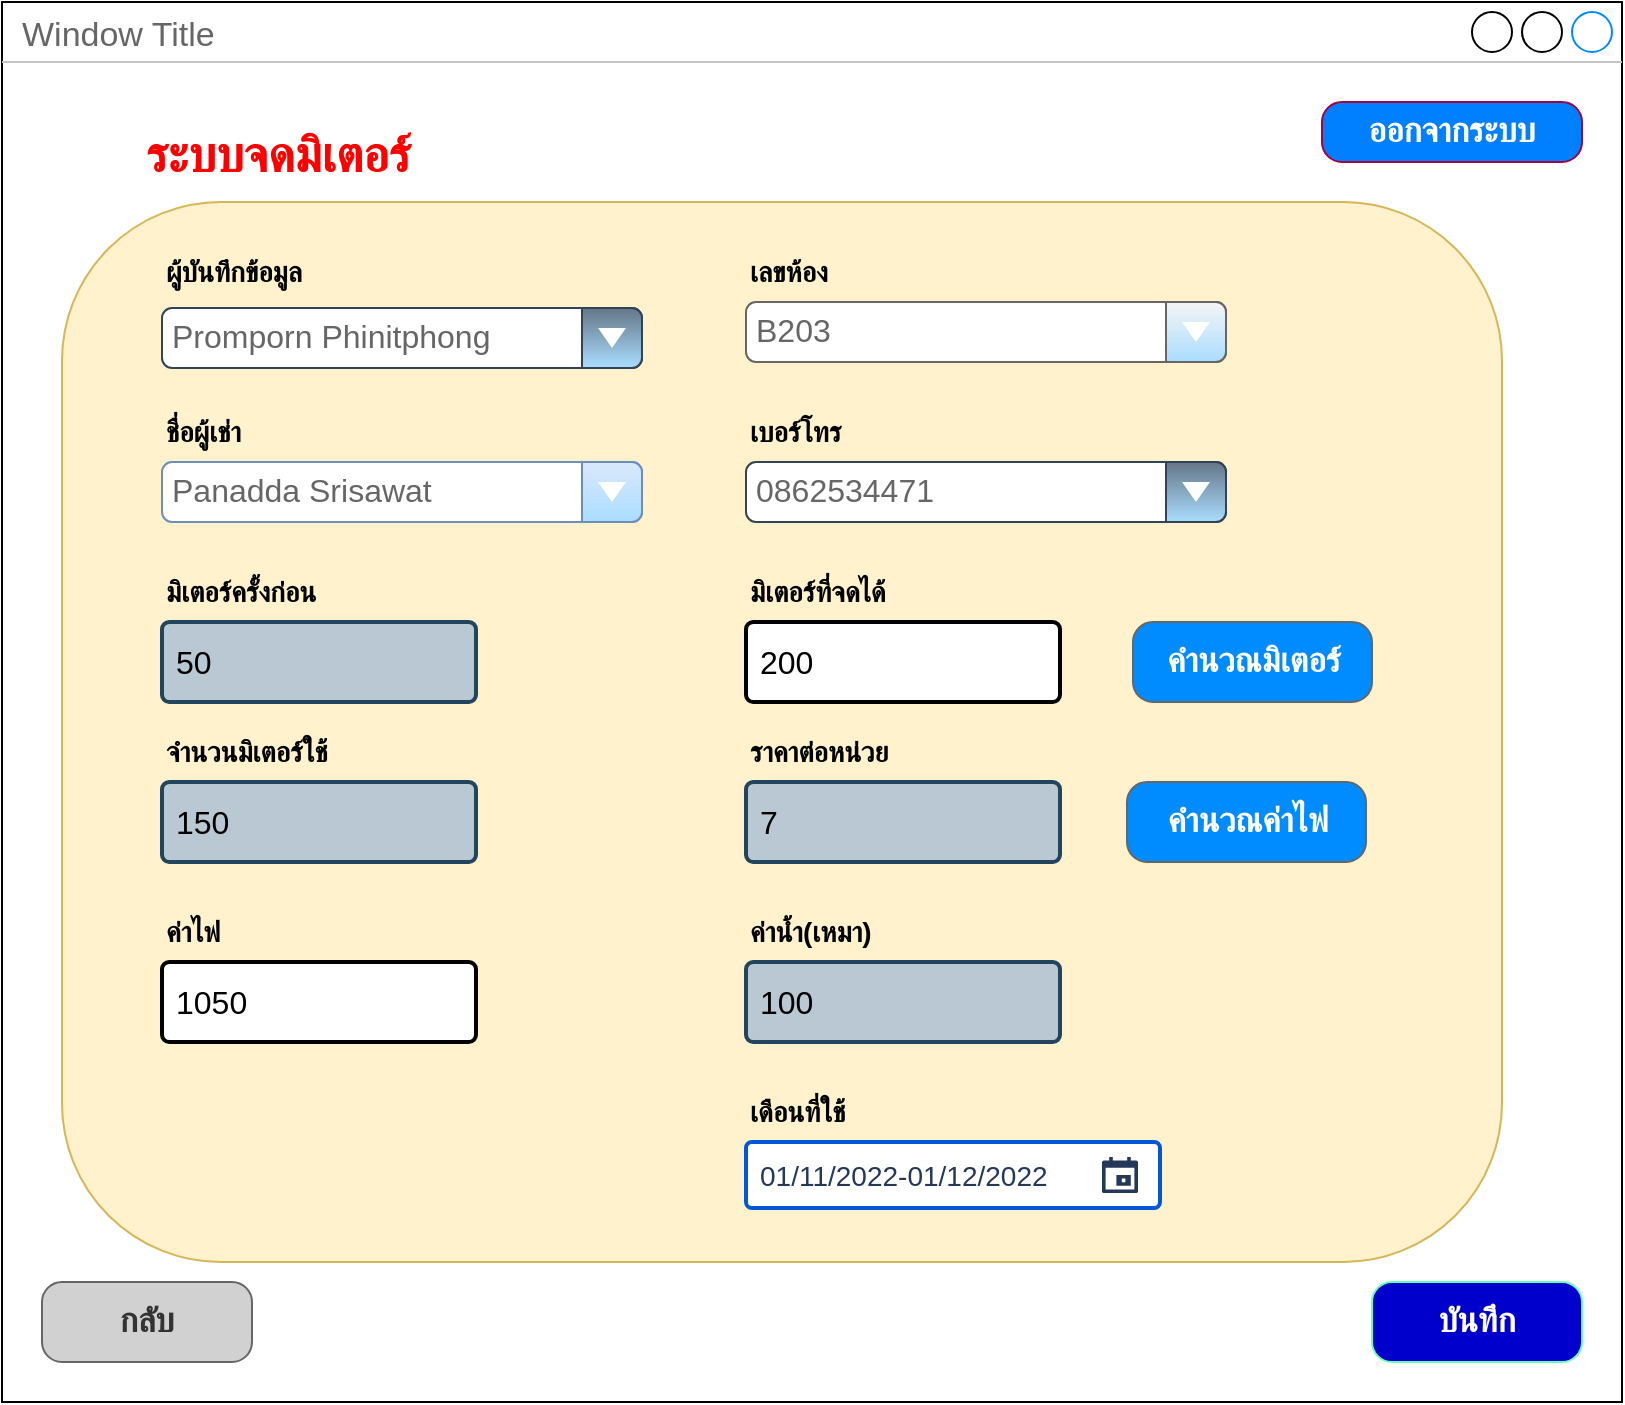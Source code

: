 <mxfile version="20.7.4" type="github" pages="16">
  <diagram id="pACce_eoA6zJGkhBHv7w" name="meter">
    <mxGraphModel dx="747" dy="555" grid="1" gridSize="10" guides="1" tooltips="1" connect="1" arrows="1" fold="1" page="1" pageScale="1" pageWidth="850" pageHeight="1100" math="0" shadow="0">
      <root>
        <mxCell id="0" />
        <mxCell id="1" parent="0" />
        <mxCell id="srml8oLjRkWSXQc64Kba-26" value="Window Title" style="strokeWidth=1;shadow=0;dashed=0;align=center;html=1;shape=mxgraph.mockup.containers.window;align=left;verticalAlign=top;spacingLeft=8;strokeColor2=#008cff;strokeColor3=#c4c4c4;fontColor=#666666;mainText=;fontSize=17;labelBackgroundColor=none;" parent="1" vertex="1">
          <mxGeometry x="30" y="700" width="810" height="700" as="geometry" />
        </mxCell>
        <mxCell id="srml8oLjRkWSXQc64Kba-27" value="" style="rounded=1;whiteSpace=wrap;html=1;fillColor=#fff2cc;strokeColor=#d6b656;" parent="1" vertex="1">
          <mxGeometry x="60" y="800" width="720" height="530" as="geometry" />
        </mxCell>
        <mxCell id="srml8oLjRkWSXQc64Kba-28" value="&lt;span style=&quot;font-size: 14px;&quot;&gt;&lt;b&gt;ค่านํ้า(เหมา)&lt;/b&gt;&lt;/span&gt;" style="text;html=1;strokeColor=none;fillColor=none;align=left;verticalAlign=middle;whiteSpace=wrap;rounded=0;" parent="1" vertex="1">
          <mxGeometry x="402" y="1150" width="120" height="30" as="geometry" />
        </mxCell>
        <mxCell id="srml8oLjRkWSXQc64Kba-29" value="&lt;span style=&quot;font-size: 14px;&quot;&gt;&lt;b&gt;มิเตอร์ครั้งก่อน&lt;/b&gt;&lt;/span&gt;" style="text;html=1;strokeColor=none;fillColor=none;align=left;verticalAlign=middle;whiteSpace=wrap;rounded=0;" parent="1" vertex="1">
          <mxGeometry x="110" y="980" width="180" height="30" as="geometry" />
        </mxCell>
        <mxCell id="srml8oLjRkWSXQc64Kba-30" value="&lt;span style=&quot;font-size: 14px;&quot;&gt;&lt;b&gt;มิเตอร์ที่จดได้&lt;/b&gt;&lt;/span&gt;" style="text;html=1;strokeColor=none;fillColor=none;align=left;verticalAlign=middle;whiteSpace=wrap;rounded=0;" parent="1" vertex="1">
          <mxGeometry x="402" y="980" width="90" height="30" as="geometry" />
        </mxCell>
        <mxCell id="srml8oLjRkWSXQc64Kba-31" value="&lt;span style=&quot;font-size: 14px;&quot;&gt;&lt;b&gt;เลขห้อง&lt;/b&gt;&lt;/span&gt;" style="text;html=1;strokeColor=none;fillColor=none;align=left;verticalAlign=middle;whiteSpace=wrap;rounded=0;" parent="1" vertex="1">
          <mxGeometry x="402" y="820" width="90" height="30" as="geometry" />
        </mxCell>
        <mxCell id="srml8oLjRkWSXQc64Kba-32" value="&lt;font color=&quot;#ffffff&quot;&gt;บันทึก&lt;/font&gt;" style="strokeWidth=1;shadow=0;dashed=0;align=center;html=1;shape=mxgraph.mockup.buttons.button;strokeColor=#66FFB3;mainText=;buttonStyle=round;fontSize=17;fontStyle=1;fillColor=#0000CC;whiteSpace=wrap;" parent="1" vertex="1">
          <mxGeometry x="715" y="1340" width="105" height="40" as="geometry" />
        </mxCell>
        <mxCell id="srml8oLjRkWSXQc64Kba-33" value="&lt;span style=&quot;font-size: 25px;&quot;&gt;&lt;b style=&quot;&quot;&gt;&lt;font color=&quot;#ff0000&quot;&gt;ระบบจดมิเตอร์&lt;span style=&quot;white-space: pre;&quot;&gt; &lt;/span&gt;&lt;/font&gt;&lt;/b&gt;&lt;/span&gt;" style="text;html=1;strokeColor=none;fillColor=none;align=left;verticalAlign=middle;whiteSpace=wrap;rounded=0;" parent="1" vertex="1">
          <mxGeometry x="100" y="760" width="320" height="30" as="geometry" />
        </mxCell>
        <mxCell id="srml8oLjRkWSXQc64Kba-34" value="ออกจากระบบ" style="strokeWidth=1;shadow=0;dashed=0;align=center;html=1;shape=mxgraph.mockup.buttons.button;strokeColor=#A50040;mainText=;buttonStyle=round;fontSize=17;fontStyle=1;fillColor=#007FFF;whiteSpace=wrap;fontColor=#ffffff;" parent="1" vertex="1">
          <mxGeometry x="690" y="750" width="130" height="30" as="geometry" />
        </mxCell>
        <mxCell id="srml8oLjRkWSXQc64Kba-35" value="&lt;span style=&quot;font-size: 14px;&quot;&gt;&lt;b&gt;จำนวนมิเตอร์ใช้&lt;/b&gt;&lt;/span&gt;" style="text;html=1;strokeColor=none;fillColor=none;align=left;verticalAlign=middle;whiteSpace=wrap;rounded=0;" parent="1" vertex="1">
          <mxGeometry x="110" y="1060" width="120" height="30" as="geometry" />
        </mxCell>
        <mxCell id="srml8oLjRkWSXQc64Kba-36" value="&lt;font style=&quot;font-size: 16px;&quot; color=&quot;#666666&quot;&gt;B203&lt;/font&gt;" style="strokeWidth=1;shadow=0;dashed=0;align=center;html=1;shape=mxgraph.mockup.forms.comboBox;align=left;fillColor2=#aaddff;mainText=;fontSize=17;spacingLeft=3;fillColor=#f5f5f5;strokeColor=#666666;fontColor=#333333;" parent="1" vertex="1">
          <mxGeometry x="402" y="850" width="240" height="30" as="geometry" />
        </mxCell>
        <mxCell id="srml8oLjRkWSXQc64Kba-37" value="กลับ" style="strokeWidth=1;shadow=0;dashed=0;align=center;html=1;shape=mxgraph.mockup.buttons.button;strokeColor=#666666;mainText=;buttonStyle=round;fontSize=17;fontStyle=1;fillColor=#D1D1D1;whiteSpace=wrap;fontColor=#333333;" parent="1" vertex="1">
          <mxGeometry x="50" y="1340" width="105" height="40" as="geometry" />
        </mxCell>
        <mxCell id="srml8oLjRkWSXQc64Kba-38" value="&lt;span style=&quot;font-size: 14px;&quot;&gt;&lt;b&gt;ค่าไฟ&lt;/b&gt;&lt;/span&gt;" style="text;html=1;strokeColor=none;fillColor=none;align=left;verticalAlign=middle;whiteSpace=wrap;rounded=0;" parent="1" vertex="1">
          <mxGeometry x="110" y="1150" width="90" height="30" as="geometry" />
        </mxCell>
        <mxCell id="srml8oLjRkWSXQc64Kba-39" value="&lt;span style=&quot;font-size: 14px;&quot;&gt;&lt;b&gt;ราคาต่อหน่วย&lt;/b&gt;&lt;/span&gt;" style="text;html=1;strokeColor=none;fillColor=none;align=left;verticalAlign=middle;whiteSpace=wrap;rounded=0;" parent="1" vertex="1">
          <mxGeometry x="402" y="1060" width="90" height="30" as="geometry" />
        </mxCell>
        <mxCell id="srml8oLjRkWSXQc64Kba-40" value="&lt;span style=&quot;font-size: 14px;&quot;&gt;&lt;b&gt;เดือนที่ใช้&lt;/b&gt;&lt;/span&gt;" style="text;html=1;strokeColor=none;fillColor=none;align=left;verticalAlign=middle;whiteSpace=wrap;rounded=0;" parent="1" vertex="1">
          <mxGeometry x="402" y="1240" width="120" height="30" as="geometry" />
        </mxCell>
        <mxCell id="srml8oLjRkWSXQc64Kba-41" value="&lt;font style=&quot;font-size: 14px;&quot;&gt;01/11/2022-01/12/2022&lt;/font&gt;" style="rounded=1;arcSize=9;fillColor=#ffffff;align=left;spacingLeft=5;strokeColor=#0057D8;html=1;strokeWidth=2;fontColor=#253858;fontSize=12" parent="1" vertex="1">
          <mxGeometry x="402" y="1270" width="207" height="33" as="geometry" />
        </mxCell>
        <mxCell id="srml8oLjRkWSXQc64Kba-42" value="" style="shape=mxgraph.gmdl.calendar;fillColor=#253858;strokeColor=none" parent="srml8oLjRkWSXQc64Kba-41" vertex="1">
          <mxGeometry x="1" y="0.5" width="18" height="18" relative="1" as="geometry">
            <mxPoint x="-29" y="-9" as="offset" />
          </mxGeometry>
        </mxCell>
        <mxCell id="srml8oLjRkWSXQc64Kba-44" value="คำนวณมิเตอร์" style="strokeWidth=1;shadow=0;dashed=0;align=center;html=1;shape=mxgraph.mockup.buttons.button;strokeColor=#666666;fontColor=#ffffff;mainText=;buttonStyle=round;fontSize=17;fontStyle=1;fillColor=#008cff;whiteSpace=wrap;" parent="1" vertex="1">
          <mxGeometry x="595.5" y="1010" width="119.5" height="40" as="geometry" />
        </mxCell>
        <mxCell id="srml8oLjRkWSXQc64Kba-45" value="&lt;font style=&quot;font-size: 16px;&quot;&gt;150&lt;/font&gt;" style="rounded=1;arcSize=9;align=left;spacingLeft=5;strokeColor=#23445d;html=1;strokeWidth=2;fontSize=12;fillColor=#bac8d3;" parent="1" vertex="1">
          <mxGeometry x="110" y="1090" width="157" height="40" as="geometry" />
        </mxCell>
        <mxCell id="srml8oLjRkWSXQc64Kba-46" value="&lt;font style=&quot;font-size: 16px;&quot;&gt;7&lt;/font&gt;" style="rounded=1;arcSize=9;align=left;spacingLeft=5;strokeColor=#23445d;html=1;strokeWidth=2;fontSize=12;fillColor=#bac8d3;" parent="1" vertex="1">
          <mxGeometry x="402" y="1090" width="157" height="40" as="geometry" />
        </mxCell>
        <mxCell id="srml8oLjRkWSXQc64Kba-47" value="คำนวณค่าไฟ" style="strokeWidth=1;shadow=0;dashed=0;align=center;html=1;shape=mxgraph.mockup.buttons.button;strokeColor=#666666;fontColor=#ffffff;mainText=;buttonStyle=round;fontSize=17;fontStyle=1;fillColor=#008cff;whiteSpace=wrap;" parent="1" vertex="1">
          <mxGeometry x="592.5" y="1090" width="119.5" height="40" as="geometry" />
        </mxCell>
        <mxCell id="srml8oLjRkWSXQc64Kba-48" value="&lt;font style=&quot;font-size: 16px;&quot;&gt;1050&lt;/font&gt;" style="rounded=1;arcSize=9;align=left;spacingLeft=5;html=1;strokeWidth=2;fontSize=12;" parent="1" vertex="1">
          <mxGeometry x="110" y="1180" width="157" height="40" as="geometry" />
        </mxCell>
        <mxCell id="srml8oLjRkWSXQc64Kba-49" value="&lt;font style=&quot;font-size: 16px;&quot;&gt;100&lt;/font&gt;" style="rounded=1;arcSize=9;align=left;spacingLeft=5;strokeColor=#23445d;html=1;strokeWidth=2;fontSize=12;fillColor=#bac8d3;" parent="1" vertex="1">
          <mxGeometry x="402" y="1180" width="157" height="40" as="geometry" />
        </mxCell>
        <mxCell id="nW5VQbc_ZxpsA2otcYb8-1" value="&lt;font style=&quot;font-size: 16px;&quot;&gt;50&lt;/font&gt;" style="rounded=1;arcSize=9;align=left;spacingLeft=5;strokeColor=#23445d;html=1;strokeWidth=2;fontSize=12;fillColor=#bac8d3;" parent="1" vertex="1">
          <mxGeometry x="110" y="1010" width="157" height="40" as="geometry" />
        </mxCell>
        <mxCell id="nX753P0ocUIHsAxbUP-b-1" value="&lt;font color=&quot;#666666&quot; style=&quot;font-size: 16px;&quot;&gt;Panadda Srisawat&lt;/font&gt;" style="strokeWidth=1;shadow=0;dashed=0;align=center;html=1;shape=mxgraph.mockup.forms.comboBox;strokeColor=#6c8ebf;fillColor=#dae8fc;align=left;fillColor2=#aaddff;mainText=;fontSize=17;spacingLeft=3;" parent="1" vertex="1">
          <mxGeometry x="110" y="930" width="240" height="30" as="geometry" />
        </mxCell>
        <mxCell id="Ee-s5N4x7X4JjKIKPlF4-1" value="&lt;span style=&quot;font-size: 14px;&quot;&gt;&lt;b&gt;ชื่อผู้เช่า&lt;/b&gt;&lt;/span&gt;" style="text;html=1;strokeColor=none;fillColor=none;align=left;verticalAlign=middle;whiteSpace=wrap;rounded=0;" parent="1" vertex="1">
          <mxGeometry x="110" y="900" width="90" height="30" as="geometry" />
        </mxCell>
        <mxCell id="c54WLaAbrLY9rI8cFkJi-2" value="&lt;font style=&quot;font-size: 16px;&quot;&gt;200&lt;/font&gt;" style="rounded=1;arcSize=9;align=left;spacingLeft=5;html=1;strokeWidth=2;fontSize=12;" parent="1" vertex="1">
          <mxGeometry x="402" y="1010" width="157" height="40" as="geometry" />
        </mxCell>
        <mxCell id="EtdlyCyulTAqMZ9THfZm-1" value="&lt;span style=&quot;font-size: 16px;&quot;&gt;&lt;font color=&quot;#666666&quot;&gt;Promporn Phinitphong&lt;/font&gt;&lt;/span&gt;" style="strokeWidth=1;shadow=0;dashed=0;align=center;html=1;shape=mxgraph.mockup.forms.comboBox;strokeColor=#314354;fillColor=#647687;align=left;fillColor2=#aaddff;mainText=;fontSize=17;spacingLeft=3;fontColor=#ffffff;" parent="1" vertex="1">
          <mxGeometry x="110" y="853" width="240" height="30" as="geometry" />
        </mxCell>
        <mxCell id="EtdlyCyulTAqMZ9THfZm-3" value="&lt;span style=&quot;font-size: 14px;&quot;&gt;&lt;b&gt;ผู้บันทึกข้อมูล&lt;/b&gt;&lt;/span&gt;" style="text;html=1;strokeColor=none;fillColor=none;align=left;verticalAlign=middle;whiteSpace=wrap;rounded=0;" parent="1" vertex="1">
          <mxGeometry x="110" y="820" width="90" height="30" as="geometry" />
        </mxCell>
        <mxCell id="9j0oNZJVAxdP7xBF2vaz-1" value="&lt;font color=&quot;#666666&quot;&gt;&lt;span style=&quot;font-size: 16px;&quot;&gt;0862534471&lt;/span&gt;&lt;/font&gt;" style="strokeWidth=1;shadow=0;dashed=0;align=center;html=1;shape=mxgraph.mockup.forms.comboBox;strokeColor=#314354;fillColor=#647687;align=left;fillColor2=#aaddff;mainText=;fontSize=17;spacingLeft=3;fontColor=#ffffff;" parent="1" vertex="1">
          <mxGeometry x="402" y="930" width="240" height="30" as="geometry" />
        </mxCell>
        <mxCell id="9j0oNZJVAxdP7xBF2vaz-2" value="&lt;span style=&quot;font-size: 14px;&quot;&gt;&lt;b&gt;เบอร์โทร&lt;/b&gt;&lt;/span&gt;" style="text;html=1;strokeColor=none;fillColor=none;align=left;verticalAlign=middle;whiteSpace=wrap;rounded=0;" parent="1" vertex="1">
          <mxGeometry x="402" y="900" width="90" height="30" as="geometry" />
        </mxCell>
      </root>
    </mxGraphModel>
  </diagram>
  <diagram id="rkrF7DyD5McKqvtIe-qx" name="Bill">
    <mxGraphModel dx="1120" dy="-268" grid="1" gridSize="10" guides="1" tooltips="1" connect="1" arrows="1" fold="1" page="1" pageScale="1" pageWidth="850" pageHeight="1100" math="0" shadow="0">
      <root>
        <mxCell id="0" />
        <mxCell id="1" parent="0" />
        <mxCell id="MYCP2dLnYumq_F9Uij-c-80" value="Window Title" style="strokeWidth=1;shadow=0;dashed=0;align=center;html=1;shape=mxgraph.mockup.containers.window;align=left;verticalAlign=top;spacingLeft=8;strokeColor2=#008cff;strokeColor3=#c4c4c4;fontColor=#666666;mainText=;fontSize=17;labelBackgroundColor=none;" parent="1" vertex="1">
          <mxGeometry y="1700" width="810" height="1030" as="geometry" />
        </mxCell>
        <mxCell id="MYCP2dLnYumq_F9Uij-c-81" value="" style="rounded=1;whiteSpace=wrap;html=1;fillColor=#fff2cc;strokeColor=#d6b656;" parent="1" vertex="1">
          <mxGeometry x="57.5" y="1790" width="695" height="860" as="geometry" />
        </mxCell>
        <mxCell id="MYCP2dLnYumq_F9Uij-c-82" value="&lt;font color=&quot;#666666&quot; style=&quot;font-size: 16px;&quot;&gt;Panadda Srisawat&lt;/font&gt;" style="strokeWidth=1;shadow=0;dashed=0;align=center;html=1;shape=mxgraph.mockup.forms.comboBox;strokeColor=#314354;fillColor=#647687;align=left;fillColor2=#aaddff;mainText=;fontSize=17;spacingLeft=3;fontColor=#ffffff;" parent="1" vertex="1">
          <mxGeometry x="130" y="1900" width="240" height="30" as="geometry" />
        </mxCell>
        <mxCell id="MYCP2dLnYumq_F9Uij-c-83" value="&lt;font style=&quot;font-size: 16px;&quot;&gt;ชื่อผู้เช่า&lt;/font&gt;" style="text;html=1;strokeColor=none;fillColor=none;align=left;verticalAlign=middle;whiteSpace=wrap;rounded=0;" parent="1" vertex="1">
          <mxGeometry x="127.5" y="1870" width="120" height="30" as="geometry" />
        </mxCell>
        <mxCell id="MYCP2dLnYumq_F9Uij-c-84" value="&lt;font style=&quot;font-size: 16px;&quot;&gt;มิเตอร์ครั้งก่อน&lt;/font&gt;" style="text;html=1;strokeColor=none;fillColor=none;align=left;verticalAlign=middle;whiteSpace=wrap;rounded=0;" parent="1" vertex="1">
          <mxGeometry x="125" y="1997.5" width="180" height="30" as="geometry" />
        </mxCell>
        <mxCell id="MYCP2dLnYumq_F9Uij-c-85" value="&lt;font style=&quot;font-size: 16px;&quot;&gt;มิเตอร์ที่จดได้&lt;/font&gt;" style="text;html=1;strokeColor=none;fillColor=none;align=left;verticalAlign=middle;whiteSpace=wrap;rounded=0;" parent="1" vertex="1">
          <mxGeometry x="425" y="1997.5" width="130" height="30" as="geometry" />
        </mxCell>
        <mxCell id="MYCP2dLnYumq_F9Uij-c-86" value="&lt;font style=&quot;font-size: 16px;&quot;&gt;เลขห้อง&lt;/font&gt;" style="text;html=1;strokeColor=none;fillColor=none;align=left;verticalAlign=middle;whiteSpace=wrap;rounded=0;" parent="1" vertex="1">
          <mxGeometry x="425" y="1807.5" width="90" height="30" as="geometry" />
        </mxCell>
        <mxCell id="MYCP2dLnYumq_F9Uij-c-87" value="&lt;font color=&quot;#ffffff&quot;&gt;บันทึก&lt;/font&gt;" style="strokeWidth=1;shadow=0;dashed=0;align=center;html=1;shape=mxgraph.mockup.buttons.button;strokeColor=#66FFB3;mainText=;buttonStyle=round;fontSize=17;fontStyle=1;fillColor=#0000CC;whiteSpace=wrap;" parent="1" vertex="1">
          <mxGeometry x="690" y="2660" width="105" height="40" as="geometry" />
        </mxCell>
        <mxCell id="MYCP2dLnYumq_F9Uij-c-88" value="&lt;h1&gt;&lt;span style=&quot;font-size: 25px;&quot;&gt;&lt;b style=&quot;&quot;&gt;&lt;font color=&quot;#ff0000&quot;&gt;ระบบบิลชำระค่าเช่า&lt;span style=&quot;white-space: pre;&quot;&gt; &lt;/span&gt;&lt;/font&gt;&lt;/b&gt;&lt;/span&gt;&lt;/h1&gt;" style="text;html=1;strokeColor=none;fillColor=none;align=left;verticalAlign=middle;whiteSpace=wrap;rounded=0;" parent="1" vertex="1">
          <mxGeometry x="70" y="1750" width="320" height="30" as="geometry" />
        </mxCell>
        <mxCell id="MYCP2dLnYumq_F9Uij-c-89" value="ออกจากระบบ" style="strokeWidth=1;shadow=0;dashed=0;align=center;html=1;shape=mxgraph.mockup.buttons.button;strokeColor=#A50040;mainText=;buttonStyle=round;fontSize=17;fontStyle=1;fillColor=#007FFF;whiteSpace=wrap;fontColor=#ffffff;" parent="1" vertex="1">
          <mxGeometry x="665" y="1750" width="130" height="30" as="geometry" />
        </mxCell>
        <mxCell id="MYCP2dLnYumq_F9Uij-c-90" value="&lt;font style=&quot;font-size: 16px;&quot;&gt;จำนวนมิเตอร์ใช้&lt;/font&gt;" style="text;html=1;strokeColor=none;fillColor=none;align=left;verticalAlign=middle;whiteSpace=wrap;rounded=0;" parent="1" vertex="1">
          <mxGeometry x="125" y="2057.5" width="120" height="30" as="geometry" />
        </mxCell>
        <mxCell id="MYCP2dLnYumq_F9Uij-c-91" value="&lt;font style=&quot;font-size: 16px;&quot; color=&quot;#666666&quot;&gt;B203&lt;/font&gt;" style="strokeWidth=1;shadow=0;dashed=0;align=center;html=1;shape=mxgraph.mockup.forms.comboBox;align=left;fillColor2=#aaddff;mainText=;fontSize=17;spacingLeft=3;fillColor=#dae8fc;strokeColor=#6c8ebf;" parent="1" vertex="1">
          <mxGeometry x="425" y="1837.5" width="240" height="30" as="geometry" />
        </mxCell>
        <mxCell id="MYCP2dLnYumq_F9Uij-c-92" value="กลับ" style="strokeWidth=1;shadow=0;dashed=0;align=center;html=1;shape=mxgraph.mockup.buttons.button;strokeColor=#666666;mainText=;buttonStyle=round;fontSize=17;fontStyle=1;fillColor=#D1D1D1;whiteSpace=wrap;fontColor=#333333;" parent="1" vertex="1">
          <mxGeometry x="20" y="2670" width="105" height="40" as="geometry" />
        </mxCell>
        <mxCell id="MYCP2dLnYumq_F9Uij-c-93" value="&lt;font style=&quot;font-size: 16px;&quot;&gt;ค่าไฟ&lt;/font&gt;" style="text;html=1;strokeColor=none;fillColor=none;align=left;verticalAlign=middle;whiteSpace=wrap;rounded=0;" parent="1" vertex="1">
          <mxGeometry x="125" y="2117.5" width="90" height="30" as="geometry" />
        </mxCell>
        <mxCell id="MYCP2dLnYumq_F9Uij-c-94" value="&lt;font style=&quot;font-size: 16px;&quot;&gt;ราคาต่อหน่วย&lt;/font&gt;" style="text;html=1;strokeColor=none;fillColor=none;align=left;verticalAlign=middle;whiteSpace=wrap;rounded=0;" parent="1" vertex="1">
          <mxGeometry x="425" y="2057.5" width="105" height="30" as="geometry" />
        </mxCell>
        <mxCell id="MYCP2dLnYumq_F9Uij-c-95" value="&lt;font style=&quot;font-size: 16px;&quot;&gt;ค่านํ้าเหมา&lt;/font&gt;" style="text;html=1;strokeColor=none;fillColor=none;align=left;verticalAlign=middle;whiteSpace=wrap;rounded=0;" parent="1" vertex="1">
          <mxGeometry x="425" y="2117.5" width="120" height="30" as="geometry" />
        </mxCell>
        <mxCell id="MYCP2dLnYumq_F9Uij-c-97" value="&lt;font style=&quot;font-size: 16px;&quot;&gt;ค่าเช่าเฟอร์นิเจอร์&lt;/font&gt;" style="text;html=1;strokeColor=none;fillColor=none;align=left;verticalAlign=middle;whiteSpace=wrap;rounded=0;" parent="1" vertex="1">
          <mxGeometry x="425" y="1927.5" width="135" height="30" as="geometry" />
        </mxCell>
        <mxCell id="MYCP2dLnYumq_F9Uij-c-98" value="&lt;font style=&quot;font-size: 16px;&quot;&gt;วันที่บันทึก&lt;/font&gt;" style="text;html=1;strokeColor=none;fillColor=none;align=left;verticalAlign=middle;whiteSpace=wrap;rounded=0;" parent="1" vertex="1">
          <mxGeometry x="350" y="2317.5" width="110" height="47.5" as="geometry" />
        </mxCell>
        <mxCell id="MYCP2dLnYumq_F9Uij-c-144" value="&lt;font style=&quot;font-size: 16px;&quot;&gt;ค่าห้องพัก&lt;/font&gt;" style="text;html=1;strokeColor=none;fillColor=none;align=left;verticalAlign=middle;whiteSpace=wrap;rounded=0;" parent="1" vertex="1">
          <mxGeometry x="125" y="1927.5" width="110" height="30" as="geometry" />
        </mxCell>
        <mxCell id="MYCP2dLnYumq_F9Uij-c-145" value="&lt;font style=&quot;font-size: 16px;&quot;&gt;รวมค่าใช้จ่าย&lt;/font&gt;" style="text;html=1;strokeColor=none;fillColor=none;align=left;verticalAlign=middle;whiteSpace=wrap;rounded=0;" parent="1" vertex="1">
          <mxGeometry x="425" y="2187.5" width="90" height="30" as="geometry" />
        </mxCell>
        <mxCell id="MYCP2dLnYumq_F9Uij-c-150" value="&lt;font style=&quot;font-size: 16px;&quot;&gt;5150&lt;/font&gt;" style="rounded=1;arcSize=9;align=left;spacingLeft=5;strokeColor=#23445d;html=1;strokeWidth=2;fontSize=12;fillColor=#bac8d3;" parent="1" vertex="1">
          <mxGeometry x="425" y="2217.5" width="235" height="33" as="geometry" />
        </mxCell>
        <mxCell id="MYCP2dLnYumq_F9Uij-c-151" value="&lt;p style=&quot;font-size: 16px;&quot;&gt;&lt;font color=&quot;#0000ff&quot; style=&quot;font-size: 16px;&quot; data-font-src=&quot;https://fonts.googleapis.com/css?family=Architects+Daughter&quot;&gt;&lt;b&gt;วิธีการชำระเงิน&lt;/b&gt;&lt;/font&gt;&lt;/p&gt;&lt;p style=&quot;font-size: 14px;&quot;&gt;&lt;font color=&quot;#0000ff&quot; style=&quot;font-size: 14px;&quot;&gt;&lt;font style=&quot;font-size: 14px;&quot; data-font-src=&quot;https://fonts.googleapis.com/css?family=Architects+Daughter&quot;&gt;โอนผ่านบัญชี ธ.กรุงไทย&amp;nbsp;&lt;br&gt;&lt;/font&gt;&lt;font style=&quot;font-size: 14px;&quot; data-font-src=&quot;https://fonts.googleapis.com/css?family=Architects+Daughter&quot;&gt;ชื่อบัญชี บจ.เอสอี เพลส&lt;br&gt; &lt;/font&gt;&lt;font style=&quot;font-size: 14px;&quot; data-font-src=&quot;https://fonts.googleapis.com/css?family=Architects+Daughter&quot;&gt;สาขามหาวิทยาลัยเทคโนโลยีสุรนารี&lt;br&gt;&lt;/font&gt;&lt;font style=&quot;font-size: 14px;&quot; data-font-src=&quot;https://fonts.googleapis.com/css?family=Architects+Daughter&quot;&gt;เลขที่บัญชี 779-4-98755-4&lt;/font&gt;&lt;/font&gt;&lt;/p&gt;" style="text;html=1;strokeColor=none;fillColor=none;align=left;verticalAlign=middle;whiteSpace=wrap;rounded=0;" parent="1" vertex="1">
          <mxGeometry x="130" y="2187.5" width="235" height="130" as="geometry" />
        </mxCell>
        <mxCell id="MYCP2dLnYumq_F9Uij-c-152" value="&lt;font style=&quot;font-size: 16px;&quot;&gt;50&lt;/font&gt;" style="rounded=1;arcSize=9;align=left;spacingLeft=5;strokeColor=#23445d;html=1;strokeWidth=2;fontSize=12;fillColor=#bac8d3;" parent="1" vertex="1">
          <mxGeometry x="130" y="2027.5" width="240" height="33" as="geometry" />
        </mxCell>
        <mxCell id="MYCP2dLnYumq_F9Uij-c-153" value="&lt;font style=&quot;font-size: 16px;&quot;&gt;200&lt;/font&gt;" style="rounded=1;arcSize=9;align=left;spacingLeft=5;strokeColor=#23445d;html=1;strokeWidth=2;fontSize=12;fillColor=#bac8d3;" parent="1" vertex="1">
          <mxGeometry x="425" y="2027.5" width="240" height="33" as="geometry" />
        </mxCell>
        <mxCell id="MYCP2dLnYumq_F9Uij-c-154" value="&lt;font style=&quot;font-size: 16px;&quot;&gt;7&lt;/font&gt;" style="rounded=1;arcSize=9;align=left;spacingLeft=5;strokeColor=#23445d;html=1;strokeWidth=2;fontSize=12;fillColor=#bac8d3;" parent="1" vertex="1">
          <mxGeometry x="425" y="2087.5" width="240" height="33" as="geometry" />
        </mxCell>
        <mxCell id="MYCP2dLnYumq_F9Uij-c-155" value="&lt;font style=&quot;font-size: 16px;&quot;&gt;150&lt;/font&gt;" style="rounded=1;arcSize=9;align=left;spacingLeft=5;strokeColor=#23445d;html=1;strokeWidth=2;fontSize=12;fillColor=#bac8d3;" parent="1" vertex="1">
          <mxGeometry x="130" y="2087.5" width="240" height="33" as="geometry" />
        </mxCell>
        <mxCell id="MYCP2dLnYumq_F9Uij-c-156" value="&lt;font style=&quot;font-size: 16px;&quot;&gt;1050&lt;/font&gt;" style="rounded=1;arcSize=9;align=left;spacingLeft=5;strokeColor=#23445d;html=1;strokeWidth=2;fontSize=12;fillColor=#bac8d3;" parent="1" vertex="1">
          <mxGeometry x="130" y="2147.5" width="240" height="33" as="geometry" />
        </mxCell>
        <mxCell id="MYCP2dLnYumq_F9Uij-c-157" value="&lt;font style=&quot;font-size: 16px;&quot;&gt;100&lt;/font&gt;" style="rounded=1;arcSize=9;align=left;spacingLeft=5;strokeColor=#23445d;html=1;strokeWidth=2;fontSize=12;fillColor=#bac8d3;" parent="1" vertex="1">
          <mxGeometry x="425" y="2147.5" width="240" height="33" as="geometry" />
        </mxCell>
        <mxCell id="MYCP2dLnYumq_F9Uij-c-158" value="&lt;span style=&quot;font-size: 16px;&quot;&gt;500&lt;/span&gt;" style="rounded=1;arcSize=9;align=left;spacingLeft=5;strokeColor=#23445d;html=1;strokeWidth=2;fontSize=12;fillColor=#bac8d3;" parent="1" vertex="1">
          <mxGeometry x="425" y="1954.5" width="240" height="33" as="geometry" />
        </mxCell>
        <mxCell id="YIO1q8tpDkuwKN6gAcEO-58" value="" style="shape=rect;fillColor=#ffffff;strokeColor=#eeeeee;shadow=1;fontSize=16;" parent="1" vertex="1">
          <mxGeometry x="165" y="2365" width="480" height="260" as="geometry" />
        </mxCell>
        <mxCell id="YIO1q8tpDkuwKN6gAcEO-59" value="Thu,&#xa;Dec 13" style="shape=rect;fillColor=#009688;fontColor=#ffffff;strokeColor=none;align=left;spacing=16;fontSize=33;verticalAlign=top;spacingTop=14;" parent="YIO1q8tpDkuwKN6gAcEO-58" vertex="1">
          <mxGeometry width="157.5" height="260" as="geometry" />
        </mxCell>
        <mxCell id="YIO1q8tpDkuwKN6gAcEO-60" value="2022" style="text;verticalAlign=middle;fontColor=#FFFFFF;spacingTop=6;spacing=16;fontSize=15;textOpacity=70;resizeWidth=1;" parent="YIO1q8tpDkuwKN6gAcEO-59" vertex="1">
          <mxGeometry width="157.5" height="40" relative="1" as="geometry" />
        </mxCell>
        <mxCell id="YIO1q8tpDkuwKN6gAcEO-61" value="&lt;" style="text;verticalAlign=middle;fontColor=#4D4D4D;spacingTop=6;spacing=16;fontSize=20;align=center;resizeWidth=1;" parent="YIO1q8tpDkuwKN6gAcEO-58" vertex="1">
          <mxGeometry x="0.326" width="46.875" height="40" relative="1" as="geometry" />
        </mxCell>
        <mxCell id="YIO1q8tpDkuwKN6gAcEO-62" value="Dec 2022" style="text;verticalAlign=middle;fontColor=#4D4D4D;spacingTop=6;spacing=16;fontSize=13;align=center;fontStyle=1;resizeWidth=1;" parent="YIO1q8tpDkuwKN6gAcEO-58" vertex="1">
          <mxGeometry x="0.43" width="226.875" height="40" relative="1" as="geometry" />
        </mxCell>
        <mxCell id="YIO1q8tpDkuwKN6gAcEO-63" value="&gt;" style="text;verticalAlign=middle;fontColor=#4D4D4D;spacingTop=6;spacing=16;fontSize=20;align=center;resizeWidth=1;" parent="YIO1q8tpDkuwKN6gAcEO-58" vertex="1">
          <mxGeometry x="0.902" width="46.875" height="40" relative="1" as="geometry" />
        </mxCell>
        <mxCell id="YIO1q8tpDkuwKN6gAcEO-64" value="S" style="text;verticalAlign=middle;align=center;fontColor=#808080;resizeWidth=1;fontSize=16;" parent="YIO1q8tpDkuwKN6gAcEO-58" vertex="1">
          <mxGeometry x="0.326" width="48.75" height="32" relative="1" as="geometry">
            <mxPoint y="36" as="offset" />
          </mxGeometry>
        </mxCell>
        <mxCell id="YIO1q8tpDkuwKN6gAcEO-65" value="M" style="text;verticalAlign=middle;align=center;fontColor=#808080;resizeWidth=1;fontSize=16;" parent="YIO1q8tpDkuwKN6gAcEO-58" vertex="1">
          <mxGeometry x="0.43" width="45" height="32" relative="1" as="geometry">
            <mxPoint y="36" as="offset" />
          </mxGeometry>
        </mxCell>
        <mxCell id="YIO1q8tpDkuwKN6gAcEO-66" value="T" style="text;verticalAlign=middle;align=center;fontColor=#808080;resizeWidth=1;fontSize=16;" parent="YIO1q8tpDkuwKN6gAcEO-58" vertex="1">
          <mxGeometry x="0.523" width="45" height="32" relative="1" as="geometry">
            <mxPoint y="36" as="offset" />
          </mxGeometry>
        </mxCell>
        <mxCell id="YIO1q8tpDkuwKN6gAcEO-67" value="W" style="text;verticalAlign=middle;align=center;fontColor=#808080;resizeWidth=1;fontSize=16;" parent="YIO1q8tpDkuwKN6gAcEO-58" vertex="1">
          <mxGeometry x="0.617" width="45" height="32" relative="1" as="geometry">
            <mxPoint y="36" as="offset" />
          </mxGeometry>
        </mxCell>
        <mxCell id="YIO1q8tpDkuwKN6gAcEO-68" value="T" style="text;verticalAlign=middle;align=center;fontColor=#808080;resizeWidth=1;fontSize=16;" parent="YIO1q8tpDkuwKN6gAcEO-58" vertex="1">
          <mxGeometry x="0.711" width="45" height="32" relative="1" as="geometry">
            <mxPoint y="36" as="offset" />
          </mxGeometry>
        </mxCell>
        <mxCell id="YIO1q8tpDkuwKN6gAcEO-69" value="F" style="text;verticalAlign=middle;align=center;fontColor=#808080;resizeWidth=1;fontSize=16;" parent="YIO1q8tpDkuwKN6gAcEO-58" vertex="1">
          <mxGeometry x="0.805" width="45" height="32" relative="1" as="geometry">
            <mxPoint y="36" as="offset" />
          </mxGeometry>
        </mxCell>
        <mxCell id="YIO1q8tpDkuwKN6gAcEO-70" value="S" style="text;verticalAlign=middle;align=center;fontColor=#808080;resizeWidth=1;fontSize=16;" parent="YIO1q8tpDkuwKN6gAcEO-58" vertex="1">
          <mxGeometry x="0.898" width="48.75" height="32" relative="1" as="geometry">
            <mxPoint y="36" as="offset" />
          </mxGeometry>
        </mxCell>
        <mxCell id="YIO1q8tpDkuwKN6gAcEO-71" value="1" style="text;verticalAlign=middle;align=center;fontColor=#4D4D4D;fontStyle=1;resizeWidth=1;fontSize=16;" parent="YIO1q8tpDkuwKN6gAcEO-58" vertex="1">
          <mxGeometry x="0.898" width="45.938" height="32" relative="1" as="geometry">
            <mxPoint y="68" as="offset" />
          </mxGeometry>
        </mxCell>
        <mxCell id="YIO1q8tpDkuwKN6gAcEO-72" value="2" style="text;verticalAlign=middle;align=center;fontColor=#4D4D4D;fontStyle=1;resizeWidth=1;fontSize=16;" parent="YIO1q8tpDkuwKN6gAcEO-58" vertex="1">
          <mxGeometry x="0.326" width="45.938" height="32" relative="1" as="geometry">
            <mxPoint y="100" as="offset" />
          </mxGeometry>
        </mxCell>
        <mxCell id="YIO1q8tpDkuwKN6gAcEO-73" value="3" style="text;verticalAlign=middle;align=center;fontColor=#4D4D4D;fontStyle=1;resizeWidth=1;fontSize=16;" parent="YIO1q8tpDkuwKN6gAcEO-58" vertex="1">
          <mxGeometry x="0.43" width="43.125" height="32" relative="1" as="geometry">
            <mxPoint y="100" as="offset" />
          </mxGeometry>
        </mxCell>
        <mxCell id="YIO1q8tpDkuwKN6gAcEO-74" value="4" style="text;verticalAlign=middle;align=center;fontColor=#4D4D4D;fontStyle=1;resizeWidth=1;fontSize=16;" parent="YIO1q8tpDkuwKN6gAcEO-58" vertex="1">
          <mxGeometry x="0.523" width="43.125" height="32" relative="1" as="geometry">
            <mxPoint y="100" as="offset" />
          </mxGeometry>
        </mxCell>
        <mxCell id="YIO1q8tpDkuwKN6gAcEO-75" value="5" style="text;verticalAlign=middle;align=center;fontColor=#4D4D4D;fontStyle=1;resizeWidth=1;fontSize=16;" parent="YIO1q8tpDkuwKN6gAcEO-58" vertex="1">
          <mxGeometry x="0.617" width="43.125" height="32" relative="1" as="geometry">
            <mxPoint y="100" as="offset" />
          </mxGeometry>
        </mxCell>
        <mxCell id="YIO1q8tpDkuwKN6gAcEO-76" value="6" style="text;verticalAlign=middle;align=center;fontColor=#4D4D4D;fontStyle=1;resizeWidth=1;fontSize=16;" parent="YIO1q8tpDkuwKN6gAcEO-58" vertex="1">
          <mxGeometry x="0.711" width="43.125" height="32" relative="1" as="geometry">
            <mxPoint y="100" as="offset" />
          </mxGeometry>
        </mxCell>
        <mxCell id="YIO1q8tpDkuwKN6gAcEO-77" value="7" style="text;verticalAlign=middle;align=center;fontColor=#009688;fontStyle=1;resizeWidth=1;fontSize=16;" parent="YIO1q8tpDkuwKN6gAcEO-58" vertex="1">
          <mxGeometry x="0.805" width="43.125" height="32" relative="1" as="geometry">
            <mxPoint y="100" as="offset" />
          </mxGeometry>
        </mxCell>
        <mxCell id="YIO1q8tpDkuwKN6gAcEO-78" value="8" style="text;verticalAlign=middle;align=center;fontColor=#4D4D4D;fontStyle=1;resizeWidth=1;fontSize=16;" parent="YIO1q8tpDkuwKN6gAcEO-58" vertex="1">
          <mxGeometry x="0.898" width="45.938" height="32" relative="1" as="geometry">
            <mxPoint y="100" as="offset" />
          </mxGeometry>
        </mxCell>
        <mxCell id="YIO1q8tpDkuwKN6gAcEO-79" value="9" style="text;verticalAlign=middle;align=center;fontColor=#4D4D4D;fontStyle=1;resizeWidth=1;fontSize=16;" parent="YIO1q8tpDkuwKN6gAcEO-58" vertex="1">
          <mxGeometry x="0.326" width="45.938" height="32" relative="1" as="geometry">
            <mxPoint y="132" as="offset" />
          </mxGeometry>
        </mxCell>
        <mxCell id="YIO1q8tpDkuwKN6gAcEO-80" value="10" style="text;verticalAlign=middle;align=center;fontColor=#4D4D4D;fontStyle=1;resizeWidth=1;fontSize=16;" parent="YIO1q8tpDkuwKN6gAcEO-58" vertex="1">
          <mxGeometry x="0.43" width="43.125" height="32" relative="1" as="geometry">
            <mxPoint y="132" as="offset" />
          </mxGeometry>
        </mxCell>
        <mxCell id="YIO1q8tpDkuwKN6gAcEO-81" value="11" style="text;verticalAlign=middle;align=center;fontColor=#4D4D4D;fontStyle=1;resizeWidth=1;fontSize=16;" parent="YIO1q8tpDkuwKN6gAcEO-58" vertex="1">
          <mxGeometry x="0.523" width="43.125" height="32" relative="1" as="geometry">
            <mxPoint y="132" as="offset" />
          </mxGeometry>
        </mxCell>
        <mxCell id="YIO1q8tpDkuwKN6gAcEO-82" value="12" style="text;verticalAlign=middle;align=center;fontColor=#4D4D4D;fontStyle=1;resizeWidth=1;fontSize=16;" parent="YIO1q8tpDkuwKN6gAcEO-58" vertex="1">
          <mxGeometry x="0.617" width="43.125" height="32" relative="1" as="geometry">
            <mxPoint y="132" as="offset" />
          </mxGeometry>
        </mxCell>
        <mxCell id="YIO1q8tpDkuwKN6gAcEO-83" value="13" style="shape=ellipse;fillColor=#009688;strokeColor=none;verticalAlign=middle;align=center;fontColor=#ffffff;fontStyle=1;fontSize=16;" parent="YIO1q8tpDkuwKN6gAcEO-58" vertex="1">
          <mxGeometry x="0.755" width="32" height="32" relative="1" as="geometry">
            <mxPoint x="-16" y="132" as="offset" />
          </mxGeometry>
        </mxCell>
        <mxCell id="YIO1q8tpDkuwKN6gAcEO-84" value="14" style="text;verticalAlign=middle;align=center;fontColor=#4D4D4D;fontStyle=1;resizeWidth=1;fontSize=16;" parent="YIO1q8tpDkuwKN6gAcEO-58" vertex="1">
          <mxGeometry x="0.805" width="43.125" height="32" relative="1" as="geometry">
            <mxPoint y="132" as="offset" />
          </mxGeometry>
        </mxCell>
        <mxCell id="YIO1q8tpDkuwKN6gAcEO-85" value="15" style="text;verticalAlign=middle;align=center;fontColor=#4D4D4D;fontStyle=1;resizeWidth=1;fontSize=16;" parent="YIO1q8tpDkuwKN6gAcEO-58" vertex="1">
          <mxGeometry x="0.898" width="45.938" height="32" relative="1" as="geometry">
            <mxPoint y="132" as="offset" />
          </mxGeometry>
        </mxCell>
        <mxCell id="YIO1q8tpDkuwKN6gAcEO-86" value="16" style="text;verticalAlign=middle;align=center;fontColor=#4D4D4D;fontStyle=1;resizeWidth=1;fontSize=16;" parent="YIO1q8tpDkuwKN6gAcEO-58" vertex="1">
          <mxGeometry x="0.326" width="45.938" height="32" relative="1" as="geometry">
            <mxPoint y="164" as="offset" />
          </mxGeometry>
        </mxCell>
        <mxCell id="YIO1q8tpDkuwKN6gAcEO-87" value="17" style="text;verticalAlign=middle;align=center;fontColor=#4D4D4D;fontStyle=1;resizeWidth=1;fontSize=16;" parent="YIO1q8tpDkuwKN6gAcEO-58" vertex="1">
          <mxGeometry x="0.43" width="43.125" height="32" relative="1" as="geometry">
            <mxPoint y="164" as="offset" />
          </mxGeometry>
        </mxCell>
        <mxCell id="YIO1q8tpDkuwKN6gAcEO-88" value="18" style="text;verticalAlign=middle;align=center;fontColor=#4D4D4D;fontStyle=1;resizeWidth=1;fontSize=16;" parent="YIO1q8tpDkuwKN6gAcEO-58" vertex="1">
          <mxGeometry x="0.523" width="43.125" height="32" relative="1" as="geometry">
            <mxPoint y="164" as="offset" />
          </mxGeometry>
        </mxCell>
        <mxCell id="YIO1q8tpDkuwKN6gAcEO-89" value="19" style="text;verticalAlign=middle;align=center;fontColor=#4D4D4D;fontStyle=1;resizeWidth=1;fontSize=16;" parent="YIO1q8tpDkuwKN6gAcEO-58" vertex="1">
          <mxGeometry x="0.617" width="43.125" height="32" relative="1" as="geometry">
            <mxPoint y="164" as="offset" />
          </mxGeometry>
        </mxCell>
        <mxCell id="YIO1q8tpDkuwKN6gAcEO-90" value="20" style="text;verticalAlign=middle;align=center;fontColor=#4D4D4D;fontStyle=1;resizeWidth=1;fontSize=16;" parent="YIO1q8tpDkuwKN6gAcEO-58" vertex="1">
          <mxGeometry x="0.711" width="43.125" height="32" relative="1" as="geometry">
            <mxPoint y="164" as="offset" />
          </mxGeometry>
        </mxCell>
        <mxCell id="YIO1q8tpDkuwKN6gAcEO-91" value="21" style="text;verticalAlign=middle;align=center;fontColor=#4D4D4D;fontStyle=1;resizeWidth=1;fontSize=16;" parent="YIO1q8tpDkuwKN6gAcEO-58" vertex="1">
          <mxGeometry x="0.805" width="43.125" height="32" relative="1" as="geometry">
            <mxPoint y="164" as="offset" />
          </mxGeometry>
        </mxCell>
        <mxCell id="YIO1q8tpDkuwKN6gAcEO-92" value="22" style="text;verticalAlign=middle;align=center;fontColor=#4D4D4D;fontStyle=1;resizeWidth=1;fontSize=16;" parent="YIO1q8tpDkuwKN6gAcEO-58" vertex="1">
          <mxGeometry x="0.898" width="45.938" height="32" relative="1" as="geometry">
            <mxPoint y="164" as="offset" />
          </mxGeometry>
        </mxCell>
        <mxCell id="YIO1q8tpDkuwKN6gAcEO-93" value="23" style="text;verticalAlign=middle;align=center;fontColor=#4D4D4D;fontStyle=1;resizeWidth=1;fontSize=16;" parent="YIO1q8tpDkuwKN6gAcEO-58" vertex="1">
          <mxGeometry x="0.326" width="45.938" height="32" relative="1" as="geometry">
            <mxPoint y="196" as="offset" />
          </mxGeometry>
        </mxCell>
        <mxCell id="YIO1q8tpDkuwKN6gAcEO-94" value="24" style="text;verticalAlign=middle;align=center;fontColor=#4D4D4D;fontStyle=1;resizeWidth=1;fontSize=16;" parent="YIO1q8tpDkuwKN6gAcEO-58" vertex="1">
          <mxGeometry x="0.43" width="43.125" height="32" relative="1" as="geometry">
            <mxPoint y="196" as="offset" />
          </mxGeometry>
        </mxCell>
        <mxCell id="YIO1q8tpDkuwKN6gAcEO-95" value="25" style="text;verticalAlign=middle;align=center;fontColor=#4D4D4D;fontStyle=1;resizeWidth=1;fontSize=16;" parent="YIO1q8tpDkuwKN6gAcEO-58" vertex="1">
          <mxGeometry x="0.523" width="43.125" height="32" relative="1" as="geometry">
            <mxPoint y="196" as="offset" />
          </mxGeometry>
        </mxCell>
        <mxCell id="YIO1q8tpDkuwKN6gAcEO-96" value="26" style="text;verticalAlign=middle;align=center;fontColor=#4D4D4D;fontStyle=1;resizeWidth=1;fontSize=16;" parent="YIO1q8tpDkuwKN6gAcEO-58" vertex="1">
          <mxGeometry x="0.617" width="43.125" height="32" relative="1" as="geometry">
            <mxPoint y="196" as="offset" />
          </mxGeometry>
        </mxCell>
        <mxCell id="YIO1q8tpDkuwKN6gAcEO-97" value="27" style="text;verticalAlign=middle;align=center;fontColor=#4D4D4D;fontStyle=1;resizeWidth=1;fontSize=16;" parent="YIO1q8tpDkuwKN6gAcEO-58" vertex="1">
          <mxGeometry x="0.711" width="43.125" height="32" relative="1" as="geometry">
            <mxPoint y="196" as="offset" />
          </mxGeometry>
        </mxCell>
        <mxCell id="YIO1q8tpDkuwKN6gAcEO-98" value="28" style="text;verticalAlign=middle;align=center;fontColor=#4D4D4D;fontStyle=1;resizeWidth=1;fontSize=16;" parent="YIO1q8tpDkuwKN6gAcEO-58" vertex="1">
          <mxGeometry x="0.805" width="43.125" height="32" relative="1" as="geometry">
            <mxPoint y="196" as="offset" />
          </mxGeometry>
        </mxCell>
        <mxCell id="YIO1q8tpDkuwKN6gAcEO-99" value="29" style="text;verticalAlign=middle;align=center;fontColor=#4D4D4D;fontStyle=1;resizeWidth=1;fontSize=16;" parent="YIO1q8tpDkuwKN6gAcEO-58" vertex="1">
          <mxGeometry x="0.898" width="45.938" height="32" relative="1" as="geometry">
            <mxPoint y="196" as="offset" />
          </mxGeometry>
        </mxCell>
        <mxCell id="YIO1q8tpDkuwKN6gAcEO-100" value="30" style="text;verticalAlign=middle;align=center;fontColor=#4D4D4D;fontStyle=1;resizeWidth=1;fontSize=16;" parent="YIO1q8tpDkuwKN6gAcEO-58" vertex="1">
          <mxGeometry x="0.326" width="45.938" height="32" relative="1" as="geometry">
            <mxPoint y="228" as="offset" />
          </mxGeometry>
        </mxCell>
        <mxCell id="YIO1q8tpDkuwKN6gAcEO-101" value="CANCEL" style="text;fontSize=13;fontColor=#009688;spacingTop=0;whiteSpace=wrap;spacing=0;verticalAlign=middle;align=center;fontStyle=1;" parent="YIO1q8tpDkuwKN6gAcEO-58" vertex="1">
          <mxGeometry x="1" y="1" width="70" height="50" relative="1" as="geometry">
            <mxPoint x="-160" y="-50" as="offset" />
          </mxGeometry>
        </mxCell>
        <mxCell id="YIO1q8tpDkuwKN6gAcEO-102" value="OK" style="text;fontSize=13;fontColor=#009688;spacingTop=0;whiteSpace=wrap;spacing=0;verticalAlign=middle;align=center;fontStyle=1;" parent="YIO1q8tpDkuwKN6gAcEO-58" vertex="1">
          <mxGeometry x="1" y="1" width="90" height="50" relative="1" as="geometry">
            <mxPoint x="-90" y="-50" as="offset" />
          </mxGeometry>
        </mxCell>
        <mxCell id="_NxYFuGUYQHHpClARPRO-1" value="&lt;span style=&quot;font-size: 16px;&quot;&gt;3500&lt;/span&gt;" style="rounded=1;arcSize=9;align=left;spacingLeft=5;strokeColor=#23445d;html=1;strokeWidth=2;fontSize=12;fillColor=#bac8d3;" parent="1" vertex="1">
          <mxGeometry x="130" y="1957.5" width="240" height="33" as="geometry" />
        </mxCell>
        <mxCell id="UfmXMGDpqzQlGFuKc-sN-1" value="&lt;span style=&quot;font-size: 16px;&quot;&gt;&lt;font color=&quot;#666666&quot;&gt;Promporn Phinitphong&lt;/font&gt;&lt;/span&gt;" style="strokeWidth=1;shadow=0;dashed=0;align=center;html=1;shape=mxgraph.mockup.forms.comboBox;strokeColor=#314354;fillColor=#647687;align=left;fillColor2=#aaddff;mainText=;fontSize=17;spacingLeft=3;fontColor=#ffffff;" parent="1" vertex="1">
          <mxGeometry x="130" y="1840" width="240" height="30" as="geometry" />
        </mxCell>
        <mxCell id="UfmXMGDpqzQlGFuKc-sN-2" value="&lt;span style=&quot;font-size: 16px;&quot;&gt;ผู้บันทึกข้อมูล&lt;/span&gt;" style="text;html=1;strokeColor=none;fillColor=none;align=left;verticalAlign=middle;whiteSpace=wrap;rounded=0;" parent="1" vertex="1">
          <mxGeometry x="130" y="1810" width="120" height="30" as="geometry" />
        </mxCell>
        <mxCell id="TzsTvkPrthqFxf1UwM4f-1" value="&lt;font color=&quot;#666666&quot;&gt;0862534471&lt;/font&gt;" style="strokeWidth=1;shadow=0;dashed=0;align=center;html=1;shape=mxgraph.mockup.forms.comboBox;strokeColor=#314354;fillColor=#647687;align=left;fillColor2=#aaddff;mainText=;fontSize=17;spacingLeft=3;fontColor=#ffffff;" parent="1" vertex="1">
          <mxGeometry x="425" y="1897.5" width="240" height="30" as="geometry" />
        </mxCell>
        <mxCell id="TzsTvkPrthqFxf1UwM4f-2" value="&lt;span style=&quot;font-size: 16px;&quot;&gt;เบอร์โทร&lt;/span&gt;" style="text;html=1;strokeColor=none;fillColor=none;align=left;verticalAlign=middle;whiteSpace=wrap;rounded=0;" parent="1" vertex="1">
          <mxGeometry x="420" y="1867.5" width="120" height="30" as="geometry" />
        </mxCell>
        <mxCell id="EoCZkwz87JZSm4FOoSt5-3" value="&lt;span&gt;&lt;font face=&quot;TH SarabunPSK, sans-serif&quot; color=&quot;#666666&quot;&gt;&lt;span style=&quot;font-size: 18px;&quot;&gt;promporn@gmail.com&lt;/span&gt;&lt;/font&gt;&lt;br&gt;&lt;/span&gt;" style="text;html=1;strokeColor=none;fillColor=none;align=left;verticalAlign=middle;whiteSpace=wrap;rounded=0;" parent="1" vertex="1">
          <mxGeometry x="545" y="1700" width="250" height="30" as="geometry" />
        </mxCell>
      </root>
    </mxGraphModel>
  </diagram>
  <diagram id="QYpSjpM0Mp0i_D8kFd9Y" name="UI">
    <mxGraphModel dx="2187" dy="-71" grid="1" gridSize="10" guides="1" tooltips="1" connect="1" arrows="1" fold="1" page="1" pageScale="1" pageWidth="1169" pageHeight="827" math="0" shadow="0">
      <root>
        <mxCell id="0" />
        <mxCell id="1" parent="0" />
        <mxCell id="hQ_gzalaCAcYaEQeRH_G-70" value="Window Title" style="strokeWidth=1;shadow=0;dashed=0;align=center;html=1;shape=mxgraph.mockup.containers.window;align=left;verticalAlign=top;spacingLeft=8;strokeColor2=#008cff;strokeColor3=#c4c4c4;fontColor=#666666;mainText=;fontSize=17;labelBackgroundColor=none;" parent="1" vertex="1">
          <mxGeometry x="-10" y="970" width="810" height="590" as="geometry" />
        </mxCell>
        <mxCell id="hQ_gzalaCAcYaEQeRH_G-71" value="" style="rounded=1;whiteSpace=wrap;html=1;fillColor=#fff2cc;strokeColor=#d6b656;" parent="1" vertex="1">
          <mxGeometry x="20" y="1070" width="720" height="380" as="geometry" />
        </mxCell>
        <mxCell id="hQ_gzalaCAcYaEQeRH_G-72" value="&lt;span style=&quot;font-size: 14px;&quot;&gt;&lt;b&gt;ค่านำ้(เหมา)&lt;/b&gt;&lt;/span&gt;" style="text;html=1;strokeColor=none;fillColor=none;align=left;verticalAlign=middle;whiteSpace=wrap;rounded=0;" parent="1" vertex="1">
          <mxGeometry x="362" y="1310" width="120" height="30" as="geometry" />
        </mxCell>
        <mxCell id="hQ_gzalaCAcYaEQeRH_G-73" value="&lt;span style=&quot;font-size: 14px;&quot;&gt;&lt;b&gt;มิเตอร์ครั้งก่อน&lt;/b&gt;&lt;/span&gt;" style="text;html=1;strokeColor=none;fillColor=none;align=left;verticalAlign=middle;whiteSpace=wrap;rounded=0;" parent="1" vertex="1">
          <mxGeometry x="70" y="1160" width="180" height="30" as="geometry" />
        </mxCell>
        <mxCell id="hQ_gzalaCAcYaEQeRH_G-74" value="&lt;span style=&quot;font-size: 14px;&quot;&gt;&lt;b&gt;มิเตอร์ที่จดได้&lt;/b&gt;&lt;/span&gt;" style="text;html=1;strokeColor=none;fillColor=none;align=left;verticalAlign=middle;whiteSpace=wrap;rounded=0;" parent="1" vertex="1">
          <mxGeometry x="365" y="1160" width="90" height="30" as="geometry" />
        </mxCell>
        <mxCell id="hQ_gzalaCAcYaEQeRH_G-75" value="&lt;span style=&quot;font-size: 14px;&quot;&gt;&lt;b&gt;เลขห้อง&lt;/b&gt;&lt;/span&gt;" style="text;html=1;strokeColor=none;fillColor=none;align=left;verticalAlign=middle;whiteSpace=wrap;rounded=0;" parent="1" vertex="1">
          <mxGeometry x="70" y="1080" width="90" height="30" as="geometry" />
        </mxCell>
        <mxCell id="hQ_gzalaCAcYaEQeRH_G-76" value="&lt;font color=&quot;#ffffff&quot;&gt;บันทึก&lt;/font&gt;" style="strokeWidth=1;shadow=0;dashed=0;align=center;html=1;shape=mxgraph.mockup.buttons.button;strokeColor=#66FFB3;mainText=;buttonStyle=round;fontSize=17;fontStyle=1;fillColor=#0000CC;whiteSpace=wrap;" parent="1" vertex="1">
          <mxGeometry x="670" y="1490" width="105" height="40" as="geometry" />
        </mxCell>
        <mxCell id="hQ_gzalaCAcYaEQeRH_G-77" value="&lt;span style=&quot;font-size: 25px;&quot;&gt;&lt;b style=&quot;&quot;&gt;&lt;font color=&quot;#ff0000&quot;&gt;ระบบจดมิเตอร์&lt;span style=&quot;white-space: pre;&quot;&gt; &lt;/span&gt;&lt;/font&gt;&lt;/b&gt;&lt;/span&gt;" style="text;html=1;strokeColor=none;fillColor=none;align=left;verticalAlign=middle;whiteSpace=wrap;rounded=0;" parent="1" vertex="1">
          <mxGeometry x="60" y="1030" width="320" height="30" as="geometry" />
        </mxCell>
        <mxCell id="hQ_gzalaCAcYaEQeRH_G-78" value="ออกจากระบบ" style="strokeWidth=1;shadow=0;dashed=0;align=center;html=1;shape=mxgraph.mockup.buttons.button;strokeColor=#A50040;mainText=;buttonStyle=round;fontSize=17;fontStyle=1;fillColor=#007FFF;whiteSpace=wrap;fontColor=#ffffff;" parent="1" vertex="1">
          <mxGeometry x="650" y="1020" width="130" height="30" as="geometry" />
        </mxCell>
        <mxCell id="hQ_gzalaCAcYaEQeRH_G-79" value="&lt;span style=&quot;font-size: 14px;&quot;&gt;&lt;b&gt;จำนวนมิเตอร์ใช้&lt;/b&gt;&lt;/span&gt;" style="text;html=1;strokeColor=none;fillColor=none;align=left;verticalAlign=middle;whiteSpace=wrap;rounded=0;" parent="1" vertex="1">
          <mxGeometry x="70" y="1230" width="120" height="30" as="geometry" />
        </mxCell>
        <mxCell id="hQ_gzalaCAcYaEQeRH_G-80" value="&lt;font color=&quot;#666666&quot;&gt;B203&lt;/font&gt;" style="strokeWidth=1;shadow=0;dashed=0;align=center;html=1;shape=mxgraph.mockup.forms.comboBox;align=left;fillColor2=#aaddff;mainText=;fontSize=17;spacingLeft=3;fillColor=#dae8fc;strokeColor=#6c8ebf;" parent="1" vertex="1">
          <mxGeometry x="70" y="1110" width="240" height="30" as="geometry" />
        </mxCell>
        <mxCell id="hQ_gzalaCAcYaEQeRH_G-81" value="กลับ" style="strokeWidth=1;shadow=0;dashed=0;align=center;html=1;shape=mxgraph.mockup.buttons.button;strokeColor=#666666;mainText=;buttonStyle=round;fontSize=17;fontStyle=1;fillColor=#D1D1D1;whiteSpace=wrap;fontColor=#333333;" parent="1" vertex="1">
          <mxGeometry x="20" y="1490" width="105" height="40" as="geometry" />
        </mxCell>
        <mxCell id="hQ_gzalaCAcYaEQeRH_G-82" value="&lt;span style=&quot;font-size: 14px;&quot;&gt;&lt;b&gt;ค่าไฟ&lt;/b&gt;&lt;/span&gt;" style="text;html=1;strokeColor=none;fillColor=none;align=left;verticalAlign=middle;whiteSpace=wrap;rounded=0;" parent="1" vertex="1">
          <mxGeometry x="70" y="1310" width="90" height="30" as="geometry" />
        </mxCell>
        <mxCell id="hQ_gzalaCAcYaEQeRH_G-83" value="&lt;span style=&quot;font-size: 14px;&quot;&gt;&lt;b&gt;ราคาต่อหน่วย&lt;/b&gt;&lt;/span&gt;" style="text;html=1;strokeColor=none;fillColor=none;align=left;verticalAlign=middle;whiteSpace=wrap;rounded=0;" parent="1" vertex="1">
          <mxGeometry x="365" y="1230" width="90" height="30" as="geometry" />
        </mxCell>
        <mxCell id="hQ_gzalaCAcYaEQeRH_G-84" value="&lt;span style=&quot;font-size: 14px;&quot;&gt;&lt;b&gt;เดือนที่ใช้&lt;/b&gt;&lt;/span&gt;" style="text;html=1;strokeColor=none;fillColor=none;align=left;verticalAlign=middle;whiteSpace=wrap;rounded=0;" parent="1" vertex="1">
          <mxGeometry x="357" y="1080" width="120" height="30" as="geometry" />
        </mxCell>
        <mxCell id="hQ_gzalaCAcYaEQeRH_G-85" value="01/11/2022-01/12/2022" style="rounded=1;arcSize=9;fillColor=#ffffff;align=left;spacingLeft=5;strokeColor=#0057D8;html=1;strokeWidth=2;fontColor=#253858;fontSize=12" parent="1" vertex="1">
          <mxGeometry x="357" y="1110" width="207" height="33" as="geometry" />
        </mxCell>
        <mxCell id="hQ_gzalaCAcYaEQeRH_G-86" value="" style="shape=mxgraph.gmdl.calendar;fillColor=#253858;strokeColor=none" parent="hQ_gzalaCAcYaEQeRH_G-85" vertex="1">
          <mxGeometry x="1" y="0.5" width="18" height="18" relative="1" as="geometry">
            <mxPoint x="-29" y="-9" as="offset" />
          </mxGeometry>
        </mxCell>
        <mxCell id="hQ_gzalaCAcYaEQeRH_G-87" value="Window Title" style="strokeWidth=1;shadow=0;dashed=0;align=center;html=1;shape=mxgraph.mockup.containers.window;align=left;verticalAlign=top;spacingLeft=8;strokeColor2=#008cff;strokeColor3=#c4c4c4;fontColor=#666666;mainText=;fontSize=17;labelBackgroundColor=none;" parent="1" vertex="1">
          <mxGeometry x="-10" y="1720" width="810" height="1090" as="geometry" />
        </mxCell>
        <mxCell id="hQ_gzalaCAcYaEQeRH_G-88" value="" style="rounded=1;whiteSpace=wrap;html=1;fillColor=#fff2cc;strokeColor=#d6b656;" parent="1" vertex="1">
          <mxGeometry x="47.5" y="1817.5" width="695" height="890" as="geometry" />
        </mxCell>
        <mxCell id="hQ_gzalaCAcYaEQeRH_G-89" value="&lt;font style=&quot;font-size: 16px;&quot;&gt;Panadda Srisawat&lt;/font&gt;" style="strokeWidth=1;shadow=0;dashed=0;align=center;html=1;shape=mxgraph.mockup.forms.comboBox;strokeColor=#999999;fillColor=#4D4D4D;align=left;fillColor2=#aaddff;mainText=;fontColor=#666666;fontSize=17;spacingLeft=3;" parent="1" vertex="1">
          <mxGeometry x="405" y="1877.5" width="240" height="30" as="geometry" />
        </mxCell>
        <mxCell id="hQ_gzalaCAcYaEQeRH_G-90" value="&lt;font style=&quot;font-size: 16px;&quot;&gt;ชื่อผู้เช่า&lt;/font&gt;" style="text;html=1;strokeColor=none;fillColor=none;align=left;verticalAlign=middle;whiteSpace=wrap;rounded=0;" parent="1" vertex="1">
          <mxGeometry x="405" y="1847.5" width="120" height="30" as="geometry" />
        </mxCell>
        <mxCell id="hQ_gzalaCAcYaEQeRH_G-91" value="&lt;font style=&quot;font-size: 16px;&quot;&gt;มิเตอร์ครั้งก่อน&lt;/font&gt;" style="text;html=1;strokeColor=none;fillColor=none;align=left;verticalAlign=middle;whiteSpace=wrap;rounded=0;" parent="1" vertex="1">
          <mxGeometry x="115" y="1987.5" width="180" height="30" as="geometry" />
        </mxCell>
        <mxCell id="hQ_gzalaCAcYaEQeRH_G-92" value="&lt;font style=&quot;font-size: 16px;&quot;&gt;มิเตอร์ที่จดได้&lt;/font&gt;" style="text;html=1;strokeColor=none;fillColor=none;align=left;verticalAlign=middle;whiteSpace=wrap;rounded=0;" parent="1" vertex="1">
          <mxGeometry x="405" y="1987.5" width="130" height="30" as="geometry" />
        </mxCell>
        <mxCell id="hQ_gzalaCAcYaEQeRH_G-93" value="&lt;font style=&quot;font-size: 16px;&quot;&gt;เลขห้อง&lt;/font&gt;" style="text;html=1;strokeColor=none;fillColor=none;align=left;verticalAlign=middle;whiteSpace=wrap;rounded=0;" parent="1" vertex="1">
          <mxGeometry x="115" y="1847.5" width="90" height="30" as="geometry" />
        </mxCell>
        <mxCell id="hQ_gzalaCAcYaEQeRH_G-94" value="&lt;font color=&quot;#ffffff&quot;&gt;บันทึก&lt;/font&gt;" style="strokeWidth=1;shadow=0;dashed=0;align=center;html=1;shape=mxgraph.mockup.buttons.button;strokeColor=#66FFB3;mainText=;buttonStyle=round;fontSize=17;fontStyle=1;fillColor=#0000CC;whiteSpace=wrap;" parent="1" vertex="1">
          <mxGeometry x="680" y="2747.5" width="105" height="40" as="geometry" />
        </mxCell>
        <mxCell id="hQ_gzalaCAcYaEQeRH_G-95" value="&lt;h1&gt;&lt;span style=&quot;font-size: 25px;&quot;&gt;&lt;b style=&quot;&quot;&gt;&lt;font color=&quot;#ff0000&quot;&gt;ระบบบิลชำระค่าเช่า&lt;span style=&quot;white-space: pre;&quot;&gt; &lt;/span&gt;&lt;/font&gt;&lt;/b&gt;&lt;/span&gt;&lt;/h1&gt;" style="text;html=1;strokeColor=none;fillColor=none;align=left;verticalAlign=middle;whiteSpace=wrap;rounded=0;" parent="1" vertex="1">
          <mxGeometry x="105" y="1787.5" width="320" height="30" as="geometry" />
        </mxCell>
        <mxCell id="hQ_gzalaCAcYaEQeRH_G-96" value="ออกจากระบบ" style="strokeWidth=1;shadow=0;dashed=0;align=center;html=1;shape=mxgraph.mockup.buttons.button;strokeColor=#A50040;mainText=;buttonStyle=round;fontSize=17;fontStyle=1;fillColor=#007FFF;whiteSpace=wrap;fontColor=#ffffff;" parent="1" vertex="1">
          <mxGeometry x="655" y="1777.5" width="130" height="30" as="geometry" />
        </mxCell>
        <mxCell id="hQ_gzalaCAcYaEQeRH_G-97" value="&lt;font style=&quot;font-size: 16px;&quot;&gt;จำนวนมิเตอร์ใช้&lt;/font&gt;" style="text;html=1;strokeColor=none;fillColor=none;align=left;verticalAlign=middle;whiteSpace=wrap;rounded=0;" parent="1" vertex="1">
          <mxGeometry x="-550" y="2550" width="120" height="30" as="geometry" />
        </mxCell>
        <mxCell id="hQ_gzalaCAcYaEQeRH_G-98" value="&lt;font style=&quot;font-size: 16px;&quot; color=&quot;#666666&quot;&gt;B203&lt;/font&gt;" style="strokeWidth=1;shadow=0;dashed=0;align=center;html=1;shape=mxgraph.mockup.forms.comboBox;align=left;fillColor2=#aaddff;mainText=;fontSize=17;spacingLeft=3;fillColor=#dae8fc;strokeColor=#6c8ebf;" parent="1" vertex="1">
          <mxGeometry x="115" y="1877.5" width="240" height="30" as="geometry" />
        </mxCell>
        <mxCell id="hQ_gzalaCAcYaEQeRH_G-99" value="กลับ" style="strokeWidth=1;shadow=0;dashed=0;align=center;html=1;shape=mxgraph.mockup.buttons.button;strokeColor=#666666;mainText=;buttonStyle=round;fontSize=17;fontStyle=1;fillColor=#D1D1D1;whiteSpace=wrap;fontColor=#333333;" parent="1" vertex="1">
          <mxGeometry x="10" y="2747.5" width="105" height="40" as="geometry" />
        </mxCell>
        <mxCell id="hQ_gzalaCAcYaEQeRH_G-100" value="&lt;font style=&quot;font-size: 16px;&quot;&gt;ค่าไฟ&lt;/font&gt;" style="text;html=1;strokeColor=none;fillColor=none;align=left;verticalAlign=middle;whiteSpace=wrap;rounded=0;" parent="1" vertex="1">
          <mxGeometry x="115" y="2107.5" width="90" height="30" as="geometry" />
        </mxCell>
        <mxCell id="hQ_gzalaCAcYaEQeRH_G-101" value="&lt;font style=&quot;font-size: 16px;&quot;&gt;ราคาต่อหน่วย&lt;/font&gt;" style="text;html=1;strokeColor=none;fillColor=none;align=left;verticalAlign=middle;whiteSpace=wrap;rounded=0;" parent="1" vertex="1">
          <mxGeometry x="410" y="2047.5" width="105" height="30" as="geometry" />
        </mxCell>
        <mxCell id="hQ_gzalaCAcYaEQeRH_G-102" value="&lt;font style=&quot;font-size: 16px;&quot;&gt;ค่านํ้าเหมา&lt;/font&gt;" style="text;html=1;strokeColor=none;fillColor=none;align=left;verticalAlign=middle;whiteSpace=wrap;rounded=0;" parent="1" vertex="1">
          <mxGeometry x="410" y="2107.5" width="120" height="30" as="geometry" />
        </mxCell>
        <mxCell id="hQ_gzalaCAcYaEQeRH_G-103" value="&lt;font style=&quot;font-size: 16px;&quot;&gt;3500&lt;/font&gt;" style="strokeWidth=1;shadow=0;dashed=0;align=center;html=1;shape=mxgraph.mockup.forms.comboBox;strokeColor=#999999;fillColor=#666666;align=left;fillColor2=#aaddff;mainText=;fontColor=#666666;fontSize=17;spacingLeft=3;" parent="1" vertex="1">
          <mxGeometry x="115" y="1947.5" width="240" height="30" as="geometry" />
        </mxCell>
        <mxCell id="hQ_gzalaCAcYaEQeRH_G-104" value="&lt;font style=&quot;font-size: 16px;&quot;&gt;ค่าเฟอร์นิเจอร์&lt;/font&gt;" style="text;html=1;strokeColor=none;fillColor=none;align=left;verticalAlign=middle;whiteSpace=wrap;rounded=0;" parent="1" vertex="1">
          <mxGeometry x="405" y="1917.5" width="110" height="30" as="geometry" />
        </mxCell>
        <mxCell id="hQ_gzalaCAcYaEQeRH_G-105" value="&lt;font style=&quot;font-size: 16px;&quot;&gt;วันที่บันทึก&lt;/font&gt;" style="text;html=1;strokeColor=none;fillColor=none;align=left;verticalAlign=middle;whiteSpace=wrap;rounded=0;" parent="1" vertex="1">
          <mxGeometry x="355" y="2407.5" width="110" height="30" as="geometry" />
        </mxCell>
        <mxCell id="hQ_gzalaCAcYaEQeRH_G-106" value="" style="shape=rect;fillColor=#424242;strokeColor=#eeeeee;shadow=1;" parent="1" vertex="1">
          <mxGeometry x="195" y="2447.5" width="400" height="254" as="geometry" />
        </mxCell>
        <mxCell id="hQ_gzalaCAcYaEQeRH_G-107" value="Thu,&#xa;Apr 13" style="shape=rect;fillColor=#555555;fontColor=#ffffff;strokeColor=none;align=left;spacing=16;fontSize=33;verticalAlign=top;spacingTop=14;" parent="hQ_gzalaCAcYaEQeRH_G-106" vertex="1">
          <mxGeometry x="9.524" width="131.25" height="254" as="geometry" />
        </mxCell>
        <mxCell id="hQ_gzalaCAcYaEQeRH_G-108" value="2022" style="text;verticalAlign=middle;fontColor=#FFFFFF;spacingTop=6;spacing=16;fontSize=15;textOpacity=70;resizeWidth=1;" parent="hQ_gzalaCAcYaEQeRH_G-107" vertex="1">
          <mxGeometry width="131.25" height="40" relative="1" as="geometry" />
        </mxCell>
        <mxCell id="hQ_gzalaCAcYaEQeRH_G-109" value="&lt;" style="text;verticalAlign=middle;fontColor=#ffffff;spacingTop=6;spacing=16;fontSize=20;align=center;resizeWidth=1;" parent="hQ_gzalaCAcYaEQeRH_G-106" vertex="1">
          <mxGeometry x="0.326" width="39.062" height="40" relative="1" as="geometry" />
        </mxCell>
        <mxCell id="hQ_gzalaCAcYaEQeRH_G-110" value="April 2022" style="text;verticalAlign=middle;fontColor=#ffffff;spacingTop=6;spacing=16;fontSize=13;align=center;fontStyle=1;resizeWidth=1;" parent="hQ_gzalaCAcYaEQeRH_G-106" vertex="1">
          <mxGeometry x="0.43" width="189.062" height="40" relative="1" as="geometry" />
        </mxCell>
        <mxCell id="hQ_gzalaCAcYaEQeRH_G-111" value="&gt;" style="text;verticalAlign=middle;fontColor=#ffffff;spacingTop=6;spacing=16;fontSize=20;align=center;resizeWidth=1;" parent="hQ_gzalaCAcYaEQeRH_G-106" vertex="1">
          <mxGeometry x="0.902" width="39.062" height="40" relative="1" as="geometry" />
        </mxCell>
        <mxCell id="hQ_gzalaCAcYaEQeRH_G-112" value="S" style="text;verticalAlign=middle;align=center;fontColor=#cccccc;resizeWidth=1;" parent="hQ_gzalaCAcYaEQeRH_G-106" vertex="1">
          <mxGeometry x="0.326" width="40.625" height="32" relative="1" as="geometry">
            <mxPoint y="36" as="offset" />
          </mxGeometry>
        </mxCell>
        <mxCell id="hQ_gzalaCAcYaEQeRH_G-113" value="M" style="text;verticalAlign=middle;align=center;fontColor=#cccccc;resizeWidth=1;" parent="hQ_gzalaCAcYaEQeRH_G-106" vertex="1">
          <mxGeometry x="0.43" width="37.5" height="32" relative="1" as="geometry">
            <mxPoint y="36" as="offset" />
          </mxGeometry>
        </mxCell>
        <mxCell id="hQ_gzalaCAcYaEQeRH_G-114" value="T" style="text;verticalAlign=middle;align=center;fontColor=#cccccc;resizeWidth=1;" parent="hQ_gzalaCAcYaEQeRH_G-106" vertex="1">
          <mxGeometry x="0.523" width="37.5" height="30" relative="1" as="geometry">
            <mxPoint x="-0.003" y="36" as="offset" />
          </mxGeometry>
        </mxCell>
        <mxCell id="hQ_gzalaCAcYaEQeRH_G-115" value="W" style="text;verticalAlign=middle;align=center;fontColor=#cccccc;resizeWidth=1;" parent="hQ_gzalaCAcYaEQeRH_G-106" vertex="1">
          <mxGeometry x="0.617" width="37.5" height="32" relative="1" as="geometry">
            <mxPoint y="36" as="offset" />
          </mxGeometry>
        </mxCell>
        <mxCell id="hQ_gzalaCAcYaEQeRH_G-116" value="T" style="text;verticalAlign=middle;align=center;fontColor=#cccccc;resizeWidth=1;" parent="hQ_gzalaCAcYaEQeRH_G-106" vertex="1">
          <mxGeometry x="0.711" width="37.5" height="32" relative="1" as="geometry">
            <mxPoint y="36" as="offset" />
          </mxGeometry>
        </mxCell>
        <mxCell id="hQ_gzalaCAcYaEQeRH_G-117" value="F" style="text;verticalAlign=middle;align=center;fontColor=#cccccc;resizeWidth=1;" parent="hQ_gzalaCAcYaEQeRH_G-106" vertex="1">
          <mxGeometry x="0.805" width="37.5" height="32" relative="1" as="geometry">
            <mxPoint y="36" as="offset" />
          </mxGeometry>
        </mxCell>
        <mxCell id="hQ_gzalaCAcYaEQeRH_G-118" value="S" style="text;verticalAlign=middle;align=center;fontColor=#cccccc;resizeWidth=1;" parent="hQ_gzalaCAcYaEQeRH_G-106" vertex="1">
          <mxGeometry x="0.898" width="40.625" height="32" relative="1" as="geometry">
            <mxPoint y="36" as="offset" />
          </mxGeometry>
        </mxCell>
        <mxCell id="hQ_gzalaCAcYaEQeRH_G-119" value="1" style="text;verticalAlign=middle;align=center;fontColor=#ffffff;resizeWidth=1;" parent="hQ_gzalaCAcYaEQeRH_G-106" vertex="1">
          <mxGeometry x="0.898" width="38.281" height="32" relative="1" as="geometry">
            <mxPoint y="68" as="offset" />
          </mxGeometry>
        </mxCell>
        <mxCell id="hQ_gzalaCAcYaEQeRH_G-120" value="2" style="text;verticalAlign=middle;align=center;fontColor=#ffffff;resizeWidth=1;" parent="hQ_gzalaCAcYaEQeRH_G-106" vertex="1">
          <mxGeometry x="0.326" width="38.281" height="32" relative="1" as="geometry">
            <mxPoint y="100" as="offset" />
          </mxGeometry>
        </mxCell>
        <mxCell id="hQ_gzalaCAcYaEQeRH_G-121" value="3" style="text;verticalAlign=middle;align=center;fontColor=#ffffff;resizeWidth=1;" parent="hQ_gzalaCAcYaEQeRH_G-106" vertex="1">
          <mxGeometry x="0.43" width="35.938" height="32" relative="1" as="geometry">
            <mxPoint y="100" as="offset" />
          </mxGeometry>
        </mxCell>
        <mxCell id="hQ_gzalaCAcYaEQeRH_G-122" value="4" style="text;verticalAlign=middle;align=center;fontColor=#ffffff;resizeWidth=1;" parent="hQ_gzalaCAcYaEQeRH_G-106" vertex="1">
          <mxGeometry x="0.523" width="35.938" height="32" relative="1" as="geometry">
            <mxPoint y="100" as="offset" />
          </mxGeometry>
        </mxCell>
        <mxCell id="hQ_gzalaCAcYaEQeRH_G-123" value="5" style="text;verticalAlign=middle;align=center;fontColor=#ffffff;resizeWidth=1;" parent="hQ_gzalaCAcYaEQeRH_G-106" vertex="1">
          <mxGeometry x="0.617" width="35.938" height="32" relative="1" as="geometry">
            <mxPoint y="100" as="offset" />
          </mxGeometry>
        </mxCell>
        <mxCell id="hQ_gzalaCAcYaEQeRH_G-124" value="6" style="text;verticalAlign=middle;align=center;fontColor=#ffffff;resizeWidth=1;" parent="hQ_gzalaCAcYaEQeRH_G-106" vertex="1">
          <mxGeometry x="0.711" width="35.938" height="32" relative="1" as="geometry">
            <mxPoint y="100" as="offset" />
          </mxGeometry>
        </mxCell>
        <mxCell id="hQ_gzalaCAcYaEQeRH_G-125" value="7" style="text;verticalAlign=middle;align=center;fontColor=#80CBC4;resizeWidth=1;" parent="hQ_gzalaCAcYaEQeRH_G-106" vertex="1">
          <mxGeometry x="0.805" width="35.938" height="32" relative="1" as="geometry">
            <mxPoint y="100" as="offset" />
          </mxGeometry>
        </mxCell>
        <mxCell id="hQ_gzalaCAcYaEQeRH_G-126" value="8" style="text;verticalAlign=middle;align=center;fontColor=#ffffff;resizeWidth=1;" parent="hQ_gzalaCAcYaEQeRH_G-106" vertex="1">
          <mxGeometry x="0.898" width="38.281" height="32" relative="1" as="geometry">
            <mxPoint y="100" as="offset" />
          </mxGeometry>
        </mxCell>
        <mxCell id="hQ_gzalaCAcYaEQeRH_G-127" value="9" style="text;verticalAlign=middle;align=center;fontColor=#ffffff;resizeWidth=1;" parent="hQ_gzalaCAcYaEQeRH_G-106" vertex="1">
          <mxGeometry x="0.326" width="38.281" height="32" relative="1" as="geometry">
            <mxPoint y="132" as="offset" />
          </mxGeometry>
        </mxCell>
        <mxCell id="hQ_gzalaCAcYaEQeRH_G-128" value="10" style="text;verticalAlign=middle;align=center;fontColor=#ffffff;resizeWidth=1;" parent="hQ_gzalaCAcYaEQeRH_G-106" vertex="1">
          <mxGeometry x="0.43" width="35.938" height="32" relative="1" as="geometry">
            <mxPoint y="132" as="offset" />
          </mxGeometry>
        </mxCell>
        <mxCell id="hQ_gzalaCAcYaEQeRH_G-129" value="11" style="text;verticalAlign=middle;align=center;fontColor=#ffffff;resizeWidth=1;" parent="hQ_gzalaCAcYaEQeRH_G-106" vertex="1">
          <mxGeometry x="0.523" width="35.938" height="32" relative="1" as="geometry">
            <mxPoint y="132" as="offset" />
          </mxGeometry>
        </mxCell>
        <mxCell id="hQ_gzalaCAcYaEQeRH_G-130" value="12" style="text;verticalAlign=middle;align=center;fontColor=#ffffff;resizeWidth=1;" parent="hQ_gzalaCAcYaEQeRH_G-106" vertex="1">
          <mxGeometry x="0.617" width="35.938" height="32" relative="1" as="geometry">
            <mxPoint y="132" as="offset" />
          </mxGeometry>
        </mxCell>
        <mxCell id="hQ_gzalaCAcYaEQeRH_G-131" value="13" style="shape=ellipse;fillColor=#80CBC4;strokeColor=none;verticalAlign=middle;align=center;fontColor=#424242;fontStyle=1;" parent="hQ_gzalaCAcYaEQeRH_G-106" vertex="1">
          <mxGeometry x="0.755" width="32" height="32" relative="1" as="geometry">
            <mxPoint x="-16" y="132" as="offset" />
          </mxGeometry>
        </mxCell>
        <mxCell id="hQ_gzalaCAcYaEQeRH_G-132" value="14" style="text;verticalAlign=middle;align=center;fontColor=#ffffff;resizeWidth=1;" parent="hQ_gzalaCAcYaEQeRH_G-106" vertex="1">
          <mxGeometry x="0.805" width="35.938" height="32" relative="1" as="geometry">
            <mxPoint y="132" as="offset" />
          </mxGeometry>
        </mxCell>
        <mxCell id="hQ_gzalaCAcYaEQeRH_G-133" value="15" style="text;verticalAlign=middle;align=center;fontColor=#ffffff;resizeWidth=1;" parent="hQ_gzalaCAcYaEQeRH_G-106" vertex="1">
          <mxGeometry x="0.898" width="38.281" height="32" relative="1" as="geometry">
            <mxPoint y="132" as="offset" />
          </mxGeometry>
        </mxCell>
        <mxCell id="hQ_gzalaCAcYaEQeRH_G-134" value="16" style="text;verticalAlign=middle;align=center;fontColor=#ffffff;resizeWidth=1;" parent="hQ_gzalaCAcYaEQeRH_G-106" vertex="1">
          <mxGeometry x="0.326" width="38.281" height="32" relative="1" as="geometry">
            <mxPoint y="164" as="offset" />
          </mxGeometry>
        </mxCell>
        <mxCell id="hQ_gzalaCAcYaEQeRH_G-135" value="17" style="text;verticalAlign=middle;align=center;fontColor=#ffffff;resizeWidth=1;" parent="hQ_gzalaCAcYaEQeRH_G-106" vertex="1">
          <mxGeometry x="0.43" width="35.938" height="32" relative="1" as="geometry">
            <mxPoint y="164" as="offset" />
          </mxGeometry>
        </mxCell>
        <mxCell id="hQ_gzalaCAcYaEQeRH_G-136" value="18" style="text;verticalAlign=middle;align=center;fontColor=#ffffff;resizeWidth=1;" parent="hQ_gzalaCAcYaEQeRH_G-106" vertex="1">
          <mxGeometry x="0.523" width="35.938" height="32" relative="1" as="geometry">
            <mxPoint y="164" as="offset" />
          </mxGeometry>
        </mxCell>
        <mxCell id="hQ_gzalaCAcYaEQeRH_G-137" value="19" style="text;verticalAlign=middle;align=center;fontColor=#ffffff;resizeWidth=1;" parent="hQ_gzalaCAcYaEQeRH_G-106" vertex="1">
          <mxGeometry x="0.617" width="35.938" height="32" relative="1" as="geometry">
            <mxPoint y="164" as="offset" />
          </mxGeometry>
        </mxCell>
        <mxCell id="hQ_gzalaCAcYaEQeRH_G-138" value="20" style="text;verticalAlign=middle;align=center;fontColor=#ffffff;resizeWidth=1;" parent="hQ_gzalaCAcYaEQeRH_G-106" vertex="1">
          <mxGeometry x="0.711" width="35.938" height="32" relative="1" as="geometry">
            <mxPoint y="164" as="offset" />
          </mxGeometry>
        </mxCell>
        <mxCell id="hQ_gzalaCAcYaEQeRH_G-139" value="21" style="text;verticalAlign=middle;align=center;fontColor=#ffffff;resizeWidth=1;" parent="hQ_gzalaCAcYaEQeRH_G-106" vertex="1">
          <mxGeometry x="0.805" width="35.938" height="32" relative="1" as="geometry">
            <mxPoint y="164" as="offset" />
          </mxGeometry>
        </mxCell>
        <mxCell id="hQ_gzalaCAcYaEQeRH_G-140" value="22" style="text;verticalAlign=middle;align=center;fontColor=#ffffff;resizeWidth=1;" parent="hQ_gzalaCAcYaEQeRH_G-106" vertex="1">
          <mxGeometry x="0.898" width="38.281" height="32" relative="1" as="geometry">
            <mxPoint y="164" as="offset" />
          </mxGeometry>
        </mxCell>
        <mxCell id="hQ_gzalaCAcYaEQeRH_G-141" value="23" style="text;verticalAlign=middle;align=center;fontColor=#ffffff;resizeWidth=1;" parent="hQ_gzalaCAcYaEQeRH_G-106" vertex="1">
          <mxGeometry x="0.326" width="38.281" height="32" relative="1" as="geometry">
            <mxPoint y="196" as="offset" />
          </mxGeometry>
        </mxCell>
        <mxCell id="hQ_gzalaCAcYaEQeRH_G-142" value="24" style="text;verticalAlign=middle;align=center;fontColor=#ffffff;resizeWidth=1;" parent="hQ_gzalaCAcYaEQeRH_G-106" vertex="1">
          <mxGeometry x="0.43" width="35.938" height="32" relative="1" as="geometry">
            <mxPoint y="196" as="offset" />
          </mxGeometry>
        </mxCell>
        <mxCell id="hQ_gzalaCAcYaEQeRH_G-143" value="25" style="text;verticalAlign=middle;align=center;fontColor=#ffffff;resizeWidth=1;" parent="hQ_gzalaCAcYaEQeRH_G-106" vertex="1">
          <mxGeometry x="0.523" width="35.938" height="32" relative="1" as="geometry">
            <mxPoint y="196" as="offset" />
          </mxGeometry>
        </mxCell>
        <mxCell id="hQ_gzalaCAcYaEQeRH_G-144" value="26" style="text;verticalAlign=middle;align=center;fontColor=#ffffff;resizeWidth=1;" parent="hQ_gzalaCAcYaEQeRH_G-106" vertex="1">
          <mxGeometry x="0.617" width="35.938" height="32" relative="1" as="geometry">
            <mxPoint y="196" as="offset" />
          </mxGeometry>
        </mxCell>
        <mxCell id="hQ_gzalaCAcYaEQeRH_G-145" value="27" style="text;verticalAlign=middle;align=center;fontColor=#ffffff;resizeWidth=1;" parent="hQ_gzalaCAcYaEQeRH_G-106" vertex="1">
          <mxGeometry x="0.711" width="35.938" height="32" relative="1" as="geometry">
            <mxPoint y="196" as="offset" />
          </mxGeometry>
        </mxCell>
        <mxCell id="hQ_gzalaCAcYaEQeRH_G-146" value="28" style="text;verticalAlign=middle;align=center;fontColor=#ffffff;resizeWidth=1;" parent="hQ_gzalaCAcYaEQeRH_G-106" vertex="1">
          <mxGeometry x="0.805" width="35.938" height="32" relative="1" as="geometry">
            <mxPoint y="196" as="offset" />
          </mxGeometry>
        </mxCell>
        <mxCell id="hQ_gzalaCAcYaEQeRH_G-147" value="29" style="text;verticalAlign=middle;align=center;fontColor=#ffffff;resizeWidth=1;" parent="hQ_gzalaCAcYaEQeRH_G-106" vertex="1">
          <mxGeometry x="0.898" width="38.281" height="32" relative="1" as="geometry">
            <mxPoint y="196" as="offset" />
          </mxGeometry>
        </mxCell>
        <mxCell id="hQ_gzalaCAcYaEQeRH_G-148" value="30" style="text;verticalAlign=middle;align=center;fontColor=#ffffff;resizeWidth=1;" parent="hQ_gzalaCAcYaEQeRH_G-106" vertex="1">
          <mxGeometry x="0.326" width="38.281" height="32" relative="1" as="geometry">
            <mxPoint y="228" as="offset" />
          </mxGeometry>
        </mxCell>
        <mxCell id="hQ_gzalaCAcYaEQeRH_G-149" value="CANCEL" style="text;fontSize=13;fontColor=#80CBC4;spacingTop=0;whiteSpace=wrap;spacing=0;verticalAlign=middle;align=center;fontStyle=1;" parent="hQ_gzalaCAcYaEQeRH_G-106" vertex="1">
          <mxGeometry x="1" y="1" width="70" height="50" relative="1" as="geometry">
            <mxPoint x="-160" y="-50" as="offset" />
          </mxGeometry>
        </mxCell>
        <mxCell id="hQ_gzalaCAcYaEQeRH_G-150" value="OK" style="text;fontSize=13;fontColor=#80CBC4;spacingTop=0;whiteSpace=wrap;spacing=0;verticalAlign=middle;align=center;fontStyle=1;" parent="hQ_gzalaCAcYaEQeRH_G-106" vertex="1">
          <mxGeometry x="1" y="1" width="90" height="50" relative="1" as="geometry">
            <mxPoint x="-90" y="-50" as="offset" />
          </mxGeometry>
        </mxCell>
        <mxCell id="hQ_gzalaCAcYaEQeRH_G-151" value="&lt;font style=&quot;font-size: 16px;&quot;&gt;ค่าห้องพัก&lt;/font&gt;" style="text;html=1;strokeColor=none;fillColor=none;align=left;verticalAlign=middle;whiteSpace=wrap;rounded=0;" parent="1" vertex="1">
          <mxGeometry x="115" y="1917.5" width="110" height="30" as="geometry" />
        </mxCell>
        <mxCell id="hQ_gzalaCAcYaEQeRH_G-152" value="&lt;font style=&quot;font-size: 16px;&quot;&gt;รวมค่าใช้จ่าย&lt;/font&gt;" style="text;html=1;strokeColor=none;fillColor=none;align=left;verticalAlign=middle;whiteSpace=wrap;rounded=0;" parent="1" vertex="1">
          <mxGeometry x="410" y="2177.5" width="90" height="30" as="geometry" />
        </mxCell>
        <mxCell id="hQ_gzalaCAcYaEQeRH_G-153" value="&lt;font style=&quot;font-size: 16px;&quot;&gt;ค่าอื่นๆ&lt;/font&gt;" style="text;html=1;strokeColor=none;fillColor=none;align=left;verticalAlign=middle;whiteSpace=wrap;rounded=0;" parent="1" vertex="1">
          <mxGeometry x="115" y="2177.5" width="90" height="30" as="geometry" />
        </mxCell>
        <mxCell id="hQ_gzalaCAcYaEQeRH_G-154" value="&lt;sup style=&quot;font-size: 16px; font-weight: normal;&quot;&gt;&lt;span style=&quot;&quot;&gt;ค่าอื่นๆ (ระบุ)&lt;/span&gt;&lt;font style=&quot;font-size: 16px;&quot; color=&quot;#ff0000&quot;&gt;*&lt;/font&gt;&lt;/sup&gt;" style="fillColor=none;strokeColor=none;html=1;fontSize=11;fontStyle=0;align=left;fontColor=#596780;fontStyle=1;fontSize=11" parent="1" vertex="1">
          <mxGeometry x="115" y="2247.5" width="240" height="35" as="geometry" />
        </mxCell>
        <mxCell id="hQ_gzalaCAcYaEQeRH_G-155" value="" style="rounded=1;arcSize=9;align=left;spacingLeft=5;strokeColor=#4C9AFF;html=1;strokeWidth=2;fontSize=12" parent="1" vertex="1">
          <mxGeometry x="115" y="2282.5" width="240" height="85" as="geometry" />
        </mxCell>
        <mxCell id="hQ_gzalaCAcYaEQeRH_G-156" value="&lt;font style=&quot;font-size: 16px;&quot;&gt;0&lt;/font&gt;" style="rounded=1;arcSize=9;align=left;spacingLeft=5;strokeColor=#4C9AFF;html=1;strokeWidth=2;fontSize=12" parent="1" vertex="1">
          <mxGeometry x="115" y="2207.5" width="240" height="33" as="geometry" />
        </mxCell>
        <mxCell id="hQ_gzalaCAcYaEQeRH_G-157" value="&lt;font style=&quot;font-size: 16px;&quot;&gt;6650&lt;/font&gt;" style="rounded=1;arcSize=9;align=left;spacingLeft=5;strokeColor=#23445d;html=1;strokeWidth=2;fontSize=12;fillColor=#bac8d3;" parent="1" vertex="1">
          <mxGeometry x="410" y="2207.5" width="235" height="33" as="geometry" />
        </mxCell>
        <mxCell id="hQ_gzalaCAcYaEQeRH_G-158" value="&lt;p style=&quot;font-size: 16px;&quot;&gt;&lt;font color=&quot;#0000ff&quot; style=&quot;font-size: 16px;&quot; data-font-src=&quot;https://fonts.googleapis.com/css?family=Architects+Daughter&quot;&gt;&lt;b&gt;วิธีการชำระเงิน&lt;/b&gt;&lt;/font&gt;&lt;/p&gt;&lt;p style=&quot;font-size: 14px;&quot;&gt;&lt;font color=&quot;#0000ff&quot; style=&quot;font-size: 14px;&quot;&gt;&lt;font style=&quot;font-size: 14px;&quot; data-font-src=&quot;https://fonts.googleapis.com/css?family=Architects+Daughter&quot;&gt;โอนผ่านบัญชี ธ.กรุงไทย&amp;nbsp;&lt;br&gt;&lt;/font&gt;&lt;font style=&quot;font-size: 14px;&quot; data-font-src=&quot;https://fonts.googleapis.com/css?family=Architects+Daughter&quot;&gt;ชื่อบัญชี บจ.พีพี เพลส&lt;br&gt; &lt;/font&gt;&lt;font style=&quot;font-size: 14px;&quot; data-font-src=&quot;https://fonts.googleapis.com/css?family=Architects+Daughter&quot;&gt;สาขามหาวิทยาลัยเทคโนโลยีสุรนารี&lt;br&gt;&lt;/font&gt;&lt;font style=&quot;font-size: 14px;&quot; data-font-src=&quot;https://fonts.googleapis.com/css?family=Architects+Daughter&quot;&gt;เลขที่บัญชี 779-4-98755-4&lt;/font&gt;&lt;/font&gt;&lt;/p&gt;" style="text;html=1;strokeColor=none;fillColor=none;align=left;verticalAlign=middle;whiteSpace=wrap;rounded=0;" parent="1" vertex="1">
          <mxGeometry x="410" y="2247.5" width="235" height="130" as="geometry" />
        </mxCell>
        <mxCell id="hQ_gzalaCAcYaEQeRH_G-159" value="&lt;font style=&quot;font-size: 16px;&quot;&gt;200&lt;/font&gt;" style="rounded=1;arcSize=9;align=left;spacingLeft=5;strokeColor=#4C9AFF;html=1;strokeWidth=2;fontSize=12" parent="1" vertex="1">
          <mxGeometry x="365" y="1189" width="157" height="40" as="geometry" />
        </mxCell>
        <mxCell id="hQ_gzalaCAcYaEQeRH_G-160" value="คำนวณมิเตอร์" style="strokeWidth=1;shadow=0;dashed=0;align=center;html=1;shape=mxgraph.mockup.buttons.button;strokeColor=#666666;fontColor=#ffffff;mainText=;buttonStyle=round;fontSize=17;fontStyle=1;fillColor=#008cff;whiteSpace=wrap;" parent="1" vertex="1">
          <mxGeometry x="552.5" y="1189" width="119.5" height="40" as="geometry" />
        </mxCell>
        <mxCell id="hQ_gzalaCAcYaEQeRH_G-161" value="&lt;font style=&quot;font-size: 16px;&quot;&gt;150&lt;/font&gt;" style="rounded=1;arcSize=9;align=left;spacingLeft=5;strokeColor=#23445d;html=1;strokeWidth=2;fontSize=12;fillColor=#bac8d3;" parent="1" vertex="1">
          <mxGeometry x="65" y="1260" width="157" height="40" as="geometry" />
        </mxCell>
        <mxCell id="hQ_gzalaCAcYaEQeRH_G-162" value="&lt;font style=&quot;font-size: 16px;&quot;&gt;7&lt;/font&gt;" style="rounded=1;arcSize=9;align=left;spacingLeft=5;strokeColor=#23445d;html=1;strokeWidth=2;fontSize=12;fillColor=#bac8d3;" parent="1" vertex="1">
          <mxGeometry x="365" y="1260" width="157" height="40" as="geometry" />
        </mxCell>
        <mxCell id="hQ_gzalaCAcYaEQeRH_G-163" value="คำนวณค่าไฟ" style="strokeWidth=1;shadow=0;dashed=0;align=center;html=1;shape=mxgraph.mockup.buttons.button;strokeColor=#666666;fontColor=#ffffff;mainText=;buttonStyle=round;fontSize=17;fontStyle=1;fillColor=#008cff;whiteSpace=wrap;" parent="1" vertex="1">
          <mxGeometry x="552.5" y="1260" width="119.5" height="40" as="geometry" />
        </mxCell>
        <mxCell id="hQ_gzalaCAcYaEQeRH_G-164" value="&lt;font style=&quot;font-size: 16px;&quot;&gt;1050&lt;/font&gt;" style="rounded=1;arcSize=9;align=left;spacingLeft=5;html=1;strokeWidth=2;fontSize=12;" parent="1" vertex="1">
          <mxGeometry x="65" y="1340" width="157" height="40" as="geometry" />
        </mxCell>
        <mxCell id="hQ_gzalaCAcYaEQeRH_G-165" value="&lt;font style=&quot;font-size: 16px;&quot;&gt;100&lt;/font&gt;" style="rounded=1;arcSize=9;align=left;spacingLeft=5;strokeColor=#23445d;html=1;strokeWidth=2;fontSize=12;fillColor=#bac8d3;" parent="1" vertex="1">
          <mxGeometry x="362" y="1340" width="157" height="40" as="geometry" />
        </mxCell>
        <mxCell id="hQ_gzalaCAcYaEQeRH_G-166" value="&lt;font style=&quot;font-size: 16px;&quot;&gt;50&lt;/font&gt;" style="rounded=1;arcSize=9;align=left;spacingLeft=5;strokeColor=#23445d;html=1;strokeWidth=2;fontSize=12;fillColor=#bac8d3;" parent="1" vertex="1">
          <mxGeometry x="120" y="2017.5" width="240" height="33" as="geometry" />
        </mxCell>
        <mxCell id="hQ_gzalaCAcYaEQeRH_G-167" value="&lt;font style=&quot;font-size: 16px;&quot;&gt;200&lt;/font&gt;" style="rounded=1;arcSize=9;align=left;spacingLeft=5;strokeColor=#23445d;html=1;strokeWidth=2;fontSize=12;fillColor=#bac8d3;" parent="1" vertex="1">
          <mxGeometry x="410" y="2017.5" width="240" height="33" as="geometry" />
        </mxCell>
        <mxCell id="hQ_gzalaCAcYaEQeRH_G-168" value="&lt;font style=&quot;font-size: 16px;&quot;&gt;7&lt;/font&gt;" style="rounded=1;arcSize=9;align=left;spacingLeft=5;strokeColor=#23445d;html=1;strokeWidth=2;fontSize=12;fillColor=#bac8d3;" parent="1" vertex="1">
          <mxGeometry x="415" y="2077.5" width="240" height="33" as="geometry" />
        </mxCell>
        <mxCell id="hQ_gzalaCAcYaEQeRH_G-169" value="&lt;font style=&quot;font-size: 16px;&quot;&gt;150&lt;/font&gt;" style="rounded=1;arcSize=9;align=left;spacingLeft=5;strokeColor=#23445d;html=1;strokeWidth=2;fontSize=12;fillColor=#bac8d3;" parent="1" vertex="1">
          <mxGeometry x="120" y="2077.5" width="240" height="33" as="geometry" />
        </mxCell>
        <mxCell id="hQ_gzalaCAcYaEQeRH_G-170" value="&lt;font style=&quot;font-size: 16px;&quot;&gt;1050&lt;/font&gt;" style="rounded=1;arcSize=9;align=left;spacingLeft=5;strokeColor=#23445d;html=1;strokeWidth=2;fontSize=12;fillColor=#bac8d3;" parent="1" vertex="1">
          <mxGeometry x="120" y="2137.5" width="240" height="33" as="geometry" />
        </mxCell>
        <mxCell id="hQ_gzalaCAcYaEQeRH_G-171" value="&lt;font style=&quot;font-size: 16px;&quot;&gt;100&lt;/font&gt;" style="rounded=1;arcSize=9;align=left;spacingLeft=5;strokeColor=#23445d;html=1;strokeWidth=2;fontSize=12;fillColor=#bac8d3;" parent="1" vertex="1">
          <mxGeometry x="415" y="2144.5" width="240" height="33" as="geometry" />
        </mxCell>
        <mxCell id="hQ_gzalaCAcYaEQeRH_G-172" value="&lt;font style=&quot;font-size: 16px;&quot;&gt;2000&lt;/font&gt;" style="rounded=1;arcSize=9;align=left;spacingLeft=5;strokeColor=#23445d;html=1;strokeWidth=2;fontSize=12;fillColor=#bac8d3;" parent="1" vertex="1">
          <mxGeometry x="405" y="1944.5" width="240" height="33" as="geometry" />
        </mxCell>
        <mxCell id="hQ_gzalaCAcYaEQeRH_G-173" value="&lt;span style=&quot;font-size: 16px;&quot;&gt;50&lt;/span&gt;" style="strokeWidth=1;shadow=0;dashed=0;align=center;html=1;shape=mxgraph.mockup.forms.comboBox;strokeColor=#999999;fillColor=#666666;align=left;fillColor2=#aaddff;mainText=;fontColor=#666666;fontSize=17;spacingLeft=3;" parent="1" vertex="1">
          <mxGeometry x="67" y="1194" width="240" height="30" as="geometry" />
        </mxCell>
      </root>
    </mxGraphModel>
  </diagram>
  <diagram id="aSpIXc-uyOIyozOONsgj" name="business">
    <mxGraphModel dx="983" dy="423" grid="1" gridSize="10" guides="1" tooltips="1" connect="1" arrows="1" fold="1" page="1" pageScale="1" pageWidth="1169" pageHeight="827" math="0" shadow="0">
      <root>
        <mxCell id="0" />
        <mxCell id="1" parent="0" />
        <mxCell id="7uQi7-L2RuHoh0qUufuI-1" value="&amp;lt;&amp;lt;Business&amp;gt;&amp;gt;&lt;br&gt;แอดมิน" style="shape=umlActor;verticalLabelPosition=bottom;verticalAlign=top;html=1;outlineConnect=0;" parent="1" vertex="1">
          <mxGeometry x="190" y="270" width="30" height="60" as="geometry" />
        </mxCell>
        <mxCell id="7uQi7-L2RuHoh0qUufuI-2" value="&lt;font size=&quot;1&quot;&gt;&lt;b&gt;ในบทบาทของ &lt;/b&gt;แอดมิน&lt;br&gt;&lt;b&gt;ฉันต้องการ &lt;/b&gt;ให้ระบบสามารถเพิ่มรายการบิลชำระค่าเช่า&lt;br&gt;&lt;b&gt;เพื่อ &lt;/b&gt;ให้ระบบสามารถบันทึกการแจ้งบิลชำระค่าเช่าให้แก่ผู้เช่าหอพัก&lt;br&gt;&lt;/font&gt;" style="shape=note;whiteSpace=wrap;html=1;backgroundOutline=1;darkOpacity=0.05;fontFamily=Helvetica;fontSize=15;align=left;" parent="1" vertex="1">
          <mxGeometry x="550" y="150" width="280" height="80" as="geometry" />
        </mxCell>
        <mxCell id="7uQi7-L2RuHoh0qUufuI-3" value="&amp;lt;&amp;lt;Business&amp;gt;&amp;gt;&lt;br&gt;เพิ่มรายการบิลชำระค่าเช่า" style="ellipse;whiteSpace=wrap;html=1;" parent="1" vertex="1">
          <mxGeometry x="350" y="265" width="140" height="70" as="geometry" />
        </mxCell>
        <mxCell id="7uQi7-L2RuHoh0qUufuI-4" value="" style="endArrow=none;endFill=1;endSize=12;html=1;rounded=0;exitX=0.5;exitY=0.5;exitDx=0;exitDy=0;exitPerimeter=0;entryX=0;entryY=0.5;entryDx=0;entryDy=0;" parent="1" source="7uQi7-L2RuHoh0qUufuI-1" target="7uQi7-L2RuHoh0qUufuI-3" edge="1">
          <mxGeometry width="160" relative="1" as="geometry">
            <mxPoint x="360" y="240" as="sourcePoint" />
            <mxPoint x="520" y="240" as="targetPoint" />
          </mxGeometry>
        </mxCell>
        <mxCell id="7uQi7-L2RuHoh0qUufuI-5" value="" style="endArrow=none;endFill=1;endSize=12;html=1;rounded=0;entryX=0;entryY=0.5;entryDx=0;entryDy=0;entryPerimeter=0;" parent="1" source="7uQi7-L2RuHoh0qUufuI-3" target="7uQi7-L2RuHoh0qUufuI-2" edge="1">
          <mxGeometry width="160" relative="1" as="geometry">
            <mxPoint x="410" y="110" as="sourcePoint" />
            <mxPoint x="570" y="110" as="targetPoint" />
          </mxGeometry>
        </mxCell>
        <mxCell id="7uQi7-L2RuHoh0qUufuI-6" value="&amp;lt;&amp;lt;Business&amp;gt;&amp;gt;&lt;br&gt;แอดมิน" style="shape=umlActor;verticalLabelPosition=bottom;verticalAlign=top;html=1;outlineConnect=0;" parent="1" vertex="1">
          <mxGeometry x="190" y="600" width="30" height="60" as="geometry" />
        </mxCell>
        <mxCell id="7uQi7-L2RuHoh0qUufuI-7" value="&lt;font size=&quot;1&quot;&gt;&lt;b&gt;ในบทบาทของ &lt;/b&gt;แอดมิน&lt;br&gt;&lt;b&gt;ฉันต้องการ &lt;/b&gt;จัดทำระบบจดมิเตอร์&lt;br&gt;&lt;b&gt;เพื่อ &lt;/b&gt;สามารถคำนวณเรียกเก็บเงินค่าไฟฟ้ากับผู้เช่าได้อย่างมีประสิทธิภาพ&lt;br&gt;&lt;/font&gt;" style="shape=note;whiteSpace=wrap;html=1;backgroundOutline=1;darkOpacity=0.05;fontFamily=Helvetica;fontSize=15;align=left;" parent="1" vertex="1">
          <mxGeometry x="550" y="490" width="300" height="90" as="geometry" />
        </mxCell>
        <mxCell id="7uQi7-L2RuHoh0qUufuI-8" value="&amp;lt;&amp;lt;Business&amp;gt;&amp;gt;&lt;br&gt;จัดทำระบบจดมิเตอร์" style="ellipse;whiteSpace=wrap;html=1;" parent="1" vertex="1">
          <mxGeometry x="350" y="595" width="140" height="70" as="geometry" />
        </mxCell>
        <mxCell id="7uQi7-L2RuHoh0qUufuI-9" value="" style="endArrow=none;endFill=1;endSize=12;html=1;rounded=0;exitX=0.5;exitY=0.5;exitDx=0;exitDy=0;exitPerimeter=0;entryX=0;entryY=0.5;entryDx=0;entryDy=0;" parent="1" source="7uQi7-L2RuHoh0qUufuI-6" target="7uQi7-L2RuHoh0qUufuI-8" edge="1">
          <mxGeometry width="160" relative="1" as="geometry">
            <mxPoint x="360" y="570" as="sourcePoint" />
            <mxPoint x="520" y="570" as="targetPoint" />
          </mxGeometry>
        </mxCell>
        <mxCell id="7uQi7-L2RuHoh0qUufuI-10" value="" style="endArrow=none;endFill=1;endSize=12;html=1;rounded=0;entryX=0;entryY=0.5;entryDx=0;entryDy=0;entryPerimeter=0;" parent="1" source="7uQi7-L2RuHoh0qUufuI-8" target="7uQi7-L2RuHoh0qUufuI-7" edge="1">
          <mxGeometry width="160" relative="1" as="geometry">
            <mxPoint x="410" y="440" as="sourcePoint" />
            <mxPoint x="570" y="440" as="targetPoint" />
          </mxGeometry>
        </mxCell>
      </root>
    </mxGraphModel>
  </diagram>
  <diagram id="LcddNqZcl920xYQIlQEQ" name="System ">
    <mxGraphModel dx="920" dy="1040" grid="1" gridSize="10" guides="1" tooltips="1" connect="1" arrows="1" fold="1" page="1" pageScale="1" pageWidth="1169" pageHeight="827" math="0" shadow="0">
      <root>
        <mxCell id="0" />
        <mxCell id="1" parent="0" />
        <mxCell id="IR8qthDANemmQs7qu-ie-2" value="แอดมิน" style="shape=umlActor;verticalLabelPosition=bottom;verticalAlign=top;html=1;" parent="1" vertex="1">
          <mxGeometry x="90" y="280" width="30" height="60" as="geometry" />
        </mxCell>
        <mxCell id="IR8qthDANemmQs7qu-ie-3" value="เข้าระบบในฐานะแอดมิน&lt;br&gt;ระบบหอพัก" style="ellipse;whiteSpace=wrap;html=1;" parent="1" vertex="1">
          <mxGeometry x="265" y="275" width="140" height="70" as="geometry" />
        </mxCell>
        <mxCell id="IR8qthDANemmQs7qu-ie-4" value="" style="endArrow=open;endFill=1;endSize=12;html=1;rounded=0;" parent="1" edge="1">
          <mxGeometry width="160" relative="1" as="geometry">
            <mxPoint x="105.0" y="309.0" as="sourcePoint" />
            <mxPoint x="265" y="309.44" as="targetPoint" />
          </mxGeometry>
        </mxCell>
        <mxCell id="IR8qthDANemmQs7qu-ie-5" value="&amp;lt;&amp;lt;extend&amp;gt;&amp;gt;" style="html=1;verticalAlign=bottom;endArrow=open;dashed=1;endSize=8;rounded=0;entryX=0.893;entryY=0.214;entryDx=0;entryDy=0;entryPerimeter=0;" parent="1" source="IR8qthDANemmQs7qu-ie-6" target="IR8qthDANemmQs7qu-ie-3" edge="1">
          <mxGeometry relative="1" as="geometry">
            <mxPoint x="494" y="240" as="sourcePoint" />
            <mxPoint x="414" y="240" as="targetPoint" />
          </mxGeometry>
        </mxCell>
        <mxCell id="IR8qthDANemmQs7qu-ie-6" value="จัดทำระบบบิลชำระค่าเช่า" style="ellipse;whiteSpace=wrap;html=1;" parent="1" vertex="1">
          <mxGeometry x="480" y="150" width="140" height="70" as="geometry" />
        </mxCell>
        <mxCell id="pVgN8yuhmPcP59XM7X1D-1" value="แอดมิน" style="shape=umlActor;verticalLabelPosition=bottom;verticalAlign=top;html=1;" parent="1" vertex="1">
          <mxGeometry x="90" y="580" width="30" height="60" as="geometry" />
        </mxCell>
        <mxCell id="pVgN8yuhmPcP59XM7X1D-2" value="เข้าระบบในฐานะแอดมิน&lt;br&gt;ระบบหอพัก" style="ellipse;whiteSpace=wrap;html=1;" parent="1" vertex="1">
          <mxGeometry x="265" y="575" width="140" height="70" as="geometry" />
        </mxCell>
        <mxCell id="pVgN8yuhmPcP59XM7X1D-3" value="" style="endArrow=open;endFill=1;endSize=12;html=1;rounded=0;" parent="1" edge="1">
          <mxGeometry width="160" relative="1" as="geometry">
            <mxPoint x="105" y="609.0" as="sourcePoint" />
            <mxPoint x="265" y="609.44" as="targetPoint" />
          </mxGeometry>
        </mxCell>
        <mxCell id="pVgN8yuhmPcP59XM7X1D-4" value="&amp;lt;&amp;lt;extend&amp;gt;&amp;gt;" style="html=1;verticalAlign=bottom;endArrow=open;dashed=1;endSize=8;rounded=0;entryX=0.893;entryY=0.214;entryDx=0;entryDy=0;entryPerimeter=0;" parent="1" source="pVgN8yuhmPcP59XM7X1D-5" target="pVgN8yuhmPcP59XM7X1D-2" edge="1">
          <mxGeometry relative="1" as="geometry">
            <mxPoint x="494" y="540" as="sourcePoint" />
            <mxPoint x="414" y="540" as="targetPoint" />
          </mxGeometry>
        </mxCell>
        <mxCell id="pVgN8yuhmPcP59XM7X1D-5" value="จัดทำระบบจดมิเตอร์" style="ellipse;whiteSpace=wrap;html=1;" parent="1" vertex="1">
          <mxGeometry x="480" y="450" width="140" height="70" as="geometry" />
        </mxCell>
      </root>
    </mxGraphModel>
  </diagram>
  <diagram id="y-wZzVW4jm5gFGpkJkBv" name="activity">
    <mxGraphModel dx="2187" dy="2410" grid="1" gridSize="10" guides="1" tooltips="1" connect="1" arrows="1" fold="1" page="1" pageScale="1" pageWidth="1169" pageHeight="827" math="0" shadow="0">
      <root>
        <mxCell id="0" />
        <mxCell id="1" parent="0" />
        <mxCell id="_81VW4ZZaGQizdmsp8qD-1" value="ระบบ" style="swimlane;fontStyle=0" parent="1" vertex="1">
          <mxGeometry x="340" y="-1030" width="580" height="1580" as="geometry" />
        </mxCell>
        <mxCell id="_81VW4ZZaGQizdmsp8qD-2" value="โหลดข้อมูลแพทย์ ใส่&lt;br&gt;combobox" style="rounded=1;whiteSpace=wrap;html=1;arcSize=40;fontColor=#000000;fillColor=#ffffc0;strokeColor=#ff0000;" parent="_81VW4ZZaGQizdmsp8qD-1" vertex="1">
          <mxGeometry x="196.5" y="230" width="129" height="40" as="geometry" />
        </mxCell>
        <mxCell id="_81VW4ZZaGQizdmsp8qD-3" value="" style="edgeStyle=orthogonalEdgeStyle;html=1;align=left;verticalAlign=top;endArrow=open;endSize=8;strokeColor=#ff0000;rounded=0;entryX=0.5;entryY=0;entryDx=0;entryDy=0;" parent="_81VW4ZZaGQizdmsp8qD-1" source="_81VW4ZZaGQizdmsp8qD-2" edge="1">
          <mxGeometry x="-1" relative="1" as="geometry">
            <mxPoint x="265" y="300" as="targetPoint" />
            <mxPoint x="270" y="210" as="sourcePoint" />
            <Array as="points">
              <mxPoint x="265" y="280" />
              <mxPoint x="265" y="280" />
            </Array>
          </mxGeometry>
        </mxCell>
        <mxCell id="_81VW4ZZaGQizdmsp8qD-4" value="โหลดข้อมูลเจ้าหน้าที่&lt;br&gt;ใส่ combobox&lt;br&gt;แล้วล็อคให้เป็น disable" style="rounded=1;whiteSpace=wrap;html=1;arcSize=40;fontColor=#000000;fillColor=#ffffc0;strokeColor=#ff0000;" parent="_81VW4ZZaGQizdmsp8qD-1" vertex="1">
          <mxGeometry x="180" y="300" width="170" height="50" as="geometry" />
        </mxCell>
        <mxCell id="_81VW4ZZaGQizdmsp8qD-5" value="โหลดข้อมูลแผนกทางการแพทย์&lt;br&gt;ใส่ combobox" style="rounded=1;whiteSpace=wrap;html=1;arcSize=40;fontColor=#000000;fillColor=#ffffc0;strokeColor=#ff0000;" parent="_81VW4ZZaGQizdmsp8qD-1" vertex="1">
          <mxGeometry x="186" y="380" width="170" height="40" as="geometry" />
        </mxCell>
        <mxCell id="_81VW4ZZaGQizdmsp8qD-6" value="แสดงวันที่เวลาปัจจุบัน&lt;br&gt;ใน datetime picker" style="rounded=1;whiteSpace=wrap;html=1;arcSize=40;fontColor=#000000;fillColor=#ffffc0;strokeColor=#ff0000;" parent="_81VW4ZZaGQizdmsp8qD-1" vertex="1">
          <mxGeometry x="196.5" y="600" width="149" height="40" as="geometry" />
        </mxCell>
        <mxCell id="_81VW4ZZaGQizdmsp8qD-7" value="" style="edgeStyle=orthogonalEdgeStyle;html=1;align=left;verticalAlign=top;endArrow=open;endSize=8;strokeColor=#ff0000;rounded=0;" parent="_81VW4ZZaGQizdmsp8qD-1" source="_81VW4ZZaGQizdmsp8qD-4" target="_81VW4ZZaGQizdmsp8qD-5" edge="1">
          <mxGeometry x="-1" relative="1" as="geometry">
            <mxPoint x="260.44" y="380" as="targetPoint" />
            <mxPoint x="260.44" y="350" as="sourcePoint" />
            <Array as="points">
              <mxPoint x="265" y="372" />
              <mxPoint x="265" y="372" />
            </Array>
          </mxGeometry>
        </mxCell>
        <mxCell id="_81VW4ZZaGQizdmsp8qD-8" value="" style="edgeStyle=orthogonalEdgeStyle;html=1;verticalAlign=bottom;endArrow=open;endSize=8;strokeColor=#ff0000;rounded=0;exitX=0.5;exitY=1;exitDx=0;exitDy=0;" parent="_81VW4ZZaGQizdmsp8qD-1" source="_81VW4ZZaGQizdmsp8qD-11" edge="1">
          <mxGeometry relative="1" as="geometry">
            <mxPoint x="270" y="850" as="targetPoint" />
            <mxPoint x="210" y="830" as="sourcePoint" />
            <Array as="points">
              <mxPoint x="270" y="820" />
            </Array>
          </mxGeometry>
        </mxCell>
        <mxCell id="_81VW4ZZaGQizdmsp8qD-9" value="สร้างข้อมูล entity &lt;b&gt;Schedule&lt;/b&gt;&amp;nbsp;โดยโยง entity Doctor, โยง entity Authoritie,โยง entity Department,&lt;br&gt;&amp;nbsp;โยง entity Location, โยง entity Room&lt;br&gt;เซ็ตค่า&amp;nbsp;ScheduleTime" style="rounded=1;whiteSpace=wrap;html=1;arcSize=40;fontColor=#000000;fillColor=#ffffc0;strokeColor=#ff0000;" parent="_81VW4ZZaGQizdmsp8qD-1" vertex="1">
          <mxGeometry x="136.5" y="1070" width="293.5" height="70" as="geometry" />
        </mxCell>
        <mxCell id="_81VW4ZZaGQizdmsp8qD-10" value="ค้นหา entity Location ด้วย id ของ location ที่รับเข้ามา" style="rounded=1;whiteSpace=wrap;html=1;arcSize=40;fontColor=#000000;fillColor=#ffffc0;strokeColor=#ff0000;" parent="_81VW4ZZaGQizdmsp8qD-1" vertex="1">
          <mxGeometry x="126" y="930" width="290" height="40" as="geometry" />
        </mxCell>
        <mxCell id="_81VW4ZZaGQizdmsp8qD-11" value="ค้นหา entity Doctor ด้วย id ของ doctor ที่รับเข้ามา" style="rounded=1;whiteSpace=wrap;html=1;arcSize=40;fontColor=#000000;fillColor=#ffffc0;strokeColor=#ff0000;" parent="_81VW4ZZaGQizdmsp8qD-1" vertex="1">
          <mxGeometry x="131" y="780" width="260" height="40" as="geometry" />
        </mxCell>
        <mxCell id="_81VW4ZZaGQizdmsp8qD-12" value="ค้นหา entity Authoritie ด้วย id ของ authoritie ที่รับเข้ามา" style="rounded=1;whiteSpace=wrap;html=1;arcSize=40;fontColor=#000000;fillColor=#ffffc0;strokeColor=#ff0000;" parent="_81VW4ZZaGQizdmsp8qD-1" vertex="1">
          <mxGeometry x="145" y="710" width="225" height="40" as="geometry" />
        </mxCell>
        <mxCell id="_81VW4ZZaGQizdmsp8qD-13" value="" style="edgeStyle=orthogonalEdgeStyle;html=1;verticalAlign=bottom;endArrow=open;endSize=8;strokeColor=#ff0000;rounded=1;fontSize=12;" parent="_81VW4ZZaGQizdmsp8qD-1" source="_81VW4ZZaGQizdmsp8qD-12" target="_81VW4ZZaGQizdmsp8qD-11" edge="1">
          <mxGeometry relative="1" as="geometry">
            <mxPoint x="210" y="780" as="targetPoint" />
            <mxPoint x="210" y="750" as="sourcePoint" />
            <Array as="points">
              <mxPoint x="270" y="770" />
              <mxPoint x="270" y="770" />
            </Array>
          </mxGeometry>
        </mxCell>
        <mxCell id="_81VW4ZZaGQizdmsp8qD-14" value="มีข้อมูลสมาชิก&lt;br&gt;ใช้งานระบบอยู่" style="rhombus;whiteSpace=wrap;html=1;fillColor=#ffffc0;strokeColor=#ff0000;" parent="_81VW4ZZaGQizdmsp8qD-1" vertex="1">
          <mxGeometry x="191" y="140" width="140" height="60" as="geometry" />
        </mxCell>
        <mxCell id="_81VW4ZZaGQizdmsp8qD-15" value="[yes]" style="edgeStyle=orthogonalEdgeStyle;html=1;align=left;verticalAlign=top;endArrow=open;endSize=8;strokeColor=#ff0000;rounded=0;" parent="_81VW4ZZaGQizdmsp8qD-1" source="_81VW4ZZaGQizdmsp8qD-14" target="_81VW4ZZaGQizdmsp8qD-2" edge="1">
          <mxGeometry x="-1" y="44" relative="1" as="geometry">
            <mxPoint x="240" y="230" as="targetPoint" />
            <mxPoint x="-5" y="-20" as="offset" />
          </mxGeometry>
        </mxCell>
        <mxCell id="_81VW4ZZaGQizdmsp8qD-16" value="บันทึก entity &lt;br&gt;Schedule สำเร็จ?" style="rhombus;whiteSpace=wrap;html=1;fillColor=#ffffc0;strokeColor=#ff0000;" parent="_81VW4ZZaGQizdmsp8qD-1" vertex="1">
          <mxGeometry x="225.5" y="1238" width="120" height="70" as="geometry" />
        </mxCell>
        <mxCell id="_81VW4ZZaGQizdmsp8qD-17" value="โหลดข้อมูลห้องตรวจใส่&lt;br&gt;ใส่ combobox" style="rounded=1;whiteSpace=wrap;html=1;arcSize=40;fontColor=#000000;fillColor=#ffffc0;strokeColor=#ff0000;" parent="_81VW4ZZaGQizdmsp8qD-1" vertex="1">
          <mxGeometry x="186" y="524" width="170" height="40" as="geometry" />
        </mxCell>
        <mxCell id="_81VW4ZZaGQizdmsp8qD-18" value="โหลดข้อมูลสถานที่ทำงานแพทย์&lt;br&gt;ใส่ combobox" style="rounded=1;whiteSpace=wrap;html=1;arcSize=40;fontColor=#000000;fillColor=#ffffc0;strokeColor=#ff0000;" parent="_81VW4ZZaGQizdmsp8qD-1" vertex="1">
          <mxGeometry x="180" y="450" width="170" height="40" as="geometry" />
        </mxCell>
        <mxCell id="_81VW4ZZaGQizdmsp8qD-19" value="แสดงข้อความ&lt;br&gt;&lt;font color=&quot;#ff3333&quot;&gt;ข้อมูลไม่ถูกต้อง&lt;/font&gt;" style="rounded=1;whiteSpace=wrap;html=1;arcSize=40;fontColor=#000000;fillColor=#ffffc0;strokeColor=#ff0000;" parent="_81VW4ZZaGQizdmsp8qD-1" vertex="1">
          <mxGeometry x="409" y="450" width="140" height="30" as="geometry" />
        </mxCell>
        <mxCell id="_81VW4ZZaGQizdmsp8qD-20" value="[no]" style="edgeStyle=orthogonalEdgeStyle;html=1;align=left;verticalAlign=bottom;endArrow=open;endSize=8;strokeColor=#ff0000;rounded=1;" parent="_81VW4ZZaGQizdmsp8qD-1" source="_81VW4ZZaGQizdmsp8qD-14" target="_81VW4ZZaGQizdmsp8qD-19" edge="1">
          <mxGeometry x="-0.838" y="-20" relative="1" as="geometry">
            <mxPoint x="440" y="440" as="targetPoint" />
            <Array as="points">
              <mxPoint x="479" y="170" />
            </Array>
            <mxPoint as="offset" />
          </mxGeometry>
        </mxCell>
        <mxCell id="_81VW4ZZaGQizdmsp8qD-21" value="" style="edgeStyle=orthogonalEdgeStyle;html=1;verticalAlign=bottom;endArrow=open;endSize=8;strokeColor=#ff0000;rounded=0;" parent="_81VW4ZZaGQizdmsp8qD-1" edge="1">
          <mxGeometry relative="1" as="geometry">
            <mxPoint x="269" y="450.0" as="targetPoint" />
            <mxPoint x="269" y="420" as="sourcePoint" />
          </mxGeometry>
        </mxCell>
        <mxCell id="_81VW4ZZaGQizdmsp8qD-22" value="" style="edgeStyle=orthogonalEdgeStyle;html=1;verticalAlign=bottom;endArrow=open;endSize=8;strokeColor=#ff0000;rounded=0;" parent="_81VW4ZZaGQizdmsp8qD-1" target="_81VW4ZZaGQizdmsp8qD-17" edge="1">
          <mxGeometry relative="1" as="geometry">
            <mxPoint x="270" y="524" as="targetPoint" />
            <mxPoint x="268.0" y="490.0" as="sourcePoint" />
            <Array as="points">
              <mxPoint x="270" y="490" />
            </Array>
          </mxGeometry>
        </mxCell>
        <mxCell id="_81VW4ZZaGQizdmsp8qD-23" value="" style="edgeStyle=orthogonalEdgeStyle;html=1;verticalAlign=bottom;endArrow=open;endSize=8;strokeColor=#ff0000;rounded=0;exitX=0.5;exitY=1;exitDx=0;exitDy=0;" parent="_81VW4ZZaGQizdmsp8qD-1" source="_81VW4ZZaGQizdmsp8qD-17" target="_81VW4ZZaGQizdmsp8qD-6" edge="1">
          <mxGeometry relative="1" as="geometry">
            <mxPoint x="190" y="660" as="targetPoint" />
            <mxPoint x="-130.0" y="501" as="sourcePoint" />
          </mxGeometry>
        </mxCell>
        <mxCell id="_81VW4ZZaGQizdmsp8qD-24" value="แสดงข้อความ&lt;br&gt;&quot;บันทึกตารางงานแพทย์สำเร็จ&quot;" style="rounded=1;whiteSpace=wrap;html=1;arcSize=40;fontColor=#000000;fillColor=#ffffc0;strokeColor=#ff0000;" parent="_81VW4ZZaGQizdmsp8qD-1" vertex="1">
          <mxGeometry y="1358" width="180" height="40" as="geometry" />
        </mxCell>
        <mxCell id="_81VW4ZZaGQizdmsp8qD-25" value="[yes]" style="edgeStyle=orthogonalEdgeStyle;html=1;align=left;verticalAlign=top;endArrow=open;endSize=8;strokeColor=#ff0000;rounded=1;exitX=0;exitY=0.5;exitDx=0;exitDy=0;" parent="_81VW4ZZaGQizdmsp8qD-1" source="_81VW4ZZaGQizdmsp8qD-16" target="_81VW4ZZaGQizdmsp8qD-24" edge="1">
          <mxGeometry x="-0.852" y="5" relative="1" as="geometry">
            <mxPoint x="70" y="1148" as="targetPoint" />
            <Array as="points">
              <mxPoint x="100" y="1273" />
            </Array>
            <mxPoint as="offset" />
          </mxGeometry>
        </mxCell>
        <mxCell id="_81VW4ZZaGQizdmsp8qD-26" value="แสดงข้อความ&lt;br&gt;&quot;การบันทึกผิดพลาด&quot;" style="rounded=1;whiteSpace=wrap;html=1;arcSize=40;fontColor=#000000;fillColor=#ffffc0;strokeColor=#ff0000;" parent="_81VW4ZZaGQizdmsp8qD-1" vertex="1">
          <mxGeometry x="305" y="1358" width="120" height="40" as="geometry" />
        </mxCell>
        <mxCell id="_81VW4ZZaGQizdmsp8qD-27" value="[no]" style="edgeStyle=orthogonalEdgeStyle;html=1;align=left;verticalAlign=bottom;endArrow=open;endSize=8;strokeColor=#ff0000;rounded=1;exitX=1;exitY=0.5;exitDx=0;exitDy=0;" parent="_81VW4ZZaGQizdmsp8qD-1" source="_81VW4ZZaGQizdmsp8qD-16" target="_81VW4ZZaGQizdmsp8qD-26" edge="1">
          <mxGeometry x="-1" y="-27" relative="1" as="geometry">
            <mxPoint x="330" y="1078" as="targetPoint" />
            <mxPoint x="-10" y="-2" as="offset" />
          </mxGeometry>
        </mxCell>
        <mxCell id="_81VW4ZZaGQizdmsp8qD-28" value="บันทึก entity Schedule&amp;nbsp;" style="rounded=1;whiteSpace=wrap;html=1;arcSize=40;fontColor=#000000;fillColor=#ffffc0;strokeColor=#ff0000;" parent="_81VW4ZZaGQizdmsp8qD-1" vertex="1">
          <mxGeometry x="225.5" y="1168" width="120" height="40" as="geometry" />
        </mxCell>
        <mxCell id="_81VW4ZZaGQizdmsp8qD-29" value="" style="edgeStyle=orthogonalEdgeStyle;html=1;verticalAlign=bottom;endArrow=open;endSize=8;strokeColor=#ff0000;rounded=0;exitX=0.5;exitY=1;exitDx=0;exitDy=0;" parent="_81VW4ZZaGQizdmsp8qD-1" edge="1">
          <mxGeometry relative="1" as="geometry">
            <mxPoint x="286.034" y="1168" as="targetPoint" />
            <mxPoint x="290.25" y="1140" as="sourcePoint" />
            <Array as="points">
              <mxPoint x="286" y="1148" />
              <mxPoint x="286" y="1148" />
            </Array>
          </mxGeometry>
        </mxCell>
        <mxCell id="_81VW4ZZaGQizdmsp8qD-30" value="" style="edgeStyle=orthogonalEdgeStyle;html=1;verticalAlign=bottom;endArrow=open;endSize=8;strokeColor=#ff0000;rounded=0;entryX=0.5;entryY=0;entryDx=0;entryDy=0;exitX=0.5;exitY=1;exitDx=0;exitDy=0;" parent="_81VW4ZZaGQizdmsp8qD-1" source="_81VW4ZZaGQizdmsp8qD-28" target="_81VW4ZZaGQizdmsp8qD-16" edge="1">
          <mxGeometry relative="1" as="geometry">
            <mxPoint x="209" y="1070" as="targetPoint" />
            <mxPoint x="210" y="1050" as="sourcePoint" />
          </mxGeometry>
        </mxCell>
        <mxCell id="_81VW4ZZaGQizdmsp8qD-31" value="ค้นหา entity Room ด้วย id ของ room ที่รับเข้ามา" style="rounded=1;whiteSpace=wrap;html=1;arcSize=40;fontColor=#000000;fillColor=#ffffc0;strokeColor=#ff0000;" parent="_81VW4ZZaGQizdmsp8qD-1" vertex="1">
          <mxGeometry x="140" y="1000" width="270" height="40" as="geometry" />
        </mxCell>
        <mxCell id="_81VW4ZZaGQizdmsp8qD-32" value="ค้นหา entity Department ด้วย id ของ department ที่รับเข้ามา" style="rounded=1;whiteSpace=wrap;html=1;arcSize=40;fontColor=#000000;fillColor=#ffffc0;strokeColor=#ff0000;" parent="_81VW4ZZaGQizdmsp8qD-1" vertex="1">
          <mxGeometry x="120" y="850" width="310" height="40" as="geometry" />
        </mxCell>
        <mxCell id="_81VW4ZZaGQizdmsp8qD-33" value="โหลดข้อมูลสมาชิก&lt;br&gt;ระบบที่กำลังใช้งาน" style="rounded=1;whiteSpace=wrap;html=1;arcSize=40;fontColor=#000000;fillColor=#ffffc0;strokeColor=#ff0000;" parent="_81VW4ZZaGQizdmsp8qD-1" vertex="1">
          <mxGeometry x="201" y="40" width="120" height="40" as="geometry" />
        </mxCell>
        <mxCell id="_81VW4ZZaGQizdmsp8qD-34" value="" style="edgeStyle=orthogonalEdgeStyle;html=1;verticalAlign=bottom;endArrow=open;endSize=8;strokeColor=#ff0000;rounded=0;" parent="_81VW4ZZaGQizdmsp8qD-1" source="_81VW4ZZaGQizdmsp8qD-33" target="_81VW4ZZaGQizdmsp8qD-14" edge="1">
          <mxGeometry relative="1" as="geometry">
            <mxPoint x="250" y="120.0" as="targetPoint" />
          </mxGeometry>
        </mxCell>
        <mxCell id="_81VW4ZZaGQizdmsp8qD-35" value="" style="edgeStyle=orthogonalEdgeStyle;html=1;verticalAlign=bottom;endArrow=open;endSize=8;strokeColor=#ff0000;rounded=0;exitX=0.5;exitY=1;exitDx=0;exitDy=0;" parent="_81VW4ZZaGQizdmsp8qD-1" source="_81VW4ZZaGQizdmsp8qD-17" target="_81VW4ZZaGQizdmsp8qD-6" edge="1">
          <mxGeometry relative="1" as="geometry">
            <mxPoint x="611" y="-430" as="targetPoint" />
            <mxPoint x="611" y="-466" as="sourcePoint" />
            <Array as="points">
              <mxPoint x="271" y="580" />
              <mxPoint x="271" y="580" />
            </Array>
          </mxGeometry>
        </mxCell>
        <mxCell id="_81VW4ZZaGQizdmsp8qD-36" value="" style="edgeStyle=orthogonalEdgeStyle;html=1;verticalAlign=bottom;endArrow=open;endSize=8;strokeColor=#ff0000;rounded=0;fontSize=15;fontColor=#006600;sourcePerimeterSpacing=16;targetPerimeterSpacing=16;" parent="_81VW4ZZaGQizdmsp8qD-1" edge="1">
          <mxGeometry relative="1" as="geometry">
            <mxPoint x="270" y="930" as="targetPoint" />
            <mxPoint x="270.41" y="890" as="sourcePoint" />
            <Array as="points">
              <mxPoint x="270" y="910" />
            </Array>
          </mxGeometry>
        </mxCell>
        <mxCell id="_81VW4ZZaGQizdmsp8qD-37" value="" style="edgeStyle=orthogonalEdgeStyle;html=1;verticalAlign=bottom;endArrow=open;endSize=8;strokeColor=#ff0000;rounded=0;fontSize=15;fontColor=#006600;sourcePerimeterSpacing=16;targetPerimeterSpacing=16;" parent="_81VW4ZZaGQizdmsp8qD-1" edge="1">
          <mxGeometry relative="1" as="geometry">
            <mxPoint x="270" y="1000" as="targetPoint" />
            <mxPoint x="270.71" y="970" as="sourcePoint" />
            <Array as="points">
              <mxPoint x="271" y="985" />
              <mxPoint x="270" y="985" />
            </Array>
          </mxGeometry>
        </mxCell>
        <mxCell id="_81VW4ZZaGQizdmsp8qD-38" value="" style="edgeStyle=orthogonalEdgeStyle;html=1;verticalAlign=bottom;endArrow=open;endSize=8;strokeColor=#ff0000;rounded=0;fontSize=15;fontColor=#006600;sourcePerimeterSpacing=16;targetPerimeterSpacing=16;" parent="_81VW4ZZaGQizdmsp8qD-1" edge="1">
          <mxGeometry relative="1" as="geometry">
            <mxPoint x="270" y="1070" as="targetPoint" />
            <mxPoint x="270.71" y="1040" as="sourcePoint" />
            <Array as="points">
              <mxPoint x="271" y="1055" />
              <mxPoint x="270" y="1055" />
            </Array>
          </mxGeometry>
        </mxCell>
        <mxCell id="_81VW4ZZaGQizdmsp8qD-39" value="                                         เจ้าหน้าที่" style="swimlane;fontStyle=0;align=left;" parent="1" vertex="1">
          <mxGeometry x="10" y="-1030" width="330" height="1580" as="geometry" />
        </mxCell>
        <mxCell id="_81VW4ZZaGQizdmsp8qD-40" value="กดปุ่มบันทึกตารางงานแพทย์" style="rounded=1;whiteSpace=wrap;html=1;arcSize=40;fontColor=#000000;fillColor=#ffffc0;strokeColor=#ff0000;" parent="_81VW4ZZaGQizdmsp8qD-39" vertex="1">
          <mxGeometry x="93" y="561" width="190" height="40" as="geometry" />
        </mxCell>
        <mxCell id="_81VW4ZZaGQizdmsp8qD-41" value="เลือกวันที่เวลาจาก&amp;nbsp; datetime picker&lt;br&gt;(ได้ข้อมูลวัน เวลา)" style="rounded=1;whiteSpace=wrap;html=1;arcSize=40;fontColor=#000000;fillColor=#ffffc0;strokeColor=#ff0000;" parent="_81VW4ZZaGQizdmsp8qD-39" vertex="1">
          <mxGeometry x="100" y="491" width="190" height="40" as="geometry" />
        </mxCell>
        <mxCell id="_81VW4ZZaGQizdmsp8qD-42" value="" style="edgeStyle=orthogonalEdgeStyle;html=1;verticalAlign=bottom;endArrow=open;endSize=8;strokeColor=#ff0000;rounded=0;" parent="_81VW4ZZaGQizdmsp8qD-39" edge="1">
          <mxGeometry relative="1" as="geometry">
            <mxPoint x="192" y="562" as="targetPoint" />
            <mxPoint x="192" y="532" as="sourcePoint" />
            <Array as="points">
              <mxPoint x="192" y="541" />
              <mxPoint x="192" y="541" />
            </Array>
          </mxGeometry>
        </mxCell>
        <mxCell id="_81VW4ZZaGQizdmsp8qD-43" value="เลือกสถานที่ทำงานแพทย์จาก combobox (ได้ id)" style="rounded=1;whiteSpace=wrap;html=1;arcSize=40;fontColor=#000000;fillColor=#ffffc0;strokeColor=#ff0000;" parent="_81VW4ZZaGQizdmsp8qD-39" vertex="1">
          <mxGeometry x="93" y="350" width="204" height="40" as="geometry" />
        </mxCell>
        <mxCell id="_81VW4ZZaGQizdmsp8qD-44" value="เลือกแผนกจาก combobox&lt;br&gt;(ได้ id )" style="rounded=1;whiteSpace=wrap;html=1;arcSize=40;fontColor=#000000;fillColor=#ffffc0;strokeColor=#ff0000;" parent="_81VW4ZZaGQizdmsp8qD-39" vertex="1">
          <mxGeometry x="93" y="280" width="190" height="40" as="geometry" />
        </mxCell>
        <mxCell id="_81VW4ZZaGQizdmsp8qD-45" value="เลือกห้องตรวจจาก combobox &lt;br&gt;(ได้ id)" style="rounded=1;whiteSpace=wrap;html=1;arcSize=40;fontColor=#000000;fillColor=#ffffc0;strokeColor=#ff0000;" parent="_81VW4ZZaGQizdmsp8qD-39" vertex="1">
          <mxGeometry x="86" y="420" width="204" height="40" as="geometry" />
        </mxCell>
        <mxCell id="_81VW4ZZaGQizdmsp8qD-46" value="" style="edgeStyle=orthogonalEdgeStyle;html=1;verticalAlign=bottom;endArrow=open;endSize=8;strokeColor=#ff0000;rounded=0;" parent="_81VW4ZZaGQizdmsp8qD-39" edge="1">
          <mxGeometry relative="1" as="geometry">
            <mxPoint x="197.62" y="491" as="targetPoint" />
            <mxPoint x="197.62" y="460" as="sourcePoint" />
          </mxGeometry>
        </mxCell>
        <mxCell id="_81VW4ZZaGQizdmsp8qD-47" value="" style="ellipse;html=1;shape=endState;fillColor=#000000;strokeColor=#ff0000;" parent="_81VW4ZZaGQizdmsp8qD-39" vertex="1">
          <mxGeometry x="160" y="1440" width="30" height="30" as="geometry" />
        </mxCell>
        <mxCell id="_81VW4ZZaGQizdmsp8qD-48" value="เปิดหน้าจอ" style="rounded=1;whiteSpace=wrap;html=1;arcSize=40;fontColor=#000000;fillColor=#ffffc0;strokeColor=#ff0000;" parent="1" vertex="1">
          <mxGeometry x="150" y="-900" width="120" height="40" as="geometry" />
        </mxCell>
        <mxCell id="_81VW4ZZaGQizdmsp8qD-49" value="" style="edgeStyle=orthogonalEdgeStyle;html=1;verticalAlign=bottom;endArrow=open;endSize=8;strokeColor=#ff0000;rounded=1;entryX=0;entryY=0.5;entryDx=0;entryDy=0;" parent="1" source="_81VW4ZZaGQizdmsp8qD-48" target="_81VW4ZZaGQizdmsp8qD-33" edge="1">
          <mxGeometry relative="1" as="geometry">
            <mxPoint x="210" y="-820" as="targetPoint" />
          </mxGeometry>
        </mxCell>
        <mxCell id="_81VW4ZZaGQizdmsp8qD-50" value="เลือกแพทย์จาก&lt;br&gt;combobox (ได้ id)" style="rounded=1;whiteSpace=wrap;html=1;arcSize=40;fontColor=#000000;fillColor=#ffffc0;strokeColor=#ff0000;" parent="1" vertex="1">
          <mxGeometry x="119" y="-819" width="185" height="40" as="geometry" />
        </mxCell>
        <mxCell id="_81VW4ZZaGQizdmsp8qD-51" value="" style="edgeStyle=orthogonalEdgeStyle;html=1;verticalAlign=bottom;endArrow=open;endSize=8;strokeColor=#ff0000;rounded=0;" parent="1" edge="1">
          <mxGeometry relative="1" as="geometry">
            <mxPoint x="210" y="-749.0" as="targetPoint" />
            <Array as="points">
              <mxPoint x="210" y="-759" />
              <mxPoint x="210" y="-759" />
            </Array>
            <mxPoint x="210" y="-778" as="sourcePoint" />
          </mxGeometry>
        </mxCell>
        <mxCell id="_81VW4ZZaGQizdmsp8qD-52" value="" style="edgeStyle=orthogonalEdgeStyle;html=1;verticalAlign=bottom;endArrow=open;endSize=8;strokeColor=#ff0000;rounded=1;exitX=0.5;exitY=1;exitDx=0;exitDy=0;" parent="1" source="_81VW4ZZaGQizdmsp8qD-19" target="_81VW4ZZaGQizdmsp8qD-47" edge="1">
          <mxGeometry relative="1" as="geometry">
            <mxPoint x="195" y="20" as="targetPoint" />
            <Array as="points">
              <mxPoint x="820" y="530" />
              <mxPoint x="195" y="530" />
            </Array>
            <mxPoint x="790" y="-570" as="sourcePoint" />
          </mxGeometry>
        </mxCell>
        <mxCell id="_81VW4ZZaGQizdmsp8qD-53" value="" style="ellipse;html=1;shape=startState;fillColor=#000000;strokeColor=#ff0000;" parent="1" vertex="1">
          <mxGeometry x="196.5" y="-972" width="30" height="30" as="geometry" />
        </mxCell>
        <mxCell id="_81VW4ZZaGQizdmsp8qD-54" value="" style="edgeStyle=orthogonalEdgeStyle;html=1;verticalAlign=bottom;endArrow=open;endSize=8;strokeColor=#ff0000;rounded=0;" parent="1" edge="1">
          <mxGeometry relative="1" as="geometry">
            <mxPoint x="212" y="-905" as="targetPoint" />
            <mxPoint x="211.5" y="-945" as="sourcePoint" />
            <Array as="points">
              <mxPoint x="212" y="-925" />
            </Array>
          </mxGeometry>
        </mxCell>
        <mxCell id="_81VW4ZZaGQizdmsp8qD-55" value="" style="edgeStyle=orthogonalEdgeStyle;html=1;verticalAlign=bottom;endArrow=open;endSize=8;strokeColor=#ff0000;rounded=1;exitX=0;exitY=0.5;exitDx=0;exitDy=0;" parent="1" source="_81VW4ZZaGQizdmsp8qD-24" target="_81VW4ZZaGQizdmsp8qD-47" edge="1">
          <mxGeometry relative="1" as="geometry">
            <mxPoint x="410" y="160" as="targetPoint" />
            <mxPoint x="410" y="140" as="sourcePoint" />
          </mxGeometry>
        </mxCell>
        <mxCell id="_81VW4ZZaGQizdmsp8qD-56" value="" style="edgeStyle=orthogonalEdgeStyle;html=1;verticalAlign=bottom;endArrow=open;endSize=8;strokeColor=#ff0000;rounded=1;entryX=1;entryY=0.5;entryDx=0;entryDy=0;" parent="1" source="_81VW4ZZaGQizdmsp8qD-26" target="_81VW4ZZaGQizdmsp8qD-47" edge="1">
          <mxGeometry relative="1" as="geometry">
            <mxPoint x="200" y="210" as="targetPoint" />
            <mxPoint x="360" y="130" as="sourcePoint" />
            <Array as="points">
              <mxPoint x="720" y="425" />
            </Array>
          </mxGeometry>
        </mxCell>
        <mxCell id="_81VW4ZZaGQizdmsp8qD-57" value="" style="edgeStyle=orthogonalEdgeStyle;html=1;verticalAlign=bottom;endArrow=open;endSize=8;strokeColor=#ff0000;rounded=0;" parent="1" edge="1">
          <mxGeometry relative="1" as="geometry">
            <mxPoint x="210" y="-679.0" as="targetPoint" />
            <mxPoint x="210" y="-709.0" as="sourcePoint" />
          </mxGeometry>
        </mxCell>
        <mxCell id="_81VW4ZZaGQizdmsp8qD-58" value="" style="edgeStyle=orthogonalEdgeStyle;html=1;verticalAlign=bottom;endArrow=open;endSize=8;strokeColor=#ff0000;rounded=0;" parent="1" edge="1">
          <mxGeometry relative="1" as="geometry">
            <mxPoint x="210" y="-610" as="targetPoint" />
            <mxPoint x="210" y="-640" as="sourcePoint" />
          </mxGeometry>
        </mxCell>
        <mxCell id="_81VW4ZZaGQizdmsp8qD-59" value="" style="edgeStyle=orthogonalEdgeStyle;html=1;verticalAlign=bottom;endArrow=open;endSize=8;strokeColor=#ff0000;rounded=1;" parent="1" source="_81VW4ZZaGQizdmsp8qD-40" target="_81VW4ZZaGQizdmsp8qD-12" edge="1">
          <mxGeometry relative="1" as="geometry">
            <mxPoint x="240" y="-478" as="targetPoint" />
            <mxPoint x="240" y="-518" as="sourcePoint" />
            <Array as="points">
              <mxPoint x="210" y="-310" />
            </Array>
          </mxGeometry>
        </mxCell>
        <mxCell id="_81VW4ZZaGQizdmsp8qD-60" value="" style="edgeStyle=orthogonalEdgeStyle;html=1;verticalAlign=bottom;endArrow=open;endSize=8;strokeColor=#ff0000;rounded=1;" parent="1" source="_81VW4ZZaGQizdmsp8qD-6" target="_81VW4ZZaGQizdmsp8qD-50" edge="1">
          <mxGeometry relative="1" as="geometry">
            <mxPoint x="440" y="-780" as="targetPoint" />
            <mxPoint x="530" y="-430" as="sourcePoint" />
            <Array as="points">
              <mxPoint x="430" y="-400" />
              <mxPoint x="430" y="-799" />
            </Array>
          </mxGeometry>
        </mxCell>
        <mxCell id="_81VW4ZZaGQizdmsp8qD-61" value="ระบบย่อย : ระบบตารางการทำงานของแพทย์" style="shape=umlFrame;whiteSpace=wrap;html=1;width=250;height=25;" parent="1" vertex="1">
          <mxGeometry x="-30" y="-1070" width="980" height="1640" as="geometry" />
        </mxCell>
      </root>
    </mxGraphModel>
  </diagram>
  <diagram id="hA3gXcIA_AJS5LOJ2Ul1" name="Classmeter">
    <mxGraphModel dx="560" dy="1243" grid="1" gridSize="10" guides="1" tooltips="1" connect="1" arrows="1" fold="1" page="1" pageScale="1" pageWidth="1169" pageHeight="827" math="0" shadow="0">
      <root>
        <mxCell id="0" />
        <mxCell id="1" parent="0" />
        <mxCell id="Z6cxZxyQFI1EwnjZjIpb-1" value="&lt;&lt;Entity&gt;&gt;&#xa;MeterUI" style="swimlane;fontStyle=1;align=center;verticalAlign=top;childLayout=stackLayout;horizontal=1;startSize=42;horizontalStack=0;resizeParent=1;resizeParentMax=0;resizeLast=0;collapsible=1;marginBottom=0;" parent="1" vertex="1">
          <mxGeometry x="340" y="-100" width="160" height="50" as="geometry" />
        </mxCell>
        <mxCell id="Z6cxZxyQFI1EwnjZjIpb-2" value="" style="line;strokeWidth=1;fillColor=none;align=left;verticalAlign=middle;spacingTop=-1;spacingLeft=3;spacingRight=3;rotatable=0;labelPosition=right;points=[];portConstraint=eastwest;" parent="Z6cxZxyQFI1EwnjZjIpb-1" vertex="1">
          <mxGeometry y="42" width="160" height="8" as="geometry" />
        </mxCell>
        <mxCell id="Z6cxZxyQFI1EwnjZjIpb-3" value="&lt;&lt;Entity&gt;&gt;&#xa;MeterController" style="swimlane;fontStyle=1;align=center;verticalAlign=top;childLayout=stackLayout;horizontal=1;startSize=42;horizontalStack=0;resizeParent=1;resizeParentMax=0;resizeLast=0;collapsible=1;marginBottom=0;" parent="1" vertex="1">
          <mxGeometry x="606" y="-100" width="180" height="50" as="geometry" />
        </mxCell>
        <mxCell id="Z6cxZxyQFI1EwnjZjIpb-4" value="" style="line;strokeWidth=1;fillColor=none;align=left;verticalAlign=middle;spacingTop=-1;spacingLeft=3;spacingRight=3;rotatable=0;labelPosition=right;points=[];portConstraint=eastwest;" parent="Z6cxZxyQFI1EwnjZjIpb-3" vertex="1">
          <mxGeometry y="42" width="180" height="8" as="geometry" />
        </mxCell>
        <mxCell id="Z6cxZxyQFI1EwnjZjIpb-10" value="&lt;&lt;Entity&gt;&gt;&#xa;User" style="swimlane;fontStyle=1;childLayout=stackLayout;horizontal=1;startSize=30;fillColor=none;horizontalStack=0;resizeParent=1;resizeParentMax=0;resizeLast=0;collapsible=1;marginBottom=0;" parent="1" vertex="1">
          <mxGeometry x="90" y="503.9" width="140" height="108" as="geometry" />
        </mxCell>
        <mxCell id="Z6cxZxyQFI1EwnjZjIpb-11" value="+ id: uint" style="text;strokeColor=none;fillColor=none;align=left;verticalAlign=top;spacingLeft=4;spacingRight=4;overflow=hidden;rotatable=0;points=[[0,0.5],[1,0.5]];portConstraint=eastwest;" parent="Z6cxZxyQFI1EwnjZjIpb-10" vertex="1">
          <mxGeometry y="30" width="140" height="26" as="geometry" />
        </mxCell>
        <mxCell id="Z6cxZxyQFI1EwnjZjIpb-12" value="+ name: string" style="text;strokeColor=none;fillColor=none;align=left;verticalAlign=top;spacingLeft=4;spacingRight=4;overflow=hidden;rotatable=0;points=[[0,0.5],[1,0.5]];portConstraint=eastwest;" parent="Z6cxZxyQFI1EwnjZjIpb-10" vertex="1">
          <mxGeometry y="56" width="140" height="26" as="geometry" />
        </mxCell>
        <mxCell id="Z6cxZxyQFI1EwnjZjIpb-13" value="+ tel: string" style="text;strokeColor=none;fillColor=none;align=left;verticalAlign=top;spacingLeft=4;spacingRight=4;overflow=hidden;rotatable=0;points=[[0,0.5],[1,0.5]];portConstraint=eastwest;" parent="Z6cxZxyQFI1EwnjZjIpb-10" vertex="1">
          <mxGeometry y="82" width="140" height="26" as="geometry" />
        </mxCell>
        <mxCell id="Z6cxZxyQFI1EwnjZjIpb-14" value="&lt;&lt;Entity&gt;&gt;&#xa;Meter" style="swimlane;fontStyle=1;childLayout=stackLayout;horizontal=1;startSize=30;fillColor=none;horizontalStack=0;resizeParent=1;resizeParentMax=0;resizeLast=0;collapsible=1;marginBottom=0;" parent="1" vertex="1">
          <mxGeometry x="380" y="350" width="150" height="264" as="geometry" />
        </mxCell>
        <mxCell id="Z6cxZxyQFI1EwnjZjIpb-15" value="+ id: uint" style="text;strokeColor=none;fillColor=none;align=left;verticalAlign=top;spacingLeft=4;spacingRight=4;overflow=hidden;rotatable=0;points=[[0,0.5],[1,0.5]];portConstraint=eastwest;" parent="Z6cxZxyQFI1EwnjZjIpb-14" vertex="1">
          <mxGeometry y="30" width="150" height="26" as="geometry" />
        </mxCell>
        <mxCell id="3NX5o8KPC3xjKLuQy79D-1" value="+ id: uint" style="text;strokeColor=none;fillColor=none;align=left;verticalAlign=top;spacingLeft=4;spacingRight=4;overflow=hidden;rotatable=0;points=[[0,0.5],[1,0.5]];portConstraint=eastwest;" parent="Z6cxZxyQFI1EwnjZjIpb-14" vertex="1">
          <mxGeometry y="56" width="150" height="26" as="geometry" />
        </mxCell>
        <mxCell id="Z6cxZxyQFI1EwnjZjIpb-16" value="+ before: uint " style="text;strokeColor=none;fillColor=none;align=left;verticalAlign=top;spacingLeft=4;spacingRight=4;overflow=hidden;rotatable=0;points=[[0,0.5],[1,0.5]];portConstraint=eastwest;" parent="Z6cxZxyQFI1EwnjZjIpb-14" vertex="1">
          <mxGeometry y="82" width="150" height="26" as="geometry" />
        </mxCell>
        <mxCell id="eBRdQBW5_7WH-vybGljT-8" value="+ after: uint " style="text;strokeColor=none;fillColor=none;align=left;verticalAlign=top;spacingLeft=4;spacingRight=4;overflow=hidden;rotatable=0;points=[[0,0.5],[1,0.5]];portConstraint=eastwest;" parent="Z6cxZxyQFI1EwnjZjIpb-14" vertex="1">
          <mxGeometry y="108" width="150" height="26" as="geometry" />
        </mxCell>
        <mxCell id="eBRdQBW5_7WH-vybGljT-9" value="+ total: uint " style="text;strokeColor=none;fillColor=none;align=left;verticalAlign=top;spacingLeft=4;spacingRight=4;overflow=hidden;rotatable=0;points=[[0,0.5],[1,0.5]];portConstraint=eastwest;" parent="Z6cxZxyQFI1EwnjZjIpb-14" vertex="1">
          <mxGeometry y="134" width="150" height="26" as="geometry" />
        </mxCell>
        <mxCell id="eBRdQBW5_7WH-vybGljT-10" value="+ unit: uint " style="text;strokeColor=none;fillColor=none;align=left;verticalAlign=top;spacingLeft=4;spacingRight=4;overflow=hidden;rotatable=0;points=[[0,0.5],[1,0.5]];portConstraint=eastwest;" parent="Z6cxZxyQFI1EwnjZjIpb-14" vertex="1">
          <mxGeometry y="160" width="150" height="26" as="geometry" />
        </mxCell>
        <mxCell id="eBRdQBW5_7WH-vybGljT-11" value="+ electric: uint " style="text;strokeColor=none;fillColor=none;align=left;verticalAlign=top;spacingLeft=4;spacingRight=4;overflow=hidden;rotatable=0;points=[[0,0.5],[1,0.5]];portConstraint=eastwest;" parent="Z6cxZxyQFI1EwnjZjIpb-14" vertex="1">
          <mxGeometry y="186" width="150" height="26" as="geometry" />
        </mxCell>
        <mxCell id="eBRdQBW5_7WH-vybGljT-12" value="+ water: uint " style="text;strokeColor=none;fillColor=none;align=left;verticalAlign=top;spacingLeft=4;spacingRight=4;overflow=hidden;rotatable=0;points=[[0,0.5],[1,0.5]];portConstraint=eastwest;" parent="Z6cxZxyQFI1EwnjZjIpb-14" vertex="1">
          <mxGeometry y="212" width="150" height="26" as="geometry" />
        </mxCell>
        <mxCell id="eBRdQBW5_7WH-vybGljT-13" value="+ DATE: date" style="text;strokeColor=none;fillColor=none;align=left;verticalAlign=top;spacingLeft=4;spacingRight=4;overflow=hidden;rotatable=0;points=[[0,0.5],[1,0.5]];portConstraint=eastwest;" parent="Z6cxZxyQFI1EwnjZjIpb-14" vertex="1">
          <mxGeometry y="238" width="150" height="26" as="geometry" />
        </mxCell>
        <mxCell id="Z6cxZxyQFI1EwnjZjIpb-17" value="&lt;&lt;Entity&gt;&gt;&#xa;Admin" style="swimlane;fontStyle=1;childLayout=stackLayout;horizontal=1;startSize=30;fillColor=none;horizontalStack=0;resizeParent=1;resizeParentMax=0;resizeLast=0;collapsible=1;marginBottom=0;" parent="1" vertex="1">
          <mxGeometry x="720" y="503.9" width="150" height="134" as="geometry" />
        </mxCell>
        <mxCell id="Z6cxZxyQFI1EwnjZjIpb-18" value="+ id: uint" style="text;strokeColor=none;fillColor=none;align=left;verticalAlign=top;spacingLeft=4;spacingRight=4;overflow=hidden;rotatable=0;points=[[0,0.5],[1,0.5]];portConstraint=eastwest;" parent="Z6cxZxyQFI1EwnjZjIpb-17" vertex="1">
          <mxGeometry y="30" width="150" height="26" as="geometry" />
        </mxCell>
        <mxCell id="Z6cxZxyQFI1EwnjZjIpb-19" value="+ name: string" style="text;strokeColor=none;fillColor=none;align=left;verticalAlign=top;spacingLeft=4;spacingRight=4;overflow=hidden;rotatable=0;points=[[0,0.5],[1,0.5]];portConstraint=eastwest;" parent="Z6cxZxyQFI1EwnjZjIpb-17" vertex="1">
          <mxGeometry y="56" width="150" height="26" as="geometry" />
        </mxCell>
        <mxCell id="Z6cxZxyQFI1EwnjZjIpb-20" value="+ email: string&#xa;" style="text;strokeColor=none;fillColor=none;align=left;verticalAlign=top;spacingLeft=4;spacingRight=4;overflow=hidden;rotatable=0;points=[[0,0.5],[1,0.5]];portConstraint=eastwest;" parent="Z6cxZxyQFI1EwnjZjIpb-17" vertex="1">
          <mxGeometry y="82" width="150" height="26" as="geometry" />
        </mxCell>
        <mxCell id="Z6cxZxyQFI1EwnjZjIpb-21" value="+ password: string&#xa;" style="text;strokeColor=none;fillColor=none;align=left;verticalAlign=top;spacingLeft=4;spacingRight=4;overflow=hidden;rotatable=0;points=[[0,0.5],[1,0.5]];portConstraint=eastwest;" parent="Z6cxZxyQFI1EwnjZjIpb-17" vertex="1">
          <mxGeometry y="108" width="150" height="26" as="geometry" />
        </mxCell>
        <mxCell id="Z6cxZxyQFI1EwnjZjIpb-22" value="" style="edgeStyle=elbowEdgeStyle;html=1;endArrow=none;elbow=vertical;rounded=1;" parent="1" source="Z6cxZxyQFI1EwnjZjIpb-1" target="Z6cxZxyQFI1EwnjZjIpb-3" edge="1">
          <mxGeometry width="160" relative="1" as="geometry">
            <mxPoint x="656" y="360" as="sourcePoint" />
            <mxPoint x="816" y="360" as="targetPoint" />
          </mxGeometry>
        </mxCell>
        <mxCell id="Z6cxZxyQFI1EwnjZjIpb-23" value="1" style="edgeLabel;html=1;align=center;verticalAlign=middle;resizable=0;points=[];" parent="Z6cxZxyQFI1EwnjZjIpb-22" vertex="1" connectable="0">
          <mxGeometry x="-0.586" relative="1" as="geometry">
            <mxPoint y="17" as="offset" />
          </mxGeometry>
        </mxCell>
        <mxCell id="Z6cxZxyQFI1EwnjZjIpb-24" value="1" style="edgeLabel;html=1;align=center;verticalAlign=middle;resizable=0;points=[];" parent="Z6cxZxyQFI1EwnjZjIpb-22" vertex="1" connectable="0">
          <mxGeometry x="0.542" y="-2" relative="1" as="geometry">
            <mxPoint x="5" y="14" as="offset" />
          </mxGeometry>
        </mxCell>
        <mxCell id="Z6cxZxyQFI1EwnjZjIpb-30" value="" style="html=1;endArrow=none;elbow=vertical;rounded=1;exitX=1;exitY=0;exitDx=0;exitDy=0;" parent="1" source="Z6cxZxyQFI1EwnjZjIpb-10" edge="1">
          <mxGeometry width="160" relative="1" as="geometry">
            <mxPoint x="240" y="500" as="sourcePoint" />
            <mxPoint x="380" y="380" as="targetPoint" />
          </mxGeometry>
        </mxCell>
        <mxCell id="Z6cxZxyQFI1EwnjZjIpb-31" value="1" style="edgeLabel;html=1;align=center;verticalAlign=middle;resizable=0;points=[];" parent="Z6cxZxyQFI1EwnjZjIpb-30" vertex="1" connectable="0">
          <mxGeometry x="-0.76" y="2" relative="1" as="geometry">
            <mxPoint x="-17" y="-3" as="offset" />
          </mxGeometry>
        </mxCell>
        <mxCell id="Z6cxZxyQFI1EwnjZjIpb-32" value="+user" style="edgeLabel;html=1;align=center;verticalAlign=middle;resizable=0;points=[];" parent="Z6cxZxyQFI1EwnjZjIpb-30" vertex="1" connectable="0">
          <mxGeometry x="-0.728" relative="1" as="geometry">
            <mxPoint x="9" y="16" as="offset" />
          </mxGeometry>
        </mxCell>
        <mxCell id="Z6cxZxyQFI1EwnjZjIpb-33" value="0..*" style="edgeLabel;html=1;align=center;verticalAlign=middle;resizable=0;points=[];" parent="Z6cxZxyQFI1EwnjZjIpb-30" vertex="1" connectable="0">
          <mxGeometry x="0.714" y="2" relative="1" as="geometry">
            <mxPoint x="-3" y="-10" as="offset" />
          </mxGeometry>
        </mxCell>
        <mxCell id="Z6cxZxyQFI1EwnjZjIpb-34" value="+meters" style="edgeLabel;html=1;align=center;verticalAlign=middle;resizable=0;points=[];" parent="Z6cxZxyQFI1EwnjZjIpb-30" vertex="1" connectable="0">
          <mxGeometry x="0.672" y="2" relative="1" as="geometry">
            <mxPoint x="-5" y="32" as="offset" />
          </mxGeometry>
        </mxCell>
        <mxCell id="Z6cxZxyQFI1EwnjZjIpb-35" value="" style="html=1;endArrow=none;elbow=vertical;rounded=1;entryX=0;entryY=0;entryDx=0;entryDy=0;" parent="1" target="Z6cxZxyQFI1EwnjZjIpb-17" edge="1">
          <mxGeometry width="160" relative="1" as="geometry">
            <mxPoint x="530" y="380" as="sourcePoint" />
            <mxPoint x="500" y="290" as="targetPoint" />
          </mxGeometry>
        </mxCell>
        <mxCell id="Z6cxZxyQFI1EwnjZjIpb-36" value="0..*" style="edgeLabel;html=1;align=center;verticalAlign=middle;resizable=0;points=[];" parent="Z6cxZxyQFI1EwnjZjIpb-35" vertex="1" connectable="0">
          <mxGeometry x="-0.65" relative="1" as="geometry">
            <mxPoint x="-4" y="12" as="offset" />
          </mxGeometry>
        </mxCell>
        <mxCell id="Z6cxZxyQFI1EwnjZjIpb-37" value="+meters" style="edgeLabel;html=1;align=center;verticalAlign=middle;resizable=0;points=[];" parent="Z6cxZxyQFI1EwnjZjIpb-35" vertex="1" connectable="0">
          <mxGeometry x="-0.494" y="1" relative="1" as="geometry">
            <mxPoint x="-19" y="-36" as="offset" />
          </mxGeometry>
        </mxCell>
        <mxCell id="Z6cxZxyQFI1EwnjZjIpb-38" value="1" style="edgeLabel;html=1;align=center;verticalAlign=middle;resizable=0;points=[];" parent="Z6cxZxyQFI1EwnjZjIpb-35" vertex="1" connectable="0">
          <mxGeometry x="0.709" relative="1" as="geometry">
            <mxPoint x="5" y="19" as="offset" />
          </mxGeometry>
        </mxCell>
        <mxCell id="Z6cxZxyQFI1EwnjZjIpb-39" value="+admin" style="edgeLabel;html=1;align=center;verticalAlign=middle;resizable=0;points=[];" parent="Z6cxZxyQFI1EwnjZjIpb-35" vertex="1" connectable="0">
          <mxGeometry x="0.741" y="3" relative="1" as="geometry">
            <mxPoint x="35" y="-5" as="offset" />
          </mxGeometry>
        </mxCell>
        <mxCell id="Z6cxZxyQFI1EwnjZjIpb-40" value="&lt;&lt;Entity&gt;&gt;&#xa;Resident" style="swimlane;fontStyle=1;childLayout=stackLayout;horizontal=1;startSize=30;fillColor=none;horizontalStack=0;resizeParent=1;resizeParentMax=0;resizeLast=0;collapsible=1;marginBottom=0;" parent="1" vertex="1">
          <mxGeometry x="385" y="30" width="140" height="134" as="geometry" />
        </mxCell>
        <mxCell id="Z6cxZxyQFI1EwnjZjIpb-41" value="+ id: uint" style="text;strokeColor=none;fillColor=none;align=left;verticalAlign=top;spacingLeft=4;spacingRight=4;overflow=hidden;rotatable=0;points=[[0,0.5],[1,0.5]];portConstraint=eastwest;" parent="Z6cxZxyQFI1EwnjZjIpb-40" vertex="1">
          <mxGeometry y="30" width="140" height="26" as="geometry" />
        </mxCell>
        <mxCell id="Z6cxZxyQFI1EwnjZjIpb-42" value="+ name: string" style="text;strokeColor=none;fillColor=none;align=left;verticalAlign=top;spacingLeft=4;spacingRight=4;overflow=hidden;rotatable=0;points=[[0,0.5],[1,0.5]];portConstraint=eastwest;" parent="Z6cxZxyQFI1EwnjZjIpb-40" vertex="1">
          <mxGeometry y="56" width="140" height="26" as="geometry" />
        </mxCell>
        <mxCell id="eBRdQBW5_7WH-vybGljT-1" value="+ number: string" style="text;strokeColor=none;fillColor=none;align=left;verticalAlign=top;spacingLeft=4;spacingRight=4;overflow=hidden;rotatable=0;points=[[0,0.5],[1,0.5]];portConstraint=eastwest;" parent="Z6cxZxyQFI1EwnjZjIpb-40" vertex="1">
          <mxGeometry y="82" width="140" height="26" as="geometry" />
        </mxCell>
        <mxCell id="eBRdQBW5_7WH-vybGljT-2" value="+ price: uint" style="text;strokeColor=none;fillColor=none;align=left;verticalAlign=top;spacingLeft=4;spacingRight=4;overflow=hidden;rotatable=0;points=[[0,0.5],[1,0.5]];portConstraint=eastwest;" parent="Z6cxZxyQFI1EwnjZjIpb-40" vertex="1">
          <mxGeometry y="108" width="140" height="26" as="geometry" />
        </mxCell>
        <mxCell id="Z6cxZxyQFI1EwnjZjIpb-43" value="" style="html=1;endArrow=none;elbow=vertical;rounded=1;exitX=0.5;exitY=0;exitDx=0;exitDy=0;" parent="1" source="Z6cxZxyQFI1EwnjZjIpb-14" target="eBRdQBW5_7WH-vybGljT-2" edge="1">
          <mxGeometry width="160" relative="1" as="geometry">
            <mxPoint x="430" y="310" as="sourcePoint" />
            <mxPoint x="455" y="170" as="targetPoint" />
          </mxGeometry>
        </mxCell>
        <mxCell id="Z6cxZxyQFI1EwnjZjIpb-44" value="+meters" style="edgeLabel;html=1;align=center;verticalAlign=middle;resizable=0;points=[];" parent="Z6cxZxyQFI1EwnjZjIpb-43" vertex="1" connectable="0">
          <mxGeometry x="-0.865" relative="1" as="geometry">
            <mxPoint x="35" y="-14" as="offset" />
          </mxGeometry>
        </mxCell>
        <mxCell id="Z6cxZxyQFI1EwnjZjIpb-45" value="1" style="edgeLabel;html=1;align=center;verticalAlign=middle;resizable=0;points=[];" parent="Z6cxZxyQFI1EwnjZjIpb-43" vertex="1" connectable="0">
          <mxGeometry x="0.635" y="-2" relative="1" as="geometry">
            <mxPoint x="-17" as="offset" />
          </mxGeometry>
        </mxCell>
        <mxCell id="Z6cxZxyQFI1EwnjZjIpb-46" value="+resident" style="edgeLabel;html=1;align=center;verticalAlign=middle;resizable=0;points=[];" parent="Z6cxZxyQFI1EwnjZjIpb-43" vertex="1" connectable="0">
          <mxGeometry x="0.623" y="1" relative="1" as="geometry">
            <mxPoint x="36" as="offset" />
          </mxGeometry>
        </mxCell>
        <mxCell id="Z6cxZxyQFI1EwnjZjIpb-47" value="0..*" style="text;html=1;align=center;verticalAlign=middle;resizable=0;points=[];autosize=1;strokeColor=none;fillColor=none;" parent="1" vertex="1">
          <mxGeometry x="414" y="320" width="40" height="30" as="geometry" />
        </mxCell>
      </root>
    </mxGraphModel>
  </diagram>
  <diagram id="AxkXjepP1uN7ZpuNWLim" name="Classbill">
    <mxGraphModel dx="1024" dy="933" grid="1" gridSize="10" guides="1" tooltips="1" connect="1" arrows="1" fold="1" page="1" pageScale="1" pageWidth="1169" pageHeight="827" math="0" shadow="0">
      <root>
        <mxCell id="0" />
        <mxCell id="1" parent="0" />
        <mxCell id="CuXrz5PLfHFEh1Ro6Qdt-1" value="&lt;&lt;Entity&gt;&gt;&#xa;BillUI" style="swimlane;fontStyle=1;align=center;verticalAlign=top;childLayout=stackLayout;horizontal=1;startSize=42;horizontalStack=0;resizeParent=1;resizeParentMax=0;resizeLast=0;collapsible=1;marginBottom=0;" parent="1" vertex="1">
          <mxGeometry x="334" y="50" width="160" height="50" as="geometry" />
        </mxCell>
        <mxCell id="CuXrz5PLfHFEh1Ro6Qdt-2" value="" style="line;strokeWidth=1;fillColor=none;align=left;verticalAlign=middle;spacingTop=-1;spacingLeft=3;spacingRight=3;rotatable=0;labelPosition=right;points=[];portConstraint=eastwest;" parent="CuXrz5PLfHFEh1Ro6Qdt-1" vertex="1">
          <mxGeometry y="42" width="160" height="8" as="geometry" />
        </mxCell>
        <mxCell id="CuXrz5PLfHFEh1Ro6Qdt-3" value="&lt;&lt;Entity&gt;&gt;&#xa;BillController" style="swimlane;fontStyle=1;align=center;verticalAlign=top;childLayout=stackLayout;horizontal=1;startSize=42;horizontalStack=0;resizeParent=1;resizeParentMax=0;resizeLast=0;collapsible=1;marginBottom=0;" parent="1" vertex="1">
          <mxGeometry x="600" y="50" width="180" height="50" as="geometry" />
        </mxCell>
        <mxCell id="CuXrz5PLfHFEh1Ro6Qdt-4" value="" style="line;strokeWidth=1;fillColor=none;align=left;verticalAlign=middle;spacingTop=-1;spacingLeft=3;spacingRight=3;rotatable=0;labelPosition=right;points=[];portConstraint=eastwest;" parent="CuXrz5PLfHFEh1Ro6Qdt-3" vertex="1">
          <mxGeometry y="42" width="180" height="8" as="geometry" />
        </mxCell>
        <mxCell id="CuXrz5PLfHFEh1Ro6Qdt-5" value="&lt;&lt;Entity&gt;&gt;&#xa;Resident" style="swimlane;fontStyle=1;childLayout=stackLayout;horizontal=1;startSize=30;fillColor=none;horizontalStack=0;resizeParent=1;resizeParentMax=0;resizeLast=0;collapsible=1;marginBottom=0;" parent="1" vertex="1">
          <mxGeometry x="760" y="324" width="140" height="134" as="geometry" />
        </mxCell>
        <mxCell id="CuXrz5PLfHFEh1Ro6Qdt-6" value="+ id: uint" style="text;strokeColor=none;fillColor=none;align=left;verticalAlign=top;spacingLeft=4;spacingRight=4;overflow=hidden;rotatable=0;points=[[0,0.5],[1,0.5]];portConstraint=eastwest;" parent="CuXrz5PLfHFEh1Ro6Qdt-5" vertex="1">
          <mxGeometry y="30" width="140" height="26" as="geometry" />
        </mxCell>
        <mxCell id="CuXrz5PLfHFEh1Ro6Qdt-7" value="+ name: string" style="text;strokeColor=none;fillColor=none;align=left;verticalAlign=top;spacingLeft=4;spacingRight=4;overflow=hidden;rotatable=0;points=[[0,0.5],[1,0.5]];portConstraint=eastwest;" parent="CuXrz5PLfHFEh1Ro6Qdt-5" vertex="1">
          <mxGeometry y="56" width="140" height="26" as="geometry" />
        </mxCell>
        <mxCell id="Wz-XlJ7BeNK-s47jUgM5-1" value="+ number: string" style="text;strokeColor=none;fillColor=none;align=left;verticalAlign=top;spacingLeft=4;spacingRight=4;overflow=hidden;rotatable=0;points=[[0,0.5],[1,0.5]];portConstraint=eastwest;" parent="CuXrz5PLfHFEh1Ro6Qdt-5" vertex="1">
          <mxGeometry y="82" width="140" height="26" as="geometry" />
        </mxCell>
        <mxCell id="Wz-XlJ7BeNK-s47jUgM5-2" value="+ price: string" style="text;strokeColor=none;fillColor=none;align=left;verticalAlign=top;spacingLeft=4;spacingRight=4;overflow=hidden;rotatable=0;points=[[0,0.5],[1,0.5]];portConstraint=eastwest;" parent="CuXrz5PLfHFEh1Ro6Qdt-5" vertex="1">
          <mxGeometry y="108" width="140" height="26" as="geometry" />
        </mxCell>
        <mxCell id="CuXrz5PLfHFEh1Ro6Qdt-8" value="&lt;&lt;Entity&gt;&gt;&#xa;User" style="swimlane;fontStyle=1;childLayout=stackLayout;horizontal=1;startSize=30;fillColor=none;horizontalStack=0;resizeParent=1;resizeParentMax=0;resizeLast=0;collapsible=1;marginBottom=0;" parent="1" vertex="1">
          <mxGeometry x="50" y="337" width="140" height="108" as="geometry" />
        </mxCell>
        <mxCell id="CuXrz5PLfHFEh1Ro6Qdt-9" value="+ id: uint" style="text;strokeColor=none;fillColor=none;align=left;verticalAlign=top;spacingLeft=4;spacingRight=4;overflow=hidden;rotatable=0;points=[[0,0.5],[1,0.5]];portConstraint=eastwest;" parent="CuXrz5PLfHFEh1Ro6Qdt-8" vertex="1">
          <mxGeometry y="30" width="140" height="26" as="geometry" />
        </mxCell>
        <mxCell id="CuXrz5PLfHFEh1Ro6Qdt-10" value="+ name: string" style="text;strokeColor=none;fillColor=none;align=left;verticalAlign=top;spacingLeft=4;spacingRight=4;overflow=hidden;rotatable=0;points=[[0,0.5],[1,0.5]];portConstraint=eastwest;" parent="CuXrz5PLfHFEh1Ro6Qdt-8" vertex="1">
          <mxGeometry y="56" width="140" height="26" as="geometry" />
        </mxCell>
        <mxCell id="Wz-XlJ7BeNK-s47jUgM5-3" value="+ tel: string" style="text;strokeColor=none;fillColor=none;align=left;verticalAlign=top;spacingLeft=4;spacingRight=4;overflow=hidden;rotatable=0;points=[[0,0.5],[1,0.5]];portConstraint=eastwest;" parent="CuXrz5PLfHFEh1Ro6Qdt-8" vertex="1">
          <mxGeometry y="82" width="140" height="26" as="geometry" />
        </mxCell>
        <mxCell id="CuXrz5PLfHFEh1Ro6Qdt-11" value="&lt;&lt;Entity&gt;&gt;&#xa;Bill" style="swimlane;fontStyle=1;childLayout=stackLayout;horizontal=1;startSize=30;fillColor=none;horizontalStack=0;resizeParent=1;resizeParentMax=0;resizeLast=0;collapsible=1;marginBottom=0;" parent="1" vertex="1">
          <mxGeometry x="380" y="350" width="150" height="82" as="geometry" />
        </mxCell>
        <mxCell id="CuXrz5PLfHFEh1Ro6Qdt-12" value="+ id: uint" style="text;strokeColor=none;fillColor=none;align=left;verticalAlign=top;spacingLeft=4;spacingRight=4;overflow=hidden;rotatable=0;points=[[0,0.5],[1,0.5]];portConstraint=eastwest;" parent="CuXrz5PLfHFEh1Ro6Qdt-11" vertex="1">
          <mxGeometry y="30" width="150" height="26" as="geometry" />
        </mxCell>
        <mxCell id="CuXrz5PLfHFEh1Ro6Qdt-13" value="+ scheduleTime: datetime" style="text;strokeColor=none;fillColor=none;align=left;verticalAlign=top;spacingLeft=4;spacingRight=4;overflow=hidden;rotatable=0;points=[[0,0.5],[1,0.5]];portConstraint=eastwest;" parent="CuXrz5PLfHFEh1Ro6Qdt-11" vertex="1">
          <mxGeometry y="56" width="150" height="26" as="geometry" />
        </mxCell>
        <mxCell id="CuXrz5PLfHFEh1Ro6Qdt-17" value="&lt;&lt;Entity&gt;&gt;&#xa;Admin" style="swimlane;fontStyle=1;childLayout=stackLayout;horizontal=1;startSize=30;fillColor=none;horizontalStack=0;resizeParent=1;resizeParentMax=0;resizeLast=0;collapsible=1;marginBottom=0;" parent="1" vertex="1">
          <mxGeometry x="380" y="560" width="150" height="134" as="geometry" />
        </mxCell>
        <mxCell id="CuXrz5PLfHFEh1Ro6Qdt-18" value="+ id: uint" style="text;strokeColor=none;fillColor=none;align=left;verticalAlign=top;spacingLeft=4;spacingRight=4;overflow=hidden;rotatable=0;points=[[0,0.5],[1,0.5]];portConstraint=eastwest;" parent="CuXrz5PLfHFEh1Ro6Qdt-17" vertex="1">
          <mxGeometry y="30" width="150" height="26" as="geometry" />
        </mxCell>
        <mxCell id="CuXrz5PLfHFEh1Ro6Qdt-19" value="+ name: string" style="text;strokeColor=none;fillColor=none;align=left;verticalAlign=top;spacingLeft=4;spacingRight=4;overflow=hidden;rotatable=0;points=[[0,0.5],[1,0.5]];portConstraint=eastwest;" parent="CuXrz5PLfHFEh1Ro6Qdt-17" vertex="1">
          <mxGeometry y="56" width="150" height="26" as="geometry" />
        </mxCell>
        <mxCell id="CuXrz5PLfHFEh1Ro6Qdt-20" value="+ email: string&#xa;" style="text;strokeColor=none;fillColor=none;align=left;verticalAlign=top;spacingLeft=4;spacingRight=4;overflow=hidden;rotatable=0;points=[[0,0.5],[1,0.5]];portConstraint=eastwest;" parent="CuXrz5PLfHFEh1Ro6Qdt-17" vertex="1">
          <mxGeometry y="82" width="150" height="26" as="geometry" />
        </mxCell>
        <mxCell id="CuXrz5PLfHFEh1Ro6Qdt-21" value="+ password: string&#xa;" style="text;strokeColor=none;fillColor=none;align=left;verticalAlign=top;spacingLeft=4;spacingRight=4;overflow=hidden;rotatable=0;points=[[0,0.5],[1,0.5]];portConstraint=eastwest;" parent="CuXrz5PLfHFEh1Ro6Qdt-17" vertex="1">
          <mxGeometry y="108" width="150" height="26" as="geometry" />
        </mxCell>
        <mxCell id="CuXrz5PLfHFEh1Ro6Qdt-22" value="" style="edgeStyle=elbowEdgeStyle;html=1;endArrow=none;elbow=vertical;rounded=1;" parent="1" source="CuXrz5PLfHFEh1Ro6Qdt-1" target="CuXrz5PLfHFEh1Ro6Qdt-3" edge="1">
          <mxGeometry width="160" relative="1" as="geometry">
            <mxPoint x="650" y="510" as="sourcePoint" />
            <mxPoint x="810" y="510" as="targetPoint" />
          </mxGeometry>
        </mxCell>
        <mxCell id="CuXrz5PLfHFEh1Ro6Qdt-23" value="1" style="edgeLabel;html=1;align=center;verticalAlign=middle;resizable=0;points=[];" parent="CuXrz5PLfHFEh1Ro6Qdt-22" vertex="1" connectable="0">
          <mxGeometry x="-0.586" relative="1" as="geometry">
            <mxPoint y="17" as="offset" />
          </mxGeometry>
        </mxCell>
        <mxCell id="CuXrz5PLfHFEh1Ro6Qdt-24" value="1" style="edgeLabel;html=1;align=center;verticalAlign=middle;resizable=0;points=[];" parent="CuXrz5PLfHFEh1Ro6Qdt-22" vertex="1" connectable="0">
          <mxGeometry x="0.542" y="-2" relative="1" as="geometry">
            <mxPoint x="5" y="14" as="offset" />
          </mxGeometry>
        </mxCell>
        <mxCell id="CuXrz5PLfHFEh1Ro6Qdt-25" value="" style="html=1;endArrow=none;elbow=vertical;rounded=1;" parent="1" source="CuXrz5PLfHFEh1Ro6Qdt-5" target="CuXrz5PLfHFEh1Ro6Qdt-12" edge="1">
          <mxGeometry width="160" relative="1" as="geometry">
            <mxPoint x="340" y="290" as="sourcePoint" />
            <mxPoint x="500" y="290" as="targetPoint" />
          </mxGeometry>
        </mxCell>
        <mxCell id="CuXrz5PLfHFEh1Ro6Qdt-26" value="+resident" style="edgeLabel;html=1;align=center;verticalAlign=middle;resizable=0;points=[];" parent="CuXrz5PLfHFEh1Ro6Qdt-25" vertex="1" connectable="0">
          <mxGeometry x="-0.706" y="-1" relative="1" as="geometry">
            <mxPoint x="2" y="26" as="offset" />
          </mxGeometry>
        </mxCell>
        <mxCell id="CuXrz5PLfHFEh1Ro6Qdt-27" value="1" style="edgeLabel;html=1;align=center;verticalAlign=middle;resizable=0;points=[];" parent="CuXrz5PLfHFEh1Ro6Qdt-25" vertex="1" connectable="0">
          <mxGeometry x="-0.584" y="-2" relative="1" as="geometry">
            <mxPoint x="2" y="-15" as="offset" />
          </mxGeometry>
        </mxCell>
        <mxCell id="CuXrz5PLfHFEh1Ro6Qdt-28" value="0..*" style="edgeLabel;html=1;align=center;verticalAlign=middle;resizable=0;points=[];" parent="CuXrz5PLfHFEh1Ro6Qdt-25" vertex="1" connectable="0">
          <mxGeometry x="0.58" y="1" relative="1" as="geometry">
            <mxPoint x="-11" y="14" as="offset" />
          </mxGeometry>
        </mxCell>
        <mxCell id="CuXrz5PLfHFEh1Ro6Qdt-29" value="+bills" style="edgeLabel;html=1;align=center;verticalAlign=middle;resizable=0;points=[];" parent="CuXrz5PLfHFEh1Ro6Qdt-25" vertex="1" connectable="0">
          <mxGeometry x="0.6" y="1" relative="1" as="geometry">
            <mxPoint x="9" y="-13" as="offset" />
          </mxGeometry>
        </mxCell>
        <mxCell id="CuXrz5PLfHFEh1Ro6Qdt-30" value="" style="html=1;endArrow=none;elbow=vertical;rounded=1;" parent="1" source="CuXrz5PLfHFEh1Ro6Qdt-8" target="CuXrz5PLfHFEh1Ro6Qdt-11" edge="1">
          <mxGeometry width="160" relative="1" as="geometry">
            <mxPoint x="340" y="290" as="sourcePoint" />
            <mxPoint x="500" y="290" as="targetPoint" />
          </mxGeometry>
        </mxCell>
        <mxCell id="CuXrz5PLfHFEh1Ro6Qdt-31" value="1" style="edgeLabel;html=1;align=center;verticalAlign=middle;resizable=0;points=[];" parent="CuXrz5PLfHFEh1Ro6Qdt-30" vertex="1" connectable="0">
          <mxGeometry x="-0.76" y="2" relative="1" as="geometry">
            <mxPoint y="-11" as="offset" />
          </mxGeometry>
        </mxCell>
        <mxCell id="CuXrz5PLfHFEh1Ro6Qdt-32" value="+user" style="edgeLabel;html=1;align=center;verticalAlign=middle;resizable=0;points=[];" parent="CuXrz5PLfHFEh1Ro6Qdt-30" vertex="1" connectable="0">
          <mxGeometry x="-0.728" relative="1" as="geometry">
            <mxPoint y="17" as="offset" />
          </mxGeometry>
        </mxCell>
        <mxCell id="CuXrz5PLfHFEh1Ro6Qdt-33" value="0..*" style="edgeLabel;html=1;align=center;verticalAlign=middle;resizable=0;points=[];" parent="CuXrz5PLfHFEh1Ro6Qdt-30" vertex="1" connectable="0">
          <mxGeometry x="0.714" y="2" relative="1" as="geometry">
            <mxPoint x="-3" y="-10" as="offset" />
          </mxGeometry>
        </mxCell>
        <mxCell id="CuXrz5PLfHFEh1Ro6Qdt-34" value="+bills" style="edgeLabel;html=1;align=center;verticalAlign=middle;resizable=0;points=[];" parent="CuXrz5PLfHFEh1Ro6Qdt-30" vertex="1" connectable="0">
          <mxGeometry x="0.672" y="2" relative="1" as="geometry">
            <mxPoint x="-9" y="20" as="offset" />
          </mxGeometry>
        </mxCell>
        <mxCell id="CuXrz5PLfHFEh1Ro6Qdt-39" value="" style="html=1;endArrow=none;elbow=vertical;rounded=1;" parent="1" source="CuXrz5PLfHFEh1Ro6Qdt-11" target="CuXrz5PLfHFEh1Ro6Qdt-17" edge="1">
          <mxGeometry width="160" relative="1" as="geometry">
            <mxPoint x="340" y="290" as="sourcePoint" />
            <mxPoint x="500" y="290" as="targetPoint" />
          </mxGeometry>
        </mxCell>
        <mxCell id="CuXrz5PLfHFEh1Ro6Qdt-40" value="0..*" style="edgeLabel;html=1;align=center;verticalAlign=middle;resizable=0;points=[];" parent="CuXrz5PLfHFEh1Ro6Qdt-39" vertex="1" connectable="0">
          <mxGeometry x="-0.65" relative="1" as="geometry">
            <mxPoint x="-15" y="-6" as="offset" />
          </mxGeometry>
        </mxCell>
        <mxCell id="CuXrz5PLfHFEh1Ro6Qdt-41" value="+bills" style="edgeLabel;html=1;align=center;verticalAlign=middle;resizable=0;points=[];" parent="CuXrz5PLfHFEh1Ro6Qdt-39" vertex="1" connectable="0">
          <mxGeometry x="-0.494" y="1" relative="1" as="geometry">
            <mxPoint x="34" y="-14" as="offset" />
          </mxGeometry>
        </mxCell>
        <mxCell id="CuXrz5PLfHFEh1Ro6Qdt-42" value="1" style="edgeLabel;html=1;align=center;verticalAlign=middle;resizable=0;points=[];" parent="CuXrz5PLfHFEh1Ro6Qdt-39" vertex="1" connectable="0">
          <mxGeometry x="0.709" relative="1" as="geometry">
            <mxPoint x="-15" as="offset" />
          </mxGeometry>
        </mxCell>
        <mxCell id="CuXrz5PLfHFEh1Ro6Qdt-43" value="+admin" style="edgeLabel;html=1;align=center;verticalAlign=middle;resizable=0;points=[];" parent="CuXrz5PLfHFEh1Ro6Qdt-39" vertex="1" connectable="0">
          <mxGeometry x="0.741" y="3" relative="1" as="geometry">
            <mxPoint x="42" y="-3" as="offset" />
          </mxGeometry>
        </mxCell>
      </root>
    </mxGraphModel>
  </diagram>
  <diagram id="odi6QhwkN0zYHOlOCkdX" name="communication">
    <mxGraphModel dx="487" dy="420" grid="1" gridSize="10" guides="1" tooltips="1" connect="1" arrows="1" fold="1" page="1" pageScale="1" pageWidth="1169" pageHeight="827" math="0" shadow="0">
      <root>
        <mxCell id="0" />
        <mxCell id="1" parent="0" />
        <mxCell id="xfTXG2yzxYATOcojWC80-1" value="&lt;font style=&quot;font-size: 15px;&quot;&gt;Communication Diagram ระบบย่อย ระบบตารางการทำงานของแพทย์&lt;/font&gt;" style="shape=umlFrame;whiteSpace=wrap;html=1;fontSize=21;width=490;height=30;" parent="1" vertex="1">
          <mxGeometry x="30" y="100" width="1130" height="630" as="geometry" />
        </mxCell>
        <mxCell id="xfTXG2yzxYATOcojWC80-2" style="edgeStyle=orthogonalEdgeStyle;rounded=0;orthogonalLoop=1;jettySize=auto;html=1;endArrow=none;endFill=0;" parent="1" source="xfTXG2yzxYATOcojWC80-3" target="xfTXG2yzxYATOcojWC80-6" edge="1">
          <mxGeometry relative="1" as="geometry" />
        </mxCell>
        <mxCell id="xfTXG2yzxYATOcojWC80-3" value=":ScheduleUI" style="shape=umlBoundary;whiteSpace=wrap;html=1;" parent="1" vertex="1">
          <mxGeometry x="290" y="252.5" width="100" height="80" as="geometry" />
        </mxCell>
        <mxCell id="xfTXG2yzxYATOcojWC80-4" style="rounded=0;orthogonalLoop=1;jettySize=auto;html=1;endArrow=none;endFill=0;" parent="1" source="xfTXG2yzxYATOcojWC80-5" target="xfTXG2yzxYATOcojWC80-6" edge="1">
          <mxGeometry relative="1" as="geometry" />
        </mxCell>
        <mxCell id="xfTXG2yzxYATOcojWC80-5" value="&lt;b&gt;cu &lt;/b&gt;:Authoritie" style="ellipse;shape=umlEntity;whiteSpace=wrap;html=1;" parent="1" vertex="1">
          <mxGeometry x="200" y="520" width="80" height="80" as="geometry" />
        </mxCell>
        <mxCell id="xfTXG2yzxYATOcojWC80-6" value=":Schedule&lt;br&gt;Controller" style="ellipse;shape=umlControl;whiteSpace=wrap;html=1;" parent="1" vertex="1">
          <mxGeometry x="630" y="250" width="74.38" height="85" as="geometry" />
        </mxCell>
        <mxCell id="xfTXG2yzxYATOcojWC80-7" value=":เจ้าหน้าที่" style="shape=umlActor;verticalLabelPosition=bottom;verticalAlign=top;html=1;" parent="1" vertex="1">
          <mxGeometry x="70" y="262.5" width="30" height="60" as="geometry" />
        </mxCell>
        <mxCell id="xfTXG2yzxYATOcojWC80-8" value="" style="endArrow=none;html=1;rounded=0;exitX=0.5;exitY=0.5;exitDx=0;exitDy=0;exitPerimeter=0;" parent="1" source="xfTXG2yzxYATOcojWC80-7" target="xfTXG2yzxYATOcojWC80-3" edge="1">
          <mxGeometry width="50" height="50" relative="1" as="geometry">
            <mxPoint x="420" y="312.5" as="sourcePoint" />
            <mxPoint x="470" y="262.5" as="targetPoint" />
          </mxGeometry>
        </mxCell>
        <mxCell id="xfTXG2yzxYATOcojWC80-9" value="" style="endArrow=block;html=1;rounded=0;entryX=0.176;entryY=0.133;entryDx=0;entryDy=0;entryPerimeter=0;endFill=1;" parent="1" edge="1">
          <mxGeometry width="50" height="50" relative="1" as="geometry">
            <mxPoint x="160" y="272.5" as="sourcePoint" />
            <mxPoint x="230.08" y="272.89" as="targetPoint" />
          </mxGeometry>
        </mxCell>
        <mxCell id="xfTXG2yzxYATOcojWC80-10" value="1: เปิด()" style="edgeLabel;html=1;align=center;verticalAlign=middle;resizable=0;points=[];" parent="xfTXG2yzxYATOcojWC80-9" vertex="1" connectable="0">
          <mxGeometry x="-0.398" y="1" relative="1" as="geometry">
            <mxPoint x="9" y="-9" as="offset" />
          </mxGeometry>
        </mxCell>
        <mxCell id="xfTXG2yzxYATOcojWC80-11" style="edgeStyle=none;rounded=0;orthogonalLoop=1;jettySize=auto;html=1;endArrow=none;endFill=0;" parent="1" source="xfTXG2yzxYATOcojWC80-12" target="xfTXG2yzxYATOcojWC80-6" edge="1">
          <mxGeometry relative="1" as="geometry" />
        </mxCell>
        <mxCell id="xfTXG2yzxYATOcojWC80-12" value=":Doctor" style="ellipse;shape=umlEntity;whiteSpace=wrap;html=1;" parent="1" vertex="1">
          <mxGeometry x="624.38" y="640" width="80" height="80" as="geometry" />
        </mxCell>
        <mxCell id="xfTXG2yzxYATOcojWC80-13" style="edgeStyle=none;rounded=0;orthogonalLoop=1;jettySize=auto;html=1;exitX=0;exitY=0.5;exitDx=0;exitDy=0;endArrow=none;endFill=0;" parent="1" source="xfTXG2yzxYATOcojWC80-14" target="xfTXG2yzxYATOcojWC80-6" edge="1">
          <mxGeometry relative="1" as="geometry" />
        </mxCell>
        <mxCell id="xfTXG2yzxYATOcojWC80-14" value=":Location" style="ellipse;shape=umlEntity;whiteSpace=wrap;html=1;" parent="1" vertex="1">
          <mxGeometry x="920" y="252.5" width="80" height="80" as="geometry" />
        </mxCell>
        <mxCell id="xfTXG2yzxYATOcojWC80-15" style="edgeStyle=none;rounded=0;orthogonalLoop=1;jettySize=auto;html=1;endArrow=none;endFill=0;" parent="1" source="xfTXG2yzxYATOcojWC80-16" target="xfTXG2yzxYATOcojWC80-6" edge="1">
          <mxGeometry relative="1" as="geometry" />
        </mxCell>
        <mxCell id="xfTXG2yzxYATOcojWC80-16" value=":Room" style="ellipse;shape=umlEntity;whiteSpace=wrap;html=1;" parent="1" vertex="1">
          <mxGeometry x="1050" y="520" width="80" height="80" as="geometry" />
        </mxCell>
        <mxCell id="xfTXG2yzxYATOcojWC80-17" value="" style="endArrow=block;html=1;rounded=0;endFill=1;" parent="1" edge="1">
          <mxGeometry width="50" height="50" relative="1" as="geometry">
            <mxPoint x="440" y="273" as="sourcePoint" />
            <mxPoint x="580" y="273" as="targetPoint" />
          </mxGeometry>
        </mxCell>
        <mxCell id="xfTXG2yzxYATOcojWC80-18" value="2: โหลดข้อมูลสมาชิก(email)" style="edgeLabel;html=1;align=center;verticalAlign=middle;resizable=0;points=[];" parent="xfTXG2yzxYATOcojWC80-17" vertex="1" connectable="0">
          <mxGeometry x="-0.398" y="1" relative="1" as="geometry">
            <mxPoint x="28" y="-9" as="offset" />
          </mxGeometry>
        </mxCell>
        <mxCell id="xfTXG2yzxYATOcojWC80-19" value="" style="endArrow=block;html=1;rounded=0;endFill=1;" parent="1" edge="1">
          <mxGeometry width="50" height="50" relative="1" as="geometry">
            <mxPoint x="420" y="250" as="sourcePoint" />
            <mxPoint x="600" y="250" as="targetPoint" />
          </mxGeometry>
        </mxCell>
        <mxCell id="xfTXG2yzxYATOcojWC80-20" value="4: เตรียมข้อมูลให้หน้าจอ()" style="edgeLabel;html=1;align=center;verticalAlign=middle;resizable=0;points=[];" parent="xfTXG2yzxYATOcojWC80-19" vertex="1" connectable="0">
          <mxGeometry x="-0.398" y="1" relative="1" as="geometry">
            <mxPoint x="28" y="-9" as="offset" />
          </mxGeometry>
        </mxCell>
        <mxCell id="xfTXG2yzxYATOcojWC80-21" value="" style="endArrow=block;html=1;rounded=0;endFill=1;" parent="1" edge="1">
          <mxGeometry width="50" height="50" relative="1" as="geometry">
            <mxPoint x="360" y="220" as="sourcePoint" />
            <mxPoint x="670" y="220" as="targetPoint" />
          </mxGeometry>
        </mxCell>
        <mxCell id="xfTXG2yzxYATOcojWC80-22" value="9: บันทึกการจองคิว(a_id,d_id,de_id, r_id, l_id,ScheduleTime)" style="edgeLabel;html=1;align=center;verticalAlign=middle;resizable=0;points=[];" parent="xfTXG2yzxYATOcojWC80-21" vertex="1" connectable="0">
          <mxGeometry x="-0.398" y="1" relative="1" as="geometry">
            <mxPoint x="77" y="-19" as="offset" />
          </mxGeometry>
        </mxCell>
        <mxCell id="xfTXG2yzxYATOcojWC80-23" value="" style="endArrow=none;html=1;rounded=0;endFill=0;startArrow=block;startFill=1;" parent="1" edge="1">
          <mxGeometry width="50" height="50" relative="1" as="geometry">
            <mxPoint x="472" y="397.5" as="sourcePoint" />
            <mxPoint x="572" y="337" as="targetPoint" />
          </mxGeometry>
        </mxCell>
        <mxCell id="xfTXG2yzxYATOcojWC80-24" value="3: ค้นหาด้วยอีเมลล์ (email)" style="edgeLabel;html=1;align=center;verticalAlign=middle;resizable=0;points=[];" parent="xfTXG2yzxYATOcojWC80-23" vertex="1" connectable="0">
          <mxGeometry x="0.18" y="-1" relative="1" as="geometry">
            <mxPoint x="-79" y="-2" as="offset" />
          </mxGeometry>
        </mxCell>
        <mxCell id="xfTXG2yzxYATOcojWC80-25" value="10: ค้นหาด้วยไอดี(a_id)" style="edgeLabel;html=1;align=center;verticalAlign=middle;resizable=0;points=[];" parent="xfTXG2yzxYATOcojWC80-23" vertex="1" connectable="0">
          <mxGeometry x="0.18" y="-1" relative="1" as="geometry">
            <mxPoint x="-249" y="100" as="offset" />
          </mxGeometry>
        </mxCell>
        <mxCell id="xfTXG2yzxYATOcojWC80-26" value="" style="endArrow=block;html=1;rounded=0;endFill=1;" parent="1" edge="1">
          <mxGeometry width="50" height="50" relative="1" as="geometry">
            <mxPoint x="740" y="273" as="sourcePoint" />
            <mxPoint x="880" y="273" as="targetPoint" />
          </mxGeometry>
        </mxCell>
        <mxCell id="xfTXG2yzxYATOcojWC80-27" value="8: ดึงข้อมูลทั้งหมด" style="edgeLabel;html=1;align=center;verticalAlign=middle;resizable=0;points=[];" parent="xfTXG2yzxYATOcojWC80-26" vertex="1" connectable="0">
          <mxGeometry x="-0.398" y="1" relative="1" as="geometry">
            <mxPoint x="28" y="-9" as="offset" />
          </mxGeometry>
        </mxCell>
        <mxCell id="xfTXG2yzxYATOcojWC80-28" value="" style="endArrow=none;html=1;rounded=0;endFill=0;startArrow=block;startFill=1;" parent="1" edge="1">
          <mxGeometry width="50" height="50" relative="1" as="geometry">
            <mxPoint x="870" y="406.0" as="sourcePoint" />
            <mxPoint x="760" y="335" as="targetPoint" />
          </mxGeometry>
        </mxCell>
        <mxCell id="xfTXG2yzxYATOcojWC80-29" value="7: ดึงข้อมูลทั้งหมด()" style="edgeLabel;html=1;align=center;verticalAlign=middle;resizable=0;points=[];" parent="xfTXG2yzxYATOcojWC80-28" vertex="1" connectable="0">
          <mxGeometry x="0.18" y="-1" relative="1" as="geometry">
            <mxPoint x="58" y="-3" as="offset" />
          </mxGeometry>
        </mxCell>
        <mxCell id="xfTXG2yzxYATOcojWC80-30" value="5: ดึงข้อมูลทั้งหมด()" style="edgeLabel;html=1;align=center;verticalAlign=middle;resizable=0;points=[];" parent="xfTXG2yzxYATOcojWC80-28" vertex="1" connectable="0">
          <mxGeometry x="0.18" y="-1" relative="1" as="geometry">
            <mxPoint x="-76" y="110" as="offset" />
          </mxGeometry>
        </mxCell>
        <mxCell id="xfTXG2yzxYATOcojWC80-31" value="6: ดึงข้อมูลทั้งหมด()" style="edgeLabel;html=1;align=center;verticalAlign=middle;resizable=0;points=[];" parent="xfTXG2yzxYATOcojWC80-28" vertex="1" connectable="0">
          <mxGeometry x="0.18" y="-1" relative="1" as="geometry">
            <mxPoint x="24" y="80" as="offset" />
          </mxGeometry>
        </mxCell>
        <mxCell id="xfTXG2yzxYATOcojWC80-32" value="" style="endArrow=none;html=1;rounded=0;endFill=0;startArrow=block;startFill=1;" parent="1" edge="1">
          <mxGeometry width="50" height="50" relative="1" as="geometry">
            <mxPoint x="1046" y="520" as="sourcePoint" />
            <mxPoint x="946" y="456.0" as="targetPoint" />
            <Array as="points" />
          </mxGeometry>
        </mxCell>
        <mxCell id="xfTXG2yzxYATOcojWC80-33" value="13: ค้นหาด้วยไอดี(r_id)" style="edgeLabel;html=1;align=center;verticalAlign=middle;resizable=0;points=[];" parent="xfTXG2yzxYATOcojWC80-32" vertex="1" connectable="0">
          <mxGeometry x="0.18" y="-1" relative="1" as="geometry">
            <mxPoint x="69" y="-3" as="offset" />
          </mxGeometry>
        </mxCell>
        <mxCell id="xfTXG2yzxYATOcojWC80-34" value="12: ค้นหาด้วยไอดี(de_id)" style="edgeLabel;html=1;align=center;verticalAlign=middle;resizable=0;points=[];" parent="xfTXG2yzxYATOcojWC80-32" vertex="1" connectable="0">
          <mxGeometry x="0.18" y="-1" relative="1" as="geometry">
            <mxPoint x="-67" y="59" as="offset" />
          </mxGeometry>
        </mxCell>
        <mxCell id="xfTXG2yzxYATOcojWC80-35" value="11: ค้นหาด้วยไอดี(d_id)" style="edgeLabel;html=1;align=center;verticalAlign=middle;resizable=0;points=[];" parent="xfTXG2yzxYATOcojWC80-32" vertex="1" connectable="0">
          <mxGeometry x="0.18" y="-1" relative="1" as="geometry">
            <mxPoint x="-247" y="89" as="offset" />
          </mxGeometry>
        </mxCell>
        <mxCell id="xfTXG2yzxYATOcojWC80-36" value="&lt;b style=&quot;&quot;&gt;&lt;font color=&quot;#006600&quot;&gt;16: บันทึก&lt;/font&gt;&lt;/b&gt;" style="edgeLabel;html=1;align=center;verticalAlign=middle;resizable=0;points=[];" parent="xfTXG2yzxYATOcojWC80-32" vertex="1" connectable="0">
          <mxGeometry x="0.18" y="-1" relative="1" as="geometry">
            <mxPoint x="-487" y="89" as="offset" />
          </mxGeometry>
        </mxCell>
        <mxCell id="xfTXG2yzxYATOcojWC80-37" value="&lt;b&gt;&lt;font color=&quot;#f20000&quot;&gt;15: สร้าง (a,d,de,r,l,&lt;br&gt;ScheduleTime)&lt;/font&gt;&lt;/b&gt;" style="edgeLabel;html=1;align=center;verticalAlign=middle;resizable=0;points=[];" parent="xfTXG2yzxYATOcojWC80-32" vertex="1" connectable="0">
          <mxGeometry x="0.18" y="-1" relative="1" as="geometry">
            <mxPoint x="-377" y="-1" as="offset" />
          </mxGeometry>
        </mxCell>
        <mxCell id="xfTXG2yzxYATOcojWC80-38" value="" style="endArrow=block;html=1;rounded=0;endFill=1;" parent="1" edge="1">
          <mxGeometry width="50" height="50" relative="1" as="geometry">
            <mxPoint x="740" y="240" as="sourcePoint" />
            <mxPoint x="880" y="240" as="targetPoint" />
          </mxGeometry>
        </mxCell>
        <mxCell id="xfTXG2yzxYATOcojWC80-39" value="14: ค้นหาด้วยไอดี(l_id)" style="edgeLabel;html=1;align=center;verticalAlign=middle;resizable=0;points=[];" parent="xfTXG2yzxYATOcojWC80-38" vertex="1" connectable="0">
          <mxGeometry x="-0.398" y="1" relative="1" as="geometry">
            <mxPoint x="28" y="-9" as="offset" />
          </mxGeometry>
        </mxCell>
        <mxCell id="xfTXG2yzxYATOcojWC80-40" style="edgeStyle=none;rounded=0;orthogonalLoop=1;jettySize=auto;html=1;endArrow=none;endFill=0;entryX=0.28;entryY=0.965;entryDx=0;entryDy=0;entryPerimeter=0;" parent="1" source="xfTXG2yzxYATOcojWC80-41" target="xfTXG2yzxYATOcojWC80-6" edge="1">
          <mxGeometry relative="1" as="geometry">
            <mxPoint x="480" y="610" as="sourcePoint" />
            <mxPoint x="677.505" y="344.998" as="targetPoint" />
          </mxGeometry>
        </mxCell>
        <mxCell id="xfTXG2yzxYATOcojWC80-41" value=":Schedule" style="ellipse;shape=umlEntity;whiteSpace=wrap;html=1;" parent="1" vertex="1">
          <mxGeometry x="330" y="600" width="80" height="80" as="geometry" />
        </mxCell>
        <mxCell id="xfTXG2yzxYATOcojWC80-42" value="" style="endArrow=classic;html=1;rounded=0;" parent="1" edge="1">
          <mxGeometry width="50" height="50" relative="1" as="geometry">
            <mxPoint x="619.46" y="390" as="sourcePoint" />
            <mxPoint x="540" y="480" as="targetPoint" />
          </mxGeometry>
        </mxCell>
        <mxCell id="xfTXG2yzxYATOcojWC80-43" value="" style="endArrow=classic;html=1;rounded=0;" parent="1" edge="1">
          <mxGeometry width="50" height="50" relative="1" as="geometry">
            <mxPoint x="508" y="512" as="sourcePoint" />
            <mxPoint x="430" y="608" as="targetPoint" />
          </mxGeometry>
        </mxCell>
        <mxCell id="xfTXG2yzxYATOcojWC80-44" value="" style="endArrow=classic;html=1;rounded=0;" parent="1" edge="1">
          <mxGeometry width="50" height="50" relative="1" as="geometry">
            <mxPoint x="678" y="517" as="sourcePoint" />
            <mxPoint x="678" y="630" as="targetPoint" />
          </mxGeometry>
        </mxCell>
        <mxCell id="xfTXG2yzxYATOcojWC80-45" value="" style="endArrow=classic;html=1;rounded=0;" parent="1" edge="1">
          <mxGeometry width="50" height="50" relative="1" as="geometry">
            <mxPoint x="677" y="390" as="sourcePoint" />
            <mxPoint x="677" y="490" as="targetPoint" />
          </mxGeometry>
        </mxCell>
        <mxCell id="xfTXG2yzxYATOcojWC80-46" value="" style="endArrow=none;html=1;rounded=0;endFill=0;startArrow=block;startFill=1;" parent="1" edge="1">
          <mxGeometry width="50" height="50" relative="1" as="geometry">
            <mxPoint x="290" y="510" as="sourcePoint" />
            <mxPoint x="390" y="450" as="targetPoint" />
          </mxGeometry>
        </mxCell>
        <mxCell id="xfTXG2yzxYATOcojWC80-47" style="edgeStyle=orthogonalEdgeStyle;rounded=1;orthogonalLoop=1;jettySize=auto;html=1;exitX=0.5;exitY=1;exitDx=0;exitDy=0;fontSize=12;" parent="1" edge="1">
          <mxGeometry relative="1" as="geometry">
            <mxPoint x="530" y="579" as="sourcePoint" />
            <mxPoint x="530" y="579" as="targetPoint" />
          </mxGeometry>
        </mxCell>
        <mxCell id="xfTXG2yzxYATOcojWC80-48" value=":Department" style="ellipse;shape=umlEntity;whiteSpace=wrap;html=1;" parent="1" vertex="1">
          <mxGeometry x="850" y="600" width="80" height="80" as="geometry" />
        </mxCell>
        <mxCell id="xfTXG2yzxYATOcojWC80-49" style="edgeStyle=none;rounded=0;orthogonalLoop=1;jettySize=auto;html=1;endArrow=none;endFill=0;" parent="1" source="xfTXG2yzxYATOcojWC80-48" target="xfTXG2yzxYATOcojWC80-6" edge="1">
          <mxGeometry relative="1" as="geometry">
            <mxPoint x="929.89" y="557.17" as="sourcePoint" />
            <mxPoint x="690.0" y="350.0" as="targetPoint" />
          </mxGeometry>
        </mxCell>
        <mxCell id="xfTXG2yzxYATOcojWC80-50" value="" style="endArrow=block;html=1;rounded=0;endFill=1;" parent="1" edge="1">
          <mxGeometry width="50" height="50" relative="1" as="geometry">
            <mxPoint x="740" y="390" as="sourcePoint" />
            <mxPoint x="800" y="480" as="targetPoint" />
          </mxGeometry>
        </mxCell>
        <mxCell id="xfTXG2yzxYATOcojWC80-51" value="" style="endArrow=block;html=1;rounded=0;endFill=1;" parent="1" edge="1">
          <mxGeometry width="50" height="50" relative="1" as="geometry">
            <mxPoint x="820" y="500" as="sourcePoint" />
            <mxPoint x="880" y="590" as="targetPoint" />
          </mxGeometry>
        </mxCell>
      </root>
    </mxGraphModel>
  </diagram>
  <diagram id="xBI3RZppRT9wzgVeyGAh" name="Design1">
    <mxGraphModel dx="983" dy="423" grid="1" gridSize="10" guides="1" tooltips="1" connect="1" arrows="1" fold="1" page="1" pageScale="1" pageWidth="1169" pageHeight="827" math="0" shadow="0">
      <root>
        <mxCell id="0" />
        <mxCell id="1" parent="0" />
        <mxCell id="Gok5yDH2taNnmCxe4r1A-5" value="&lt;&lt;Entity&gt;&gt;&#xa;User" style="swimlane;fontStyle=1;childLayout=stackLayout;horizontal=1;startSize=30;fillColor=none;horizontalStack=0;resizeParent=1;resizeParentMax=0;resizeLast=0;collapsible=1;marginBottom=0;" parent="1" vertex="1">
          <mxGeometry x="90" y="503.9" width="140" height="108" as="geometry" />
        </mxCell>
        <mxCell id="Gok5yDH2taNnmCxe4r1A-6" value="+ id: uint" style="text;strokeColor=none;fillColor=none;align=left;verticalAlign=top;spacingLeft=4;spacingRight=4;overflow=hidden;rotatable=0;points=[[0,0.5],[1,0.5]];portConstraint=eastwest;" parent="Gok5yDH2taNnmCxe4r1A-5" vertex="1">
          <mxGeometry y="30" width="140" height="26" as="geometry" />
        </mxCell>
        <mxCell id="Gok5yDH2taNnmCxe4r1A-7" value="+ name: string" style="text;strokeColor=none;fillColor=none;align=left;verticalAlign=top;spacingLeft=4;spacingRight=4;overflow=hidden;rotatable=0;points=[[0,0.5],[1,0.5]];portConstraint=eastwest;" parent="Gok5yDH2taNnmCxe4r1A-5" vertex="1">
          <mxGeometry y="56" width="140" height="26" as="geometry" />
        </mxCell>
        <mxCell id="Gok5yDH2taNnmCxe4r1A-8" value="+ tel: string" style="text;strokeColor=none;fillColor=none;align=left;verticalAlign=top;spacingLeft=4;spacingRight=4;overflow=hidden;rotatable=0;points=[[0,0.5],[1,0.5]];portConstraint=eastwest;" parent="Gok5yDH2taNnmCxe4r1A-5" vertex="1">
          <mxGeometry y="82" width="140" height="26" as="geometry" />
        </mxCell>
        <mxCell id="Gok5yDH2taNnmCxe4r1A-9" value="&lt;&lt;Entity&gt;&gt;&#xa;Meter" style="swimlane;fontStyle=1;childLayout=stackLayout;horizontal=1;startSize=30;fillColor=none;horizontalStack=0;resizeParent=1;resizeParentMax=0;resizeLast=0;collapsible=1;marginBottom=0;" parent="1" vertex="1">
          <mxGeometry x="380" y="350" width="150" height="82" as="geometry" />
        </mxCell>
        <mxCell id="Gok5yDH2taNnmCxe4r1A-10" value="+ id: uint" style="text;strokeColor=none;fillColor=none;align=left;verticalAlign=top;spacingLeft=4;spacingRight=4;overflow=hidden;rotatable=0;points=[[0,0.5],[1,0.5]];portConstraint=eastwest;" parent="Gok5yDH2taNnmCxe4r1A-9" vertex="1">
          <mxGeometry y="30" width="150" height="26" as="geometry" />
        </mxCell>
        <mxCell id="Gok5yDH2taNnmCxe4r1A-11" value="+ meterTime: " style="text;strokeColor=none;fillColor=none;align=left;verticalAlign=top;spacingLeft=4;spacingRight=4;overflow=hidden;rotatable=0;points=[[0,0.5],[1,0.5]];portConstraint=eastwest;" parent="Gok5yDH2taNnmCxe4r1A-9" vertex="1">
          <mxGeometry y="56" width="150" height="26" as="geometry" />
        </mxCell>
        <mxCell id="Gok5yDH2taNnmCxe4r1A-12" value="&lt;&lt;Entity&gt;&gt;&#xa;Admin" style="swimlane;fontStyle=1;childLayout=stackLayout;horizontal=1;startSize=30;fillColor=none;horizontalStack=0;resizeParent=1;resizeParentMax=0;resizeLast=0;collapsible=1;marginBottom=0;" parent="1" vertex="1">
          <mxGeometry x="720" y="503.9" width="150" height="134" as="geometry" />
        </mxCell>
        <mxCell id="Gok5yDH2taNnmCxe4r1A-13" value="+ id: uint" style="text;strokeColor=none;fillColor=none;align=left;verticalAlign=top;spacingLeft=4;spacingRight=4;overflow=hidden;rotatable=0;points=[[0,0.5],[1,0.5]];portConstraint=eastwest;" parent="Gok5yDH2taNnmCxe4r1A-12" vertex="1">
          <mxGeometry y="30" width="150" height="26" as="geometry" />
        </mxCell>
        <mxCell id="Gok5yDH2taNnmCxe4r1A-14" value="+ name: string" style="text;strokeColor=none;fillColor=none;align=left;verticalAlign=top;spacingLeft=4;spacingRight=4;overflow=hidden;rotatable=0;points=[[0,0.5],[1,0.5]];portConstraint=eastwest;" parent="Gok5yDH2taNnmCxe4r1A-12" vertex="1">
          <mxGeometry y="56" width="150" height="26" as="geometry" />
        </mxCell>
        <mxCell id="Gok5yDH2taNnmCxe4r1A-15" value="+ email: string&#xa;" style="text;strokeColor=none;fillColor=none;align=left;verticalAlign=top;spacingLeft=4;spacingRight=4;overflow=hidden;rotatable=0;points=[[0,0.5],[1,0.5]];portConstraint=eastwest;" parent="Gok5yDH2taNnmCxe4r1A-12" vertex="1">
          <mxGeometry y="82" width="150" height="26" as="geometry" />
        </mxCell>
        <mxCell id="Gok5yDH2taNnmCxe4r1A-16" value="+ password: string&#xa;" style="text;strokeColor=none;fillColor=none;align=left;verticalAlign=top;spacingLeft=4;spacingRight=4;overflow=hidden;rotatable=0;points=[[0,0.5],[1,0.5]];portConstraint=eastwest;" parent="Gok5yDH2taNnmCxe4r1A-12" vertex="1">
          <mxGeometry y="108" width="150" height="26" as="geometry" />
        </mxCell>
        <mxCell id="Gok5yDH2taNnmCxe4r1A-20" value="" style="html=1;endArrow=diamondThin;elbow=vertical;rounded=1;exitX=1;exitY=0;exitDx=0;exitDy=0;endFill=0;endSize=16;startSize=14;" parent="1" source="Gok5yDH2taNnmCxe4r1A-5" target="Gok5yDH2taNnmCxe4r1A-9" edge="1">
          <mxGeometry width="160" relative="1" as="geometry">
            <mxPoint x="240" y="500" as="sourcePoint" />
            <mxPoint x="500" y="290" as="targetPoint" />
          </mxGeometry>
        </mxCell>
        <mxCell id="Gok5yDH2taNnmCxe4r1A-21" value="1" style="edgeLabel;html=1;align=center;verticalAlign=middle;resizable=0;points=[];" parent="Gok5yDH2taNnmCxe4r1A-20" vertex="1" connectable="0">
          <mxGeometry x="-0.76" y="2" relative="1" as="geometry">
            <mxPoint x="-17" y="-3" as="offset" />
          </mxGeometry>
        </mxCell>
        <mxCell id="Gok5yDH2taNnmCxe4r1A-22" value="+user" style="edgeLabel;html=1;align=center;verticalAlign=middle;resizable=0;points=[];" parent="Gok5yDH2taNnmCxe4r1A-20" vertex="1" connectable="0">
          <mxGeometry x="-0.728" relative="1" as="geometry">
            <mxPoint x="9" y="16" as="offset" />
          </mxGeometry>
        </mxCell>
        <mxCell id="Gok5yDH2taNnmCxe4r1A-23" value="0..*" style="edgeLabel;html=1;align=center;verticalAlign=middle;resizable=0;points=[];" parent="Gok5yDH2taNnmCxe4r1A-20" vertex="1" connectable="0">
          <mxGeometry x="0.714" y="2" relative="1" as="geometry">
            <mxPoint x="-3" y="-10" as="offset" />
          </mxGeometry>
        </mxCell>
        <mxCell id="Gok5yDH2taNnmCxe4r1A-24" value="+meters" style="edgeLabel;html=1;align=center;verticalAlign=middle;resizable=0;points=[];" parent="Gok5yDH2taNnmCxe4r1A-20" vertex="1" connectable="0">
          <mxGeometry x="0.672" y="2" relative="1" as="geometry">
            <mxPoint y="20" as="offset" />
          </mxGeometry>
        </mxCell>
        <mxCell id="Gok5yDH2taNnmCxe4r1A-25" value="" style="html=1;endArrow=diamondThin;elbow=vertical;rounded=1;entryX=0;entryY=0;entryDx=0;entryDy=0;endFill=1;endSize=16;startSize=14;" parent="1" target="Gok5yDH2taNnmCxe4r1A-12" edge="1">
          <mxGeometry width="160" relative="1" as="geometry">
            <mxPoint x="530.0" y="430" as="sourcePoint" />
            <mxPoint x="500" y="290" as="targetPoint" />
          </mxGeometry>
        </mxCell>
        <mxCell id="Gok5yDH2taNnmCxe4r1A-26" value="0..*" style="edgeLabel;html=1;align=center;verticalAlign=middle;resizable=0;points=[];" parent="Gok5yDH2taNnmCxe4r1A-25" vertex="1" connectable="0">
          <mxGeometry x="-0.65" relative="1" as="geometry">
            <mxPoint x="-30" y="6" as="offset" />
          </mxGeometry>
        </mxCell>
        <mxCell id="Gok5yDH2taNnmCxe4r1A-27" value="+meters" style="edgeLabel;html=1;align=center;verticalAlign=middle;resizable=0;points=[];" parent="Gok5yDH2taNnmCxe4r1A-25" vertex="1" connectable="0">
          <mxGeometry x="-0.494" y="1" relative="1" as="geometry">
            <mxPoint x="-19" y="-36" as="offset" />
          </mxGeometry>
        </mxCell>
        <mxCell id="Gok5yDH2taNnmCxe4r1A-28" value="1" style="edgeLabel;html=1;align=center;verticalAlign=middle;resizable=0;points=[];" parent="Gok5yDH2taNnmCxe4r1A-25" vertex="1" connectable="0">
          <mxGeometry x="0.709" relative="1" as="geometry">
            <mxPoint x="5" y="19" as="offset" />
          </mxGeometry>
        </mxCell>
        <mxCell id="Gok5yDH2taNnmCxe4r1A-29" value="+admin" style="edgeLabel;html=1;align=center;verticalAlign=middle;resizable=0;points=[];" parent="Gok5yDH2taNnmCxe4r1A-25" vertex="1" connectable="0">
          <mxGeometry x="0.741" y="3" relative="1" as="geometry">
            <mxPoint x="35" y="-5" as="offset" />
          </mxGeometry>
        </mxCell>
        <mxCell id="Gok5yDH2taNnmCxe4r1A-30" value="&lt;&lt;Entity&gt;&gt;&#xa;Room" style="swimlane;fontStyle=1;childLayout=stackLayout;horizontal=1;startSize=30;fillColor=none;horizontalStack=0;resizeParent=1;resizeParentMax=0;resizeLast=0;collapsible=1;marginBottom=0;" parent="1" vertex="1">
          <mxGeometry x="385" y="140" width="140" height="82" as="geometry" />
        </mxCell>
        <mxCell id="Gok5yDH2taNnmCxe4r1A-31" value="+ id: uint" style="text;strokeColor=none;fillColor=none;align=left;verticalAlign=top;spacingLeft=4;spacingRight=4;overflow=hidden;rotatable=0;points=[[0,0.5],[1,0.5]];portConstraint=eastwest;" parent="Gok5yDH2taNnmCxe4r1A-30" vertex="1">
          <mxGeometry y="30" width="140" height="26" as="geometry" />
        </mxCell>
        <mxCell id="Gok5yDH2taNnmCxe4r1A-32" value="+ name: string" style="text;strokeColor=none;fillColor=none;align=left;verticalAlign=top;spacingLeft=4;spacingRight=4;overflow=hidden;rotatable=0;points=[[0,0.5],[1,0.5]];portConstraint=eastwest;" parent="Gok5yDH2taNnmCxe4r1A-30" vertex="1">
          <mxGeometry y="56" width="140" height="26" as="geometry" />
        </mxCell>
        <mxCell id="Gok5yDH2taNnmCxe4r1A-33" value="" style="html=1;endArrow=diamondThin;elbow=vertical;rounded=1;exitX=0.5;exitY=0;exitDx=0;exitDy=0;endFill=1;startArrow=none;startFill=0;endSize=16;startSize=14;" parent="1" edge="1">
          <mxGeometry width="160" relative="1" as="geometry">
            <mxPoint x="456" y="350" as="sourcePoint" />
            <mxPoint x="456" y="222.0" as="targetPoint" />
          </mxGeometry>
        </mxCell>
        <mxCell id="Gok5yDH2taNnmCxe4r1A-34" value="+meters" style="edgeLabel;html=1;align=center;verticalAlign=middle;resizable=0;points=[];" parent="Gok5yDH2taNnmCxe4r1A-33" vertex="1" connectable="0">
          <mxGeometry x="-0.865" relative="1" as="geometry">
            <mxPoint x="35" y="-14" as="offset" />
          </mxGeometry>
        </mxCell>
        <mxCell id="Gok5yDH2taNnmCxe4r1A-35" value="1" style="edgeLabel;html=1;align=center;verticalAlign=middle;resizable=0;points=[];" parent="Gok5yDH2taNnmCxe4r1A-33" vertex="1" connectable="0">
          <mxGeometry x="0.635" y="-2" relative="1" as="geometry">
            <mxPoint x="-17" as="offset" />
          </mxGeometry>
        </mxCell>
        <mxCell id="Gok5yDH2taNnmCxe4r1A-36" value="+room" style="edgeLabel;html=1;align=center;verticalAlign=middle;resizable=0;points=[];" parent="Gok5yDH2taNnmCxe4r1A-33" vertex="1" connectable="0">
          <mxGeometry x="0.623" y="1" relative="1" as="geometry">
            <mxPoint x="26" as="offset" />
          </mxGeometry>
        </mxCell>
        <mxCell id="Gok5yDH2taNnmCxe4r1A-37" value="0..*" style="text;html=1;align=center;verticalAlign=middle;resizable=0;points=[];autosize=1;strokeColor=none;fillColor=none;" parent="1" vertex="1">
          <mxGeometry x="414" y="320" width="40" height="30" as="geometry" />
        </mxCell>
      </root>
    </mxGraphModel>
  </diagram>
  <diagram id="_ASW9x8yBSvflRQ8t6a9" name="Design2">
    <mxGraphModel dx="983" dy="423" grid="1" gridSize="10" guides="1" tooltips="1" connect="1" arrows="1" fold="1" page="1" pageScale="1" pageWidth="1169" pageHeight="827" math="0" shadow="0">
      <root>
        <mxCell id="0" />
        <mxCell id="1" parent="0" />
        <mxCell id="K4gd1MhFYjE5snpGYNR3-5" value="&lt;&lt;Entity&gt;&gt;&#xa;Resident" style="swimlane;fontStyle=1;childLayout=stackLayout;horizontal=1;startSize=30;fillColor=none;horizontalStack=0;resizeParent=1;resizeParentMax=0;resizeLast=0;collapsible=1;marginBottom=0;" parent="1" vertex="1">
          <mxGeometry x="770" y="334" width="140" height="134" as="geometry" />
        </mxCell>
        <mxCell id="K4gd1MhFYjE5snpGYNR3-6" value="+ id: uint" style="text;strokeColor=none;fillColor=none;align=left;verticalAlign=top;spacingLeft=4;spacingRight=4;overflow=hidden;rotatable=0;points=[[0,0.5],[1,0.5]];portConstraint=eastwest;" parent="K4gd1MhFYjE5snpGYNR3-5" vertex="1">
          <mxGeometry y="30" width="140" height="26" as="geometry" />
        </mxCell>
        <mxCell id="K4gd1MhFYjE5snpGYNR3-7" value="+ name: string" style="text;strokeColor=none;fillColor=none;align=left;verticalAlign=top;spacingLeft=4;spacingRight=4;overflow=hidden;rotatable=0;points=[[0,0.5],[1,0.5]];portConstraint=eastwest;" parent="K4gd1MhFYjE5snpGYNR3-5" vertex="1">
          <mxGeometry y="56" width="140" height="26" as="geometry" />
        </mxCell>
        <mxCell id="K4gd1MhFYjE5snpGYNR3-8" value="+ number: string" style="text;strokeColor=none;fillColor=none;align=left;verticalAlign=top;spacingLeft=4;spacingRight=4;overflow=hidden;rotatable=0;points=[[0,0.5],[1,0.5]];portConstraint=eastwest;" parent="K4gd1MhFYjE5snpGYNR3-5" vertex="1">
          <mxGeometry y="82" width="140" height="26" as="geometry" />
        </mxCell>
        <mxCell id="K4gd1MhFYjE5snpGYNR3-9" value="+ price: string" style="text;strokeColor=none;fillColor=none;align=left;verticalAlign=top;spacingLeft=4;spacingRight=4;overflow=hidden;rotatable=0;points=[[0,0.5],[1,0.5]];portConstraint=eastwest;" parent="K4gd1MhFYjE5snpGYNR3-5" vertex="1">
          <mxGeometry y="108" width="140" height="26" as="geometry" />
        </mxCell>
        <mxCell id="K4gd1MhFYjE5snpGYNR3-10" value="&lt;&lt;Entity&gt;&gt;&#xa;User" style="swimlane;fontStyle=1;childLayout=stackLayout;horizontal=1;startSize=30;fillColor=none;horizontalStack=0;resizeParent=1;resizeParentMax=0;resizeLast=0;collapsible=1;marginBottom=0;" parent="1" vertex="1">
          <mxGeometry x="60" y="347" width="140" height="108" as="geometry" />
        </mxCell>
        <mxCell id="K4gd1MhFYjE5snpGYNR3-11" value="+ id: uint" style="text;strokeColor=none;fillColor=none;align=left;verticalAlign=top;spacingLeft=4;spacingRight=4;overflow=hidden;rotatable=0;points=[[0,0.5],[1,0.5]];portConstraint=eastwest;" parent="K4gd1MhFYjE5snpGYNR3-10" vertex="1">
          <mxGeometry y="30" width="140" height="26" as="geometry" />
        </mxCell>
        <mxCell id="K4gd1MhFYjE5snpGYNR3-12" value="+ name: string" style="text;strokeColor=none;fillColor=none;align=left;verticalAlign=top;spacingLeft=4;spacingRight=4;overflow=hidden;rotatable=0;points=[[0,0.5],[1,0.5]];portConstraint=eastwest;" parent="K4gd1MhFYjE5snpGYNR3-10" vertex="1">
          <mxGeometry y="56" width="140" height="26" as="geometry" />
        </mxCell>
        <mxCell id="K4gd1MhFYjE5snpGYNR3-13" value="+ tel: string" style="text;strokeColor=none;fillColor=none;align=left;verticalAlign=top;spacingLeft=4;spacingRight=4;overflow=hidden;rotatable=0;points=[[0,0.5],[1,0.5]];portConstraint=eastwest;" parent="K4gd1MhFYjE5snpGYNR3-10" vertex="1">
          <mxGeometry y="82" width="140" height="26" as="geometry" />
        </mxCell>
        <mxCell id="K4gd1MhFYjE5snpGYNR3-14" value="&lt;&lt;Entity&gt;&gt;&#xa;Bill" style="swimlane;fontStyle=1;childLayout=stackLayout;horizontal=1;startSize=30;fillColor=none;horizontalStack=0;resizeParent=1;resizeParentMax=0;resizeLast=0;collapsible=1;marginBottom=0;" parent="1" vertex="1">
          <mxGeometry x="390" y="360" width="150" height="82" as="geometry" />
        </mxCell>
        <mxCell id="K4gd1MhFYjE5snpGYNR3-15" value="+ id: uint" style="text;strokeColor=none;fillColor=none;align=left;verticalAlign=top;spacingLeft=4;spacingRight=4;overflow=hidden;rotatable=0;points=[[0,0.5],[1,0.5]];portConstraint=eastwest;" parent="K4gd1MhFYjE5snpGYNR3-14" vertex="1">
          <mxGeometry y="30" width="150" height="26" as="geometry" />
        </mxCell>
        <mxCell id="K4gd1MhFYjE5snpGYNR3-16" value="+ scheduleTime: datetime" style="text;strokeColor=none;fillColor=none;align=left;verticalAlign=top;spacingLeft=4;spacingRight=4;overflow=hidden;rotatable=0;points=[[0,0.5],[1,0.5]];portConstraint=eastwest;" parent="K4gd1MhFYjE5snpGYNR3-14" vertex="1">
          <mxGeometry y="56" width="150" height="26" as="geometry" />
        </mxCell>
        <mxCell id="K4gd1MhFYjE5snpGYNR3-17" value="&lt;&lt;Entity&gt;&gt;&#xa;Admin" style="swimlane;fontStyle=1;childLayout=stackLayout;horizontal=1;startSize=30;fillColor=none;horizontalStack=0;resizeParent=1;resizeParentMax=0;resizeLast=0;collapsible=1;marginBottom=0;" parent="1" vertex="1">
          <mxGeometry x="390" y="570" width="150" height="134" as="geometry" />
        </mxCell>
        <mxCell id="K4gd1MhFYjE5snpGYNR3-18" value="+ id: uint" style="text;strokeColor=none;fillColor=none;align=left;verticalAlign=top;spacingLeft=4;spacingRight=4;overflow=hidden;rotatable=0;points=[[0,0.5],[1,0.5]];portConstraint=eastwest;" parent="K4gd1MhFYjE5snpGYNR3-17" vertex="1">
          <mxGeometry y="30" width="150" height="26" as="geometry" />
        </mxCell>
        <mxCell id="K4gd1MhFYjE5snpGYNR3-19" value="+ name: string" style="text;strokeColor=none;fillColor=none;align=left;verticalAlign=top;spacingLeft=4;spacingRight=4;overflow=hidden;rotatable=0;points=[[0,0.5],[1,0.5]];portConstraint=eastwest;" parent="K4gd1MhFYjE5snpGYNR3-17" vertex="1">
          <mxGeometry y="56" width="150" height="26" as="geometry" />
        </mxCell>
        <mxCell id="K4gd1MhFYjE5snpGYNR3-20" value="+ email: string&#xa;" style="text;strokeColor=none;fillColor=none;align=left;verticalAlign=top;spacingLeft=4;spacingRight=4;overflow=hidden;rotatable=0;points=[[0,0.5],[1,0.5]];portConstraint=eastwest;" parent="K4gd1MhFYjE5snpGYNR3-17" vertex="1">
          <mxGeometry y="82" width="150" height="26" as="geometry" />
        </mxCell>
        <mxCell id="K4gd1MhFYjE5snpGYNR3-21" value="+ password: string&#xa;" style="text;strokeColor=none;fillColor=none;align=left;verticalAlign=top;spacingLeft=4;spacingRight=4;overflow=hidden;rotatable=0;points=[[0,0.5],[1,0.5]];portConstraint=eastwest;" parent="K4gd1MhFYjE5snpGYNR3-17" vertex="1">
          <mxGeometry y="108" width="150" height="26" as="geometry" />
        </mxCell>
        <mxCell id="K4gd1MhFYjE5snpGYNR3-25" value="" style="html=1;endArrow=none;elbow=vertical;rounded=1;" parent="1" source="K4gd1MhFYjE5snpGYNR3-5" target="K4gd1MhFYjE5snpGYNR3-15" edge="1">
          <mxGeometry width="160" relative="1" as="geometry">
            <mxPoint x="350" y="300" as="sourcePoint" />
            <mxPoint x="510" y="300" as="targetPoint" />
          </mxGeometry>
        </mxCell>
        <mxCell id="K4gd1MhFYjE5snpGYNR3-26" value="+resident" style="edgeLabel;html=1;align=center;verticalAlign=middle;resizable=0;points=[];" parent="K4gd1MhFYjE5snpGYNR3-25" vertex="1" connectable="0">
          <mxGeometry x="-0.706" y="-1" relative="1" as="geometry">
            <mxPoint x="2" y="26" as="offset" />
          </mxGeometry>
        </mxCell>
        <mxCell id="K4gd1MhFYjE5snpGYNR3-27" value="1" style="edgeLabel;html=1;align=center;verticalAlign=middle;resizable=0;points=[];" parent="K4gd1MhFYjE5snpGYNR3-25" vertex="1" connectable="0">
          <mxGeometry x="-0.584" y="-2" relative="1" as="geometry">
            <mxPoint x="2" y="-15" as="offset" />
          </mxGeometry>
        </mxCell>
        <mxCell id="K4gd1MhFYjE5snpGYNR3-28" value="0..*" style="edgeLabel;html=1;align=center;verticalAlign=middle;resizable=0;points=[];" parent="K4gd1MhFYjE5snpGYNR3-25" vertex="1" connectable="0">
          <mxGeometry x="0.58" y="1" relative="1" as="geometry">
            <mxPoint x="-11" y="14" as="offset" />
          </mxGeometry>
        </mxCell>
        <mxCell id="K4gd1MhFYjE5snpGYNR3-29" value="+bills" style="edgeLabel;html=1;align=center;verticalAlign=middle;resizable=0;points=[];" parent="K4gd1MhFYjE5snpGYNR3-25" vertex="1" connectable="0">
          <mxGeometry x="0.6" y="1" relative="1" as="geometry">
            <mxPoint x="9" y="-13" as="offset" />
          </mxGeometry>
        </mxCell>
        <mxCell id="K4gd1MhFYjE5snpGYNR3-30" value="" style="html=1;endArrow=diamondThin;elbow=vertical;rounded=1;sourcePerimeterSpacing=0;startArrow=none;startFill=0;endSize=16;targetPerimeterSpacing=0;startSize=14;endFill=0;" parent="1" source="K4gd1MhFYjE5snpGYNR3-10" target="K4gd1MhFYjE5snpGYNR3-14" edge="1">
          <mxGeometry width="160" relative="1" as="geometry">
            <mxPoint x="350" y="300" as="sourcePoint" />
            <mxPoint x="510" y="300" as="targetPoint" />
          </mxGeometry>
        </mxCell>
        <mxCell id="K4gd1MhFYjE5snpGYNR3-31" value="1" style="edgeLabel;html=1;align=center;verticalAlign=middle;resizable=0;points=[];" parent="K4gd1MhFYjE5snpGYNR3-30" vertex="1" connectable="0">
          <mxGeometry x="-0.76" y="2" relative="1" as="geometry">
            <mxPoint y="-11" as="offset" />
          </mxGeometry>
        </mxCell>
        <mxCell id="K4gd1MhFYjE5snpGYNR3-32" value="+user" style="edgeLabel;html=1;align=center;verticalAlign=middle;resizable=0;points=[];" parent="K4gd1MhFYjE5snpGYNR3-30" vertex="1" connectable="0">
          <mxGeometry x="-0.728" relative="1" as="geometry">
            <mxPoint y="17" as="offset" />
          </mxGeometry>
        </mxCell>
        <mxCell id="K4gd1MhFYjE5snpGYNR3-33" value="0..*" style="edgeLabel;html=1;align=center;verticalAlign=middle;resizable=0;points=[];" parent="K4gd1MhFYjE5snpGYNR3-30" vertex="1" connectable="0">
          <mxGeometry x="0.714" y="2" relative="1" as="geometry">
            <mxPoint x="-3" y="-10" as="offset" />
          </mxGeometry>
        </mxCell>
        <mxCell id="K4gd1MhFYjE5snpGYNR3-34" value="+bills" style="edgeLabel;html=1;align=center;verticalAlign=middle;resizable=0;points=[];" parent="K4gd1MhFYjE5snpGYNR3-30" vertex="1" connectable="0">
          <mxGeometry x="0.672" y="2" relative="1" as="geometry">
            <mxPoint x="-9" y="20" as="offset" />
          </mxGeometry>
        </mxCell>
        <mxCell id="K4gd1MhFYjE5snpGYNR3-35" value="" style="html=1;endArrow=diamondThin;elbow=vertical;rounded=1;endFill=1;endSize=16;startSize=14;" parent="1" source="K4gd1MhFYjE5snpGYNR3-14" target="K4gd1MhFYjE5snpGYNR3-17" edge="1">
          <mxGeometry width="160" relative="1" as="geometry">
            <mxPoint x="350" y="300" as="sourcePoint" />
            <mxPoint x="510" y="300" as="targetPoint" />
          </mxGeometry>
        </mxCell>
        <mxCell id="K4gd1MhFYjE5snpGYNR3-36" value="0..*" style="edgeLabel;html=1;align=center;verticalAlign=middle;resizable=0;points=[];" parent="K4gd1MhFYjE5snpGYNR3-35" vertex="1" connectable="0">
          <mxGeometry x="-0.65" relative="1" as="geometry">
            <mxPoint x="-15" y="-6" as="offset" />
          </mxGeometry>
        </mxCell>
        <mxCell id="K4gd1MhFYjE5snpGYNR3-37" value="+bills" style="edgeLabel;html=1;align=center;verticalAlign=middle;resizable=0;points=[];" parent="K4gd1MhFYjE5snpGYNR3-35" vertex="1" connectable="0">
          <mxGeometry x="-0.494" y="1" relative="1" as="geometry">
            <mxPoint x="34" y="-14" as="offset" />
          </mxGeometry>
        </mxCell>
        <mxCell id="K4gd1MhFYjE5snpGYNR3-38" value="1" style="edgeLabel;html=1;align=center;verticalAlign=middle;resizable=0;points=[];" parent="K4gd1MhFYjE5snpGYNR3-35" vertex="1" connectable="0">
          <mxGeometry x="0.709" relative="1" as="geometry">
            <mxPoint x="-15" as="offset" />
          </mxGeometry>
        </mxCell>
        <mxCell id="K4gd1MhFYjE5snpGYNR3-39" value="+Admin" style="edgeLabel;html=1;align=center;verticalAlign=middle;resizable=0;points=[];" parent="K4gd1MhFYjE5snpGYNR3-35" vertex="1" connectable="0">
          <mxGeometry x="0.741" y="3" relative="1" as="geometry">
            <mxPoint x="42" y="-3" as="offset" />
          </mxGeometry>
        </mxCell>
        <mxCell id="K4gd1MhFYjE5snpGYNR3-40" value="&lt;&lt;Entity&gt;&gt;&#xa;Room" style="swimlane;fontStyle=1;childLayout=stackLayout;horizontal=1;startSize=30;fillColor=none;horizontalStack=0;resizeParent=1;resizeParentMax=0;resizeLast=0;collapsible=1;marginBottom=0;" parent="1" vertex="1">
          <mxGeometry x="395" y="170" width="140" height="82" as="geometry" />
        </mxCell>
        <mxCell id="K4gd1MhFYjE5snpGYNR3-41" value="+ id: uint" style="text;strokeColor=none;fillColor=none;align=left;verticalAlign=top;spacingLeft=4;spacingRight=4;overflow=hidden;rotatable=0;points=[[0,0.5],[1,0.5]];portConstraint=eastwest;" parent="K4gd1MhFYjE5snpGYNR3-40" vertex="1">
          <mxGeometry y="30" width="140" height="26" as="geometry" />
        </mxCell>
        <mxCell id="K4gd1MhFYjE5snpGYNR3-42" value="+ name: string" style="text;strokeColor=none;fillColor=none;align=left;verticalAlign=top;spacingLeft=4;spacingRight=4;overflow=hidden;rotatable=0;points=[[0,0.5],[1,0.5]];portConstraint=eastwest;" parent="K4gd1MhFYjE5snpGYNR3-40" vertex="1">
          <mxGeometry y="56" width="140" height="26" as="geometry" />
        </mxCell>
        <mxCell id="K4gd1MhFYjE5snpGYNR3-43" value="" style="html=1;endArrow=diamondThin;elbow=vertical;rounded=1;exitX=0.5;exitY=0;exitDx=0;exitDy=0;startArrow=none;startFill=0;endFill=1;endSize=16;startSize=14;" parent="1" source="K4gd1MhFYjE5snpGYNR3-14" target="K4gd1MhFYjE5snpGYNR3-42" edge="1">
          <mxGeometry width="160" relative="1" as="geometry">
            <mxPoint x="440" y="320" as="sourcePoint" />
            <mxPoint x="597" y="320" as="targetPoint" />
          </mxGeometry>
        </mxCell>
        <mxCell id="K4gd1MhFYjE5snpGYNR3-44" value="+bills" style="edgeLabel;html=1;align=center;verticalAlign=middle;resizable=0;points=[];" parent="K4gd1MhFYjE5snpGYNR3-43" vertex="1" connectable="0">
          <mxGeometry x="-0.865" relative="1" as="geometry">
            <mxPoint x="35" y="-14" as="offset" />
          </mxGeometry>
        </mxCell>
        <mxCell id="K4gd1MhFYjE5snpGYNR3-45" value="1" style="edgeLabel;html=1;align=center;verticalAlign=middle;resizable=0;points=[];" parent="K4gd1MhFYjE5snpGYNR3-43" vertex="1" connectable="0">
          <mxGeometry x="0.635" y="-2" relative="1" as="geometry">
            <mxPoint x="-17" as="offset" />
          </mxGeometry>
        </mxCell>
        <mxCell id="K4gd1MhFYjE5snpGYNR3-46" value="+room" style="edgeLabel;html=1;align=center;verticalAlign=middle;resizable=0;points=[];" parent="K4gd1MhFYjE5snpGYNR3-43" vertex="1" connectable="0">
          <mxGeometry x="0.623" y="1" relative="1" as="geometry">
            <mxPoint x="26" as="offset" />
          </mxGeometry>
        </mxCell>
        <mxCell id="K4gd1MhFYjE5snpGYNR3-47" value="0..*" style="text;html=1;align=center;verticalAlign=middle;resizable=0;points=[];autosize=1;strokeColor=none;fillColor=none;" parent="1" vertex="1">
          <mxGeometry x="424" y="330" width="40" height="30" as="geometry" />
        </mxCell>
      </root>
    </mxGraphModel>
  </diagram>
  <diagram id="qxMOhSayBDCeWBtDhrmh" name="หน้า-13">
    <mxGraphModel dx="983" dy="377" grid="1" gridSize="10" guides="1" tooltips="1" connect="1" arrows="1" fold="1" page="1" pageScale="1" pageWidth="1169" pageHeight="827" math="0" shadow="0">
      <root>
        <mxCell id="0" />
        <mxCell id="1" parent="0" />
        <mxCell id="B_E9C6CG0j1eWWaFoNuA-1" value="&amp;lt;&amp;lt;Business&amp;gt;&amp;gt;&lt;br&gt;แอดมิน" style="shape=umlActor;verticalLabelPosition=bottom;verticalAlign=top;html=1;outlineConnect=0;" parent="1" vertex="1">
          <mxGeometry x="190" y="270" width="30" height="60" as="geometry" />
        </mxCell>
        <mxCell id="B_E9C6CG0j1eWWaFoNuA-2" value="&lt;font size=&quot;1&quot;&gt;&lt;b&gt;ในบทบาทของ &lt;/b&gt;แอดมิน&lt;br&gt;&lt;b&gt;ฉันต้องการ &lt;/b&gt;ให้ระบบสามารถเพิ่มรายการบิลชำระค่าเช่า&lt;br&gt;&lt;b&gt;เพื่อ &lt;/b&gt;ให้ระบบสามารถบันทึกการแจ้งบิลชำระค่าเช่าให้แก่ผู้เช่าหอพัก&lt;br&gt;&lt;/font&gt;" style="shape=note;whiteSpace=wrap;html=1;backgroundOutline=1;darkOpacity=0.05;fontFamily=Helvetica;fontSize=15;align=left;" parent="1" vertex="1">
          <mxGeometry x="600" y="260" width="280" height="80" as="geometry" />
        </mxCell>
        <mxCell id="B_E9C6CG0j1eWWaFoNuA-3" value="&amp;lt;&amp;lt;Business&amp;gt;&amp;gt;&lt;br&gt;เพิ่มรายการบิลชำระค่าเช่า" style="ellipse;whiteSpace=wrap;html=1;" parent="1" vertex="1">
          <mxGeometry x="350" y="265" width="140" height="70" as="geometry" />
        </mxCell>
        <mxCell id="B_E9C6CG0j1eWWaFoNuA-4" value="" style="endArrow=none;endFill=1;endSize=12;html=1;rounded=0;exitX=0.5;exitY=0.5;exitDx=0;exitDy=0;exitPerimeter=0;entryX=0;entryY=0.5;entryDx=0;entryDy=0;" parent="1" source="B_E9C6CG0j1eWWaFoNuA-1" target="B_E9C6CG0j1eWWaFoNuA-3" edge="1">
          <mxGeometry width="160" relative="1" as="geometry">
            <mxPoint x="360" y="240" as="sourcePoint" />
            <mxPoint x="520" y="240" as="targetPoint" />
          </mxGeometry>
        </mxCell>
        <mxCell id="B_E9C6CG0j1eWWaFoNuA-5" value="" style="endArrow=none;endFill=1;endSize=12;html=1;rounded=0;entryX=0;entryY=0.5;entryDx=0;entryDy=0;entryPerimeter=0;" parent="1" source="B_E9C6CG0j1eWWaFoNuA-3" target="B_E9C6CG0j1eWWaFoNuA-2" edge="1">
          <mxGeometry width="160" relative="1" as="geometry">
            <mxPoint x="410" y="110" as="sourcePoint" />
            <mxPoint x="570" y="110" as="targetPoint" />
          </mxGeometry>
        </mxCell>
        <mxCell id="B_E9C6CG0j1eWWaFoNuA-31" value="&amp;lt;&amp;lt;Business&amp;gt;&amp;gt;&lt;br&gt;แอดมิน" style="shape=umlActor;verticalLabelPosition=bottom;verticalAlign=top;html=1;outlineConnect=0;" parent="1" vertex="1">
          <mxGeometry x="190" y="430" width="30" height="60" as="geometry" />
        </mxCell>
        <mxCell id="B_E9C6CG0j1eWWaFoNuA-32" value="&lt;font size=&quot;1&quot;&gt;&lt;b&gt;ในบทบาทของ &lt;/b&gt;แอดมิน&lt;br&gt;&lt;b&gt;ฉันต้องการ &lt;/b&gt;ให้ระบบสามารถแสดงรายการบิลชำระค่าเช่า&lt;br&gt;&lt;b&gt;เพื่อ &lt;/b&gt;ให้ระบบสามารถบันทึกการแจ้งบิลชำระค่าเช่าให้แก่ผู้เช่าหอพัก&lt;br&gt;&lt;/font&gt;" style="shape=note;whiteSpace=wrap;html=1;backgroundOutline=1;darkOpacity=0.05;fontFamily=Helvetica;fontSize=15;align=left;" parent="1" vertex="1">
          <mxGeometry x="600" y="420" width="280" height="80" as="geometry" />
        </mxCell>
        <mxCell id="B_E9C6CG0j1eWWaFoNuA-33" value="&amp;lt;&amp;lt;Business&amp;gt;&amp;gt;&lt;br&gt;แสดงรายการบิลชำระค่าเช่า" style="ellipse;whiteSpace=wrap;html=1;" parent="1" vertex="1">
          <mxGeometry x="350" y="425" width="140" height="70" as="geometry" />
        </mxCell>
        <mxCell id="B_E9C6CG0j1eWWaFoNuA-34" value="" style="endArrow=none;endFill=1;endSize=12;html=1;rounded=0;exitX=0.5;exitY=0.5;exitDx=0;exitDy=0;exitPerimeter=0;entryX=0;entryY=0.5;entryDx=0;entryDy=0;" parent="1" source="B_E9C6CG0j1eWWaFoNuA-31" target="B_E9C6CG0j1eWWaFoNuA-33" edge="1">
          <mxGeometry width="160" relative="1" as="geometry">
            <mxPoint x="360" y="400" as="sourcePoint" />
            <mxPoint x="520" y="400" as="targetPoint" />
          </mxGeometry>
        </mxCell>
        <mxCell id="B_E9C6CG0j1eWWaFoNuA-35" value="" style="endArrow=none;endFill=1;endSize=12;html=1;rounded=0;entryX=0;entryY=0.5;entryDx=0;entryDy=0;entryPerimeter=0;" parent="1" source="B_E9C6CG0j1eWWaFoNuA-33" target="B_E9C6CG0j1eWWaFoNuA-32" edge="1">
          <mxGeometry width="160" relative="1" as="geometry">
            <mxPoint x="410" y="270" as="sourcePoint" />
            <mxPoint x="570" y="270" as="targetPoint" />
          </mxGeometry>
        </mxCell>
        <mxCell id="B_E9C6CG0j1eWWaFoNuA-36" value="&amp;lt;&amp;lt;Business&amp;gt;&amp;gt;&lt;br&gt;แอดมิน" style="shape=umlActor;verticalLabelPosition=bottom;verticalAlign=top;html=1;outlineConnect=0;" parent="1" vertex="1">
          <mxGeometry x="190" y="580" width="30" height="60" as="geometry" />
        </mxCell>
        <mxCell id="B_E9C6CG0j1eWWaFoNuA-37" value="&lt;font size=&quot;1&quot;&gt;&lt;b&gt;ในบทบาทของ &lt;/b&gt;แอดมิน&lt;br&gt;&lt;b&gt;ฉันต้องการ &lt;/b&gt;ให้ระบบสามารถแก้ไขรายการบิลชำระค่าเช่า&lt;br&gt;&lt;b&gt;เพื่อ &lt;/b&gt;ให้ระบบสามารถบันทึกการแจ้งบิลชำระค่าเช่าให้แก่ผู้เช่าหอพัก&lt;br&gt;&lt;/font&gt;" style="shape=note;whiteSpace=wrap;html=1;backgroundOutline=1;darkOpacity=0.05;fontFamily=Helvetica;fontSize=15;align=left;" parent="1" vertex="1">
          <mxGeometry x="600" y="570" width="280" height="80" as="geometry" />
        </mxCell>
        <mxCell id="B_E9C6CG0j1eWWaFoNuA-38" value="&amp;lt;&amp;lt;Business&amp;gt;&amp;gt;&lt;br&gt;แก้ไขรายการบิลชำระค่าเช่า" style="ellipse;whiteSpace=wrap;html=1;" parent="1" vertex="1">
          <mxGeometry x="350" y="575" width="140" height="70" as="geometry" />
        </mxCell>
        <mxCell id="B_E9C6CG0j1eWWaFoNuA-39" value="" style="endArrow=none;endFill=1;endSize=12;html=1;rounded=0;exitX=0.5;exitY=0.5;exitDx=0;exitDy=0;exitPerimeter=0;entryX=0;entryY=0.5;entryDx=0;entryDy=0;" parent="1" source="B_E9C6CG0j1eWWaFoNuA-36" target="B_E9C6CG0j1eWWaFoNuA-38" edge="1">
          <mxGeometry width="160" relative="1" as="geometry">
            <mxPoint x="360" y="550" as="sourcePoint" />
            <mxPoint x="520" y="550" as="targetPoint" />
          </mxGeometry>
        </mxCell>
        <mxCell id="B_E9C6CG0j1eWWaFoNuA-40" value="" style="endArrow=none;endFill=1;endSize=12;html=1;rounded=0;entryX=0;entryY=0.5;entryDx=0;entryDy=0;entryPerimeter=0;" parent="1" source="B_E9C6CG0j1eWWaFoNuA-38" target="B_E9C6CG0j1eWWaFoNuA-37" edge="1">
          <mxGeometry width="160" relative="1" as="geometry">
            <mxPoint x="410" y="420" as="sourcePoint" />
            <mxPoint x="570" y="420" as="targetPoint" />
          </mxGeometry>
        </mxCell>
        <mxCell id="B_E9C6CG0j1eWWaFoNuA-41" value="&amp;lt;&amp;lt;Business&amp;gt;&amp;gt;&lt;br&gt;แอดมิน" style="shape=umlActor;verticalLabelPosition=bottom;verticalAlign=top;html=1;outlineConnect=0;" parent="1" vertex="1">
          <mxGeometry x="190" y="730" width="30" height="60" as="geometry" />
        </mxCell>
        <mxCell id="B_E9C6CG0j1eWWaFoNuA-42" value="&lt;font size=&quot;1&quot;&gt;&lt;b&gt;ในบทบาทของ &lt;/b&gt;แอดมิน&lt;br&gt;&lt;b&gt;ฉันต้องการ &lt;/b&gt;ให้ระบบสามารถลบรายการบิลชำระค่าเช่า&lt;br&gt;&lt;b&gt;เพื่อ &lt;/b&gt;ให้ระบบสามารถบันทึกการแจ้งบิลชำระค่าเช่าให้แก่ผู้เช่าหอพัก&lt;br&gt;&lt;/font&gt;" style="shape=note;whiteSpace=wrap;html=1;backgroundOutline=1;darkOpacity=0.05;fontFamily=Helvetica;fontSize=15;align=left;" parent="1" vertex="1">
          <mxGeometry x="600" y="720" width="280" height="80" as="geometry" />
        </mxCell>
        <mxCell id="B_E9C6CG0j1eWWaFoNuA-43" value="&amp;lt;&amp;lt;Business&amp;gt;&amp;gt;&lt;br&gt;ลบรายการบิลชำระค่าเช่า" style="ellipse;whiteSpace=wrap;html=1;" parent="1" vertex="1">
          <mxGeometry x="350" y="725" width="140" height="70" as="geometry" />
        </mxCell>
        <mxCell id="B_E9C6CG0j1eWWaFoNuA-44" value="" style="endArrow=none;endFill=1;endSize=12;html=1;rounded=0;exitX=0.5;exitY=0.5;exitDx=0;exitDy=0;exitPerimeter=0;entryX=0;entryY=0.5;entryDx=0;entryDy=0;" parent="1" source="B_E9C6CG0j1eWWaFoNuA-41" target="B_E9C6CG0j1eWWaFoNuA-43" edge="1">
          <mxGeometry width="160" relative="1" as="geometry">
            <mxPoint x="360" y="700" as="sourcePoint" />
            <mxPoint x="520" y="700" as="targetPoint" />
          </mxGeometry>
        </mxCell>
        <mxCell id="B_E9C6CG0j1eWWaFoNuA-45" value="" style="endArrow=none;endFill=1;endSize=12;html=1;rounded=0;entryX=0;entryY=0.5;entryDx=0;entryDy=0;entryPerimeter=0;" parent="1" source="B_E9C6CG0j1eWWaFoNuA-43" target="B_E9C6CG0j1eWWaFoNuA-42" edge="1">
          <mxGeometry width="160" relative="1" as="geometry">
            <mxPoint x="410" y="570" as="sourcePoint" />
            <mxPoint x="570" y="570" as="targetPoint" />
          </mxGeometry>
        </mxCell>
      </root>
    </mxGraphModel>
  </diagram>
  <diagram id="oeAddWiDbTZfxFjtniam" name="หน้า-14">
    <mxGraphModel dx="983" dy="377" grid="1" gridSize="10" guides="1" tooltips="1" connect="1" arrows="1" fold="1" page="1" pageScale="1" pageWidth="1169" pageHeight="827" math="0" shadow="0">
      <root>
        <mxCell id="0" />
        <mxCell id="1" parent="0" />
        <mxCell id="gWF8i8Y2mmXPJ7cz18GG-1" value="Admin" style="shape=umlActor;verticalLabelPosition=bottom;verticalAlign=top;html=1;" parent="1" vertex="1">
          <mxGeometry x="150" y="310" width="30" height="60" as="geometry" />
        </mxCell>
        <mxCell id="gWF8i8Y2mmXPJ7cz18GG-2" value="เข้าระบบในฐานะแอดมิน&lt;br&gt;ระบบหอพัก" style="ellipse;whiteSpace=wrap;html=1;" parent="1" vertex="1">
          <mxGeometry x="325" y="305" width="140" height="70" as="geometry" />
        </mxCell>
        <mxCell id="gWF8i8Y2mmXPJ7cz18GG-3" value="" style="endArrow=open;endFill=1;endSize=12;html=1;rounded=0;" parent="1" edge="1">
          <mxGeometry width="160" relative="1" as="geometry">
            <mxPoint x="165" y="339.0" as="sourcePoint" />
            <mxPoint x="325" y="339.44" as="targetPoint" />
          </mxGeometry>
        </mxCell>
        <mxCell id="gWF8i8Y2mmXPJ7cz18GG-4" value="&amp;lt;&amp;lt;extend&amp;gt;&amp;gt;" style="html=1;verticalAlign=bottom;endArrow=open;dashed=1;endSize=8;rounded=0;" parent="1" source="gWF8i8Y2mmXPJ7cz18GG-5" target="gWF8i8Y2mmXPJ7cz18GG-2" edge="1">
          <mxGeometry relative="1" as="geometry">
            <mxPoint x="554" y="270" as="sourcePoint" />
            <mxPoint x="474" y="270" as="targetPoint" />
          </mxGeometry>
        </mxCell>
        <mxCell id="gWF8i8Y2mmXPJ7cz18GG-5" value="แสดงรายการ&lt;br&gt;บิลชำระค่าเช่า" style="ellipse;whiteSpace=wrap;html=1;" parent="1" vertex="1">
          <mxGeometry x="660" y="305" width="140" height="70" as="geometry" />
        </mxCell>
        <mxCell id="gWF8i8Y2mmXPJ7cz18GG-8" value="&amp;lt;&amp;lt;include&amp;gt;&amp;gt;" style="html=1;verticalAlign=bottom;labelBackgroundColor=none;endArrow=open;endFill=0;dashed=1;rounded=0;" parent="1" edge="1">
          <mxGeometry width="160" relative="1" as="geometry">
            <mxPoint x="800" y="340" as="sourcePoint" />
            <mxPoint x="1010" y="340" as="targetPoint" />
          </mxGeometry>
        </mxCell>
        <mxCell id="gWF8i8Y2mmXPJ7cz18GG-9" value="&amp;lt;&amp;lt;include&amp;gt;&amp;gt;" style="html=1;verticalAlign=bottom;labelBackgroundColor=none;endArrow=open;endFill=0;dashed=1;rounded=0;exitX=1;exitY=1;exitDx=0;exitDy=0;" parent="1" source="gWF8i8Y2mmXPJ7cz18GG-5" edge="1">
          <mxGeometry width="160" relative="1" as="geometry">
            <mxPoint x="810" y="410" as="sourcePoint" />
            <mxPoint x="1000" y="430" as="targetPoint" />
          </mxGeometry>
        </mxCell>
        <mxCell id="gWF8i8Y2mmXPJ7cz18GG-10" value="&amp;lt;&amp;lt;include&amp;gt;&amp;gt;" style="html=1;verticalAlign=bottom;labelBackgroundColor=none;endArrow=open;endFill=0;dashed=1;rounded=0;exitX=0.5;exitY=1;exitDx=0;exitDy=0;" parent="1" source="gWF8i8Y2mmXPJ7cz18GG-5" edge="1">
          <mxGeometry width="160" relative="1" as="geometry">
            <mxPoint x="810" y="480" as="sourcePoint" />
            <mxPoint x="1010" y="530" as="targetPoint" />
          </mxGeometry>
        </mxCell>
        <mxCell id="gWF8i8Y2mmXPJ7cz18GG-11" value="เพิ่มรายการ&lt;br&gt;บิลชำระค่าเช่า" style="ellipse;whiteSpace=wrap;html=1;" parent="1" vertex="1">
          <mxGeometry x="1010" y="305" width="140" height="70" as="geometry" />
        </mxCell>
        <mxCell id="gWF8i8Y2mmXPJ7cz18GG-12" value="แก้ไขรายการ&lt;br&gt;บิลชำระค่าเช่า" style="ellipse;whiteSpace=wrap;html=1;" parent="1" vertex="1">
          <mxGeometry x="1000" y="400" width="140" height="70" as="geometry" />
        </mxCell>
        <mxCell id="gWF8i8Y2mmXPJ7cz18GG-13" value="ลบรายการ&lt;br&gt;บิลชำระค่าเช่า" style="ellipse;whiteSpace=wrap;html=1;" parent="1" vertex="1">
          <mxGeometry x="1010" y="500" width="140" height="70" as="geometry" />
        </mxCell>
      </root>
    </mxGraphModel>
  </diagram>
  <diagram id="DDbgdat6YEYxeOMv8kCX" name="หน้า-15">
    <mxGraphModel dx="368" dy="416" grid="1" gridSize="10" guides="1" tooltips="1" connect="1" arrows="1" fold="1" page="1" pageScale="1" pageWidth="1169" pageHeight="827" math="0" shadow="0">
      <root>
        <mxCell id="0" />
        <mxCell id="1" parent="0" />
        <mxCell id="TCfmLSYWHTz9b_ra9C8n-1" value="&amp;lt;&amp;lt;Business&amp;gt;&amp;gt;&lt;br&gt;แอดมิน" style="shape=umlActor;verticalLabelPosition=bottom;verticalAlign=top;html=1;outlineConnect=0;" parent="1" vertex="1">
          <mxGeometry x="190" y="270" width="30" height="60" as="geometry" />
        </mxCell>
        <mxCell id="TCfmLSYWHTz9b_ra9C8n-2" value="&lt;font size=&quot;1&quot;&gt;&lt;b&gt;ในบทบาทของ &lt;/b&gt;แอดมิน&lt;br&gt;&lt;b&gt;ฉันต้องการ &lt;/b&gt;ให้ระบบสามารถเพิ่มรายการจดมิเตอร์&lt;br&gt;&lt;b&gt;เพื่อ &lt;/b&gt;ให้ระบบสามารถบันทึกการจดมิเตอร์ให้แก่ผู้เช่าหอพัก&lt;br&gt;&lt;/font&gt;" style="shape=note;whiteSpace=wrap;html=1;backgroundOutline=1;darkOpacity=0.05;fontFamily=Helvetica;fontSize=15;align=left;" parent="1" vertex="1">
          <mxGeometry x="600" y="260" width="280" height="80" as="geometry" />
        </mxCell>
        <mxCell id="TCfmLSYWHTz9b_ra9C8n-3" value="&amp;lt;&amp;lt;Business&amp;gt;&amp;gt;&lt;br&gt;เพิ่มรายการจดมิเตอร์" style="ellipse;whiteSpace=wrap;html=1;" parent="1" vertex="1">
          <mxGeometry x="350" y="265" width="140" height="70" as="geometry" />
        </mxCell>
        <mxCell id="TCfmLSYWHTz9b_ra9C8n-4" value="" style="endArrow=none;endFill=1;endSize=12;html=1;rounded=0;exitX=0.5;exitY=0.5;exitDx=0;exitDy=0;exitPerimeter=0;entryX=0;entryY=0.5;entryDx=0;entryDy=0;" parent="1" source="TCfmLSYWHTz9b_ra9C8n-1" target="TCfmLSYWHTz9b_ra9C8n-3" edge="1">
          <mxGeometry width="160" relative="1" as="geometry">
            <mxPoint x="360" y="240" as="sourcePoint" />
            <mxPoint x="520" y="240" as="targetPoint" />
          </mxGeometry>
        </mxCell>
        <mxCell id="TCfmLSYWHTz9b_ra9C8n-5" value="" style="endArrow=none;endFill=1;endSize=12;html=1;rounded=0;entryX=0;entryY=0.5;entryDx=0;entryDy=0;entryPerimeter=0;" parent="1" source="TCfmLSYWHTz9b_ra9C8n-3" target="TCfmLSYWHTz9b_ra9C8n-2" edge="1">
          <mxGeometry width="160" relative="1" as="geometry">
            <mxPoint x="410" y="110" as="sourcePoint" />
            <mxPoint x="570" y="110" as="targetPoint" />
          </mxGeometry>
        </mxCell>
        <mxCell id="TCfmLSYWHTz9b_ra9C8n-6" value="&amp;lt;&amp;lt;Business&amp;gt;&amp;gt;&lt;br&gt;แอดมิน" style="shape=umlActor;verticalLabelPosition=bottom;verticalAlign=top;html=1;outlineConnect=0;" parent="1" vertex="1">
          <mxGeometry x="190" y="430" width="30" height="60" as="geometry" />
        </mxCell>
        <mxCell id="TCfmLSYWHTz9b_ra9C8n-7" value="&lt;font size=&quot;1&quot;&gt;&lt;b&gt;ในบทบาทของ &lt;/b&gt;แอดมิน&lt;br&gt;&lt;b&gt;ฉันต้องการ &lt;/b&gt;ให้ระบบสามารถแสดงรายการจดมิเตอร์&lt;br&gt;&lt;b&gt;เพื่อ&amp;nbsp;&lt;/b&gt;&lt;/font&gt;&lt;span style=&quot;font-size: x-small;&quot;&gt;ให้ระบบสามารถบันทึกการจดมิเตอร์ให้แก่ผู้เช่าหอพัก&lt;/span&gt;&lt;font size=&quot;1&quot;&gt;&lt;br&gt;&lt;/font&gt;" style="shape=note;whiteSpace=wrap;html=1;backgroundOutline=1;darkOpacity=0.05;fontFamily=Helvetica;fontSize=15;align=left;" parent="1" vertex="1">
          <mxGeometry x="600" y="420" width="280" height="80" as="geometry" />
        </mxCell>
        <mxCell id="TCfmLSYWHTz9b_ra9C8n-8" value="&amp;lt;&amp;lt;Business&amp;gt;&amp;gt;&lt;br&gt;แสดงรายการจดมิเตอร์" style="ellipse;whiteSpace=wrap;html=1;" parent="1" vertex="1">
          <mxGeometry x="350" y="425" width="140" height="70" as="geometry" />
        </mxCell>
        <mxCell id="TCfmLSYWHTz9b_ra9C8n-9" value="" style="endArrow=none;endFill=1;endSize=12;html=1;rounded=0;exitX=0.5;exitY=0.5;exitDx=0;exitDy=0;exitPerimeter=0;entryX=0;entryY=0.5;entryDx=0;entryDy=0;" parent="1" source="TCfmLSYWHTz9b_ra9C8n-6" target="TCfmLSYWHTz9b_ra9C8n-8" edge="1">
          <mxGeometry width="160" relative="1" as="geometry">
            <mxPoint x="360" y="400" as="sourcePoint" />
            <mxPoint x="520" y="400" as="targetPoint" />
          </mxGeometry>
        </mxCell>
        <mxCell id="TCfmLSYWHTz9b_ra9C8n-10" value="" style="endArrow=none;endFill=1;endSize=12;html=1;rounded=0;entryX=0;entryY=0.5;entryDx=0;entryDy=0;entryPerimeter=0;" parent="1" source="TCfmLSYWHTz9b_ra9C8n-8" target="TCfmLSYWHTz9b_ra9C8n-7" edge="1">
          <mxGeometry width="160" relative="1" as="geometry">
            <mxPoint x="410" y="270" as="sourcePoint" />
            <mxPoint x="570" y="270" as="targetPoint" />
          </mxGeometry>
        </mxCell>
        <mxCell id="TCfmLSYWHTz9b_ra9C8n-11" value="&amp;lt;&amp;lt;Business&amp;gt;&amp;gt;&lt;br&gt;แอดมิน" style="shape=umlActor;verticalLabelPosition=bottom;verticalAlign=top;html=1;outlineConnect=0;" parent="1" vertex="1">
          <mxGeometry x="190" y="580" width="30" height="60" as="geometry" />
        </mxCell>
        <mxCell id="TCfmLSYWHTz9b_ra9C8n-12" value="&lt;font size=&quot;1&quot;&gt;&lt;b&gt;ในบทบาทของ &lt;/b&gt;แอดมิน&lt;br&gt;&lt;b&gt;ฉันต้องการ &lt;/b&gt;ให้ระบบสามารถแก้ไขรายการจดมิเตอร์&lt;br&gt;&lt;b&gt;เพื่อ&amp;nbsp;&lt;/b&gt;&lt;/font&gt;&lt;span style=&quot;font-size: x-small;&quot;&gt;ให้ระบบสามารถบันทึกการจดมิเตอร์ให้แก่ผู้เช่าหอพัก&lt;/span&gt;&lt;font size=&quot;1&quot;&gt;&lt;br&gt;&lt;/font&gt;" style="shape=note;whiteSpace=wrap;html=1;backgroundOutline=1;darkOpacity=0.05;fontFamily=Helvetica;fontSize=15;align=left;" parent="1" vertex="1">
          <mxGeometry x="600" y="570" width="280" height="80" as="geometry" />
        </mxCell>
        <mxCell id="TCfmLSYWHTz9b_ra9C8n-13" value="&amp;lt;&amp;lt;Business&amp;gt;&amp;gt;&lt;br&gt;แก้ไขรายการจดมิเตอร์" style="ellipse;whiteSpace=wrap;html=1;" parent="1" vertex="1">
          <mxGeometry x="350" y="575" width="140" height="70" as="geometry" />
        </mxCell>
        <mxCell id="TCfmLSYWHTz9b_ra9C8n-14" value="" style="endArrow=none;endFill=1;endSize=12;html=1;rounded=0;exitX=0.5;exitY=0.5;exitDx=0;exitDy=0;exitPerimeter=0;entryX=0;entryY=0.5;entryDx=0;entryDy=0;" parent="1" source="TCfmLSYWHTz9b_ra9C8n-11" target="TCfmLSYWHTz9b_ra9C8n-13" edge="1">
          <mxGeometry width="160" relative="1" as="geometry">
            <mxPoint x="360" y="550" as="sourcePoint" />
            <mxPoint x="520" y="550" as="targetPoint" />
          </mxGeometry>
        </mxCell>
        <mxCell id="TCfmLSYWHTz9b_ra9C8n-15" value="" style="endArrow=none;endFill=1;endSize=12;html=1;rounded=0;entryX=0;entryY=0.5;entryDx=0;entryDy=0;entryPerimeter=0;" parent="1" source="TCfmLSYWHTz9b_ra9C8n-13" target="TCfmLSYWHTz9b_ra9C8n-12" edge="1">
          <mxGeometry width="160" relative="1" as="geometry">
            <mxPoint x="410" y="420" as="sourcePoint" />
            <mxPoint x="570" y="420" as="targetPoint" />
          </mxGeometry>
        </mxCell>
        <mxCell id="TCfmLSYWHTz9b_ra9C8n-16" value="&amp;lt;&amp;lt;Business&amp;gt;&amp;gt;&lt;br&gt;แอดมิน" style="shape=umlActor;verticalLabelPosition=bottom;verticalAlign=top;html=1;outlineConnect=0;" parent="1" vertex="1">
          <mxGeometry x="190" y="730" width="30" height="60" as="geometry" />
        </mxCell>
        <mxCell id="TCfmLSYWHTz9b_ra9C8n-17" value="&lt;font size=&quot;1&quot;&gt;&lt;b&gt;ในบทบาทของ &lt;/b&gt;แอดมิน&lt;br&gt;&lt;b&gt;ฉันต้องการ &lt;/b&gt;ให้ระบบสามารถลบรายการจดมิเตอร์&lt;br&gt;&lt;b&gt;เพื่อ&amp;nbsp;&lt;/b&gt;&lt;/font&gt;&lt;span style=&quot;font-size: x-small;&quot;&gt;ให้ระบบสามารถบันทึกการจดมิเตอร์ให้แก่ผู้เช่าหอพัก&lt;/span&gt;&lt;font size=&quot;1&quot;&gt;&lt;br&gt;&lt;/font&gt;" style="shape=note;whiteSpace=wrap;html=1;backgroundOutline=1;darkOpacity=0.05;fontFamily=Helvetica;fontSize=15;align=left;" parent="1" vertex="1">
          <mxGeometry x="600" y="720" width="280" height="80" as="geometry" />
        </mxCell>
        <mxCell id="TCfmLSYWHTz9b_ra9C8n-18" value="&amp;lt;&amp;lt;Business&amp;gt;&amp;gt;&lt;br&gt;ลบรายการจดมิเตอร์" style="ellipse;whiteSpace=wrap;html=1;" parent="1" vertex="1">
          <mxGeometry x="350" y="725" width="140" height="70" as="geometry" />
        </mxCell>
        <mxCell id="TCfmLSYWHTz9b_ra9C8n-19" value="" style="endArrow=none;endFill=1;endSize=12;html=1;rounded=0;exitX=0.5;exitY=0.5;exitDx=0;exitDy=0;exitPerimeter=0;entryX=0;entryY=0.5;entryDx=0;entryDy=0;" parent="1" source="TCfmLSYWHTz9b_ra9C8n-16" target="TCfmLSYWHTz9b_ra9C8n-18" edge="1">
          <mxGeometry width="160" relative="1" as="geometry">
            <mxPoint x="360" y="700" as="sourcePoint" />
            <mxPoint x="520" y="700" as="targetPoint" />
          </mxGeometry>
        </mxCell>
        <mxCell id="TCfmLSYWHTz9b_ra9C8n-20" value="" style="endArrow=none;endFill=1;endSize=12;html=1;rounded=0;entryX=0;entryY=0.5;entryDx=0;entryDy=0;entryPerimeter=0;" parent="1" source="TCfmLSYWHTz9b_ra9C8n-18" target="TCfmLSYWHTz9b_ra9C8n-17" edge="1">
          <mxGeometry width="160" relative="1" as="geometry">
            <mxPoint x="410" y="570" as="sourcePoint" />
            <mxPoint x="570" y="570" as="targetPoint" />
          </mxGeometry>
        </mxCell>
      </root>
    </mxGraphModel>
  </diagram>
  <diagram id="eqSC66U-F5mBuKaTxoiL" name="หน้า-16">
    <mxGraphModel dx="983" dy="423" grid="1" gridSize="10" guides="1" tooltips="1" connect="1" arrows="1" fold="1" page="1" pageScale="1" pageWidth="1169" pageHeight="827" math="0" shadow="0">
      <root>
        <mxCell id="0" />
        <mxCell id="1" parent="0" />
        <mxCell id="dh69cQ8d73RX0BVwiW2V-1" value="Admin" style="shape=umlActor;verticalLabelPosition=bottom;verticalAlign=top;html=1;" parent="1" vertex="1">
          <mxGeometry x="60" y="85" width="30" height="60" as="geometry" />
        </mxCell>
        <mxCell id="dh69cQ8d73RX0BVwiW2V-2" value="เข้าระบบในฐานะแอดมิน&lt;br&gt;ระบบหอพัก" style="ellipse;whiteSpace=wrap;html=1;" parent="1" vertex="1">
          <mxGeometry x="235" y="80" width="140" height="70" as="geometry" />
        </mxCell>
        <mxCell id="dh69cQ8d73RX0BVwiW2V-3" value="" style="endArrow=open;endFill=1;endSize=12;html=1;rounded=0;" parent="1" edge="1">
          <mxGeometry width="160" relative="1" as="geometry">
            <mxPoint x="75" y="114.0" as="sourcePoint" />
            <mxPoint x="235" y="114.44" as="targetPoint" />
          </mxGeometry>
        </mxCell>
        <mxCell id="dh69cQ8d73RX0BVwiW2V-4" value="&amp;lt;&amp;lt;extend&amp;gt;&amp;gt;" style="html=1;verticalAlign=bottom;endArrow=open;dashed=1;endSize=8;rounded=0;" parent="1" source="dh69cQ8d73RX0BVwiW2V-5" target="dh69cQ8d73RX0BVwiW2V-2" edge="1">
          <mxGeometry relative="1" as="geometry">
            <mxPoint x="464" y="45" as="sourcePoint" />
            <mxPoint x="384" y="45" as="targetPoint" />
          </mxGeometry>
        </mxCell>
        <mxCell id="dh69cQ8d73RX0BVwiW2V-5" value="แสดงรายการ&lt;br&gt;จดมิเตอร์" style="ellipse;whiteSpace=wrap;html=1;" parent="1" vertex="1">
          <mxGeometry x="570" y="80" width="140" height="70" as="geometry" />
        </mxCell>
        <mxCell id="dh69cQ8d73RX0BVwiW2V-6" value="&amp;lt;&amp;lt;include&amp;gt;&amp;gt;" style="html=1;verticalAlign=bottom;labelBackgroundColor=none;endArrow=open;endFill=0;dashed=1;rounded=0;" parent="1" edge="1">
          <mxGeometry width="160" relative="1" as="geometry">
            <mxPoint x="710" y="115" as="sourcePoint" />
            <mxPoint x="920" y="115" as="targetPoint" />
          </mxGeometry>
        </mxCell>
        <mxCell id="dh69cQ8d73RX0BVwiW2V-7" value="&amp;lt;&amp;lt;include&amp;gt;&amp;gt;" style="html=1;verticalAlign=bottom;labelBackgroundColor=none;endArrow=open;endFill=0;dashed=1;rounded=0;exitX=1;exitY=1;exitDx=0;exitDy=0;" parent="1" source="dh69cQ8d73RX0BVwiW2V-5" edge="1">
          <mxGeometry width="160" relative="1" as="geometry">
            <mxPoint x="720" y="185" as="sourcePoint" />
            <mxPoint x="910" y="205" as="targetPoint" />
          </mxGeometry>
        </mxCell>
        <mxCell id="dh69cQ8d73RX0BVwiW2V-8" value="&amp;lt;&amp;lt;include&amp;gt;&amp;gt;" style="html=1;verticalAlign=bottom;labelBackgroundColor=none;endArrow=open;endFill=0;dashed=1;rounded=0;exitX=0.5;exitY=1;exitDx=0;exitDy=0;" parent="1" source="dh69cQ8d73RX0BVwiW2V-5" edge="1">
          <mxGeometry width="160" relative="1" as="geometry">
            <mxPoint x="720" y="255" as="sourcePoint" />
            <mxPoint x="920" y="305" as="targetPoint" />
          </mxGeometry>
        </mxCell>
        <mxCell id="dh69cQ8d73RX0BVwiW2V-9" value="เพิ่มรายการ&lt;br&gt;จดมิเตอร์" style="ellipse;whiteSpace=wrap;html=1;" parent="1" vertex="1">
          <mxGeometry x="920" y="80" width="140" height="70" as="geometry" />
        </mxCell>
        <mxCell id="dh69cQ8d73RX0BVwiW2V-10" value="แก้ไขรายการ&lt;br&gt;จดมิเตอร์" style="ellipse;whiteSpace=wrap;html=1;" parent="1" vertex="1">
          <mxGeometry x="910" y="175" width="140" height="70" as="geometry" />
        </mxCell>
        <mxCell id="dh69cQ8d73RX0BVwiW2V-11" value="ลบรายการ&lt;br&gt;จดมิเตอร์" style="ellipse;whiteSpace=wrap;html=1;" parent="1" vertex="1">
          <mxGeometry x="920" y="275" width="140" height="70" as="geometry" />
        </mxCell>
      </root>
    </mxGraphModel>
  </diagram>
  <diagram id="GqsmxOHoxwfGI0Rb0ZBn" name="หน้า-17">
    <mxGraphModel dx="1925" dy="325" grid="1" gridSize="10" guides="1" tooltips="1" connect="1" arrows="1" fold="1" page="1" pageScale="1" pageWidth="1169" pageHeight="827" math="0" shadow="0">
      <root>
        <mxCell id="0" />
        <mxCell id="1" parent="0" />
        <mxCell id="bJcVLC1xe3u8VYaNCcYt-1" value="ระบบย่อย ระบบบันทึกข้อมูลผู้เช่า" style="shape=umlFrame;whiteSpace=wrap;html=1;width=180;height=20;" vertex="1" parent="1">
          <mxGeometry x="-1020" y="90" width="920" height="1490" as="geometry" />
        </mxCell>
        <mxCell id="bJcVLC1xe3u8VYaNCcYt-2" value="ระบบ" style="swimlane;" vertex="1" parent="1">
          <mxGeometry x="426" y="75" width="524" height="1425" as="geometry" />
        </mxCell>
        <mxCell id="bJcVLC1xe3u8VYaNCcYt-3" value="" style="edgeStyle=orthogonalEdgeStyle;html=1;verticalAlign=bottom;endArrow=open;endSize=8;strokeColor=#ff0000;rounded=0;entryX=0.5;entryY=0;entryDx=0;entryDy=0;" edge="1" parent="bJcVLC1xe3u8VYaNCcYt-2" target="bJcVLC1xe3u8VYaNCcYt-4">
          <mxGeometry relative="1" as="geometry">
            <mxPoint x="220" y="130" as="targetPoint" />
            <mxPoint x="220.0" y="70.0" as="sourcePoint" />
          </mxGeometry>
        </mxCell>
        <mxCell id="bJcVLC1xe3u8VYaNCcYt-4" value="&lt;font style=&quot;font-size: 11px;&quot;&gt;มีข้อมูลแอดมิน&lt;br&gt;ใช้งานระบบอยู่&lt;/font&gt;" style="rhombus;whiteSpace=wrap;html=1;fillColor=#ffffc0;strokeColor=#ff0000;" vertex="1" parent="bJcVLC1xe3u8VYaNCcYt-2">
          <mxGeometry x="160" y="90" width="120" height="60" as="geometry" />
        </mxCell>
        <mxCell id="bJcVLC1xe3u8VYaNCcYt-5" value="[no]" style="edgeStyle=orthogonalEdgeStyle;html=1;align=left;verticalAlign=bottom;endArrow=open;endSize=8;strokeColor=#ff0000;rounded=1;entryX=0.5;entryY=0;entryDx=0;entryDy=0;" edge="1" parent="bJcVLC1xe3u8VYaNCcYt-2" target="bJcVLC1xe3u8VYaNCcYt-13">
          <mxGeometry x="-0.882" y="4" relative="1" as="geometry">
            <mxPoint x="447.92" y="289.14" as="targetPoint" />
            <Array as="points">
              <mxPoint x="454" y="119" />
            </Array>
            <mxPoint x="280" y="119" as="sourcePoint" />
            <mxPoint as="offset" />
          </mxGeometry>
        </mxCell>
        <mxCell id="bJcVLC1xe3u8VYaNCcYt-6" value="[yes]" style="edgeStyle=orthogonalEdgeStyle;html=1;align=left;verticalAlign=top;endArrow=open;endSize=8;strokeColor=#ff0000;rounded=0;entryX=0.5;entryY=0;entryDx=0;entryDy=0;" edge="1" parent="bJcVLC1xe3u8VYaNCcYt-2" source="bJcVLC1xe3u8VYaNCcYt-4" target="bJcVLC1xe3u8VYaNCcYt-25">
          <mxGeometry x="-1" y="11" relative="1" as="geometry">
            <mxPoint x="220" y="175" as="targetPoint" />
            <mxPoint x="-1" y="-5" as="offset" />
          </mxGeometry>
        </mxCell>
        <mxCell id="bJcVLC1xe3u8VYaNCcYt-7" value="" style="edgeStyle=orthogonalEdgeStyle;rounded=0;orthogonalLoop=1;jettySize=auto;html=1;fontFamily=Helvetica;fontSize=11;endArrow=open;endFill=0;strokeColor=#FF0000;" edge="1" parent="bJcVLC1xe3u8VYaNCcYt-2" source="bJcVLC1xe3u8VYaNCcYt-8" target="bJcVLC1xe3u8VYaNCcYt-9">
          <mxGeometry relative="1" as="geometry" />
        </mxCell>
        <mxCell id="bJcVLC1xe3u8VYaNCcYt-8" value="โหลดข้อมูลเลขห้องใส่&lt;br style=&quot;border-color: var(--border-color);&quot;&gt;combobox&amp;nbsp;" style="rounded=1;whiteSpace=wrap;html=1;arcSize=40;fontColor=#000000;fillColor=#ffffc0;strokeColor=#ff0000;fontSize=11;" vertex="1" parent="bJcVLC1xe3u8VYaNCcYt-2">
          <mxGeometry x="118" y="225" width="190" height="25" as="geometry" />
        </mxCell>
        <mxCell id="bJcVLC1xe3u8VYaNCcYt-9" value="โหลดข้อมูลชื่อผู้เช่า ใส่&lt;br style=&quot;border-color: var(--border-color);&quot;&gt;combobox&amp;nbsp;" style="rounded=1;whiteSpace=wrap;html=1;arcSize=40;fontColor=#000000;fillColor=#ffffc0;strokeColor=#ff0000;fontSize=11;" vertex="1" parent="bJcVLC1xe3u8VYaNCcYt-2">
          <mxGeometry x="128.5" y="265" width="169" height="30" as="geometry" />
        </mxCell>
        <mxCell id="bJcVLC1xe3u8VYaNCcYt-10" value="" style="edgeStyle=orthogonalEdgeStyle;rounded=1;orthogonalLoop=1;jettySize=auto;html=1;fontSize=11;fontColor=#FF0000;endArrow=open;endFill=0;strokeColor=#FF0000;" edge="1" parent="bJcVLC1xe3u8VYaNCcYt-2" source="bJcVLC1xe3u8VYaNCcYt-11" target="bJcVLC1xe3u8VYaNCcYt-12">
          <mxGeometry relative="1" as="geometry">
            <Array as="points">
              <mxPoint x="40" y="130" />
              <mxPoint x="40" y="60" />
            </Array>
          </mxGeometry>
        </mxCell>
        <mxCell id="bJcVLC1xe3u8VYaNCcYt-11" value="เปิดหน้าจอ" style="rounded=1;whiteSpace=wrap;html=1;arcSize=40;fontColor=#000000;fillColor=#ffffc0;strokeColor=#ff0000;fontSize=11;" vertex="1" parent="bJcVLC1xe3u8VYaNCcYt-2">
          <mxGeometry x="-235" y="110" width="120" height="40" as="geometry" />
        </mxCell>
        <mxCell id="bJcVLC1xe3u8VYaNCcYt-12" value="โหลดข้อมูลแอดมิน&lt;br&gt;ระบบที่กำลังใช้งาน" style="rounded=1;whiteSpace=wrap;html=1;arcSize=40;fontColor=#000000;fillColor=#ffffc0;strokeColor=#ff0000;fontSize=11;" vertex="1" parent="bJcVLC1xe3u8VYaNCcYt-2">
          <mxGeometry x="160" y="40" width="120" height="30" as="geometry" />
        </mxCell>
        <mxCell id="bJcVLC1xe3u8VYaNCcYt-13" value="แสดงข้อความ&lt;br style=&quot;border-color: var(--border-color);&quot;&gt;&quot;บันทึกข้อมูลไม่สำเร็จ&quot;" style="rounded=1;whiteSpace=wrap;html=1;arcSize=40;fontColor=#000000;fillColor=#ffffc0;strokeColor=#ff0000;fontSize=11;" vertex="1" parent="bJcVLC1xe3u8VYaNCcYt-2">
          <mxGeometry x="384" y="295" width="140" height="35" as="geometry" />
        </mxCell>
        <mxCell id="bJcVLC1xe3u8VYaNCcYt-14" value="ค้นหา entity&amp;nbsp;&lt;span style=&quot;line-height: 107%;&quot;&gt;&lt;font style=&quot;font-size: 11px;&quot;&gt;&amp;nbsp;Admin&lt;/font&gt;&lt;/span&gt;&lt;span style=&quot;font-weight: bold; font-size: 16pt; line-height: 107%; font-family: &amp;quot;TH SarabunPSK&amp;quot;, sans-serif;&quot;&gt;&amp;nbsp;&lt;/span&gt;ด้วย id ของ&amp;nbsp;&lt;span style=&quot;border-color: var(--border-color); line-height: 11.77px;&quot;&gt;Admin&lt;/span&gt;&lt;span style=&quot;border-color: var(--border-color); font-weight: bold; font-size: 16pt; line-height: 22.827px; font-family: &amp;quot;TH SarabunPSK&amp;quot;, sans-serif;&quot;&gt;&amp;nbsp;&lt;/span&gt;ที่รับเข้ามา" style="rounded=1;whiteSpace=wrap;html=1;arcSize=40;fontColor=#000000;fillColor=#ffffc0;strokeColor=#ff0000;fontSize=11;" vertex="1" parent="bJcVLC1xe3u8VYaNCcYt-2">
          <mxGeometry x="108" y="385" width="250" height="26" as="geometry" />
        </mxCell>
        <mxCell id="bJcVLC1xe3u8VYaNCcYt-15" value="" style="edgeStyle=orthogonalEdgeStyle;rounded=1;orthogonalLoop=1;jettySize=auto;html=1;strokeColor=#FF0000;fontFamily=Helvetica;fontSize=15;endArrow=open;endFill=0;" edge="1" parent="bJcVLC1xe3u8VYaNCcYt-2" source="bJcVLC1xe3u8VYaNCcYt-16" target="bJcVLC1xe3u8VYaNCcYt-36">
          <mxGeometry relative="1" as="geometry" />
        </mxCell>
        <mxCell id="bJcVLC1xe3u8VYaNCcYt-16" value="&lt;font style=&quot;font-size: 11px;&quot;&gt;ค้นหา entity User&lt;span style=&quot;line-height: 107%;&quot;&gt;&amp;nbsp;&lt;/span&gt;ด้วย id ของ User&lt;span style=&quot;border-color: var(--border-color); line-height: 11.77px;&quot;&gt;&amp;nbsp;&lt;/span&gt;ที่รับเข้ามา&lt;/font&gt;" style="rounded=1;whiteSpace=wrap;html=1;arcSize=40;fontColor=#000000;fillColor=#ffffc0;strokeColor=#ff0000;fontSize=11;" vertex="1" parent="bJcVLC1xe3u8VYaNCcYt-2">
          <mxGeometry x="108" y="435" width="260" height="25" as="geometry" />
        </mxCell>
        <mxCell id="bJcVLC1xe3u8VYaNCcYt-17" value="&lt;font style=&quot;font-size: 11px;&quot;&gt;บันทึก entity&lt;font style=&quot;font-size: 11px;&quot;&gt;&amp;nbsp;&lt;/font&gt;&lt;/font&gt;User" style="rounded=1;whiteSpace=wrap;html=1;arcSize=40;fontColor=#000000;fillColor=#ffffc0;strokeColor=#ff0000;fontSize=11;" vertex="1" parent="bJcVLC1xe3u8VYaNCcYt-2">
          <mxGeometry x="187" y="1175" width="130" height="25" as="geometry" />
        </mxCell>
        <mxCell id="bJcVLC1xe3u8VYaNCcYt-18" value="" style="edgeStyle=orthogonalEdgeStyle;rounded=0;orthogonalLoop=1;jettySize=auto;html=1;fontFamily=Helvetica;fontSize=11;endArrow=open;endFill=0;strokeColor=#FF0000;" edge="1" parent="bJcVLC1xe3u8VYaNCcYt-2" source="bJcVLC1xe3u8VYaNCcYt-19" target="bJcVLC1xe3u8VYaNCcYt-17">
          <mxGeometry relative="1" as="geometry" />
        </mxCell>
        <mxCell id="bJcVLC1xe3u8VYaNCcYt-19" value="สร้างข้อมูล entity User โดยโยง entity User&amp;nbsp;, โยง entity Title,โยง entity&amp;nbsp;&lt;font style=&quot;font-size: 11px;&quot;&gt;Gender, โยง entity&amp;nbsp;Status , เซ็ตค่า Time Stamp , Personal , Email , T&lt;/font&gt;&lt;span style=&quot;color: rgb(32, 33, 36); font-family: inherit; text-align: left; background-color: initial;&quot;&gt;&lt;font style=&quot;font-size: 11px;&quot;&gt;el , Address&lt;/font&gt;&lt;/span&gt;" style="rounded=1;whiteSpace=wrap;html=1;arcSize=40;fontColor=#000000;fillColor=#ffffc0;strokeColor=#ff0000;fontSize=11;" vertex="1" parent="bJcVLC1xe3u8VYaNCcYt-2">
          <mxGeometry x="56.5" y="1105" width="390" height="45" as="geometry" />
        </mxCell>
        <mxCell id="bJcVLC1xe3u8VYaNCcYt-20" value="&lt;span style=&quot;font-size: 11px;&quot;&gt;บันทึก&amp;nbsp;&lt;/span&gt;&lt;span style=&quot;font-size: 11px;&quot;&gt;Data&lt;/span&gt;&lt;span style=&quot;font-size: 11px;&quot;&gt;&lt;br&gt;&lt;/span&gt;&lt;span style=&quot;font-size: 11px; line-height: 11.77px;&quot;&gt;Payment&amp;nbsp;สำเร็จ&lt;/span&gt;" style="rhombus;whiteSpace=wrap;html=1;fillColor=#ffffc0;strokeColor=#ff0000;" vertex="1" parent="bJcVLC1xe3u8VYaNCcYt-2">
          <mxGeometry x="187" y="1221" width="120" height="70" as="geometry" />
        </mxCell>
        <mxCell id="bJcVLC1xe3u8VYaNCcYt-21" value="แสดงข้อความ&lt;br&gt;&quot;บันทึกข้อมูลสำเร็จ&quot;" style="rounded=1;whiteSpace=wrap;html=1;arcSize=40;fontColor=#000000;fillColor=#ffffc0;strokeColor=#ff0000;fontSize=11;" vertex="1" parent="bJcVLC1xe3u8VYaNCcYt-2">
          <mxGeometry x="34" y="1281" width="130" height="35" as="geometry" />
        </mxCell>
        <mxCell id="bJcVLC1xe3u8VYaNCcYt-22" value="แสดงข้อความ&lt;br&gt;&quot;บันทึกข้อมูลไม่สำเร็จ&quot;" style="rounded=1;whiteSpace=wrap;html=1;arcSize=40;fontColor=#000000;fillColor=#ffffc0;strokeColor=#ff0000;fontSize=11;" vertex="1" parent="bJcVLC1xe3u8VYaNCcYt-2">
          <mxGeometry x="342" y="1284" width="130" height="35" as="geometry" />
        </mxCell>
        <mxCell id="bJcVLC1xe3u8VYaNCcYt-23" value="" style="edgeStyle=orthogonalEdgeStyle;orthogonalLoop=1;jettySize=auto;html=1;fontFamily=Helvetica;fontSize=11;endArrow=open;endFill=0;strokeColor=#FF0000;exitX=1;exitY=0.5;exitDx=0;exitDy=0;rounded=1;" edge="1" parent="bJcVLC1xe3u8VYaNCcYt-2" source="bJcVLC1xe3u8VYaNCcYt-20" target="bJcVLC1xe3u8VYaNCcYt-22">
          <mxGeometry relative="1" as="geometry">
            <mxPoint x="254" y="525" as="sourcePoint" />
            <mxPoint x="254" y="550" as="targetPoint" />
            <Array as="points">
              <mxPoint x="393" y="1226" />
            </Array>
          </mxGeometry>
        </mxCell>
        <mxCell id="bJcVLC1xe3u8VYaNCcYt-24" value="" style="edgeStyle=orthogonalEdgeStyle;orthogonalLoop=1;jettySize=auto;html=1;fontFamily=Helvetica;fontSize=11;endArrow=open;endFill=0;strokeColor=#FF0000;exitX=0.039;exitY=0.517;exitDx=0;exitDy=0;rounded=1;exitPerimeter=0;entryX=0.5;entryY=0;entryDx=0;entryDy=0;" edge="1" parent="bJcVLC1xe3u8VYaNCcYt-2" source="bJcVLC1xe3u8VYaNCcYt-20" target="bJcVLC1xe3u8VYaNCcYt-21">
          <mxGeometry relative="1" as="geometry">
            <mxPoint x="304" y="785" as="sourcePoint" />
            <mxPoint x="369" y="830" as="targetPoint" />
          </mxGeometry>
        </mxCell>
        <mxCell id="bJcVLC1xe3u8VYaNCcYt-25" value="โหลดข้อมูลผู้บันทึกข้อมูลชื่อ ใส่ &lt;br&gt;combobox แล้วล็อคเป็นแบบ disable" style="rounded=1;whiteSpace=wrap;html=1;arcSize=40;fontColor=#000000;fillColor=#ffffc0;strokeColor=#ff0000;fontSize=11;" vertex="1" parent="bJcVLC1xe3u8VYaNCcYt-2">
          <mxGeometry x="120" y="175" width="200" height="25" as="geometry" />
        </mxCell>
        <mxCell id="bJcVLC1xe3u8VYaNCcYt-26" value="" style="edgeStyle=orthogonalEdgeStyle;rounded=0;orthogonalLoop=1;jettySize=auto;html=1;fontFamily=Helvetica;fontSize=11;endArrow=open;endFill=0;strokeColor=#FF0000;exitX=0.465;exitY=0.992;exitDx=0;exitDy=0;exitPerimeter=0;" edge="1" parent="bJcVLC1xe3u8VYaNCcYt-2" source="bJcVLC1xe3u8VYaNCcYt-25" target="bJcVLC1xe3u8VYaNCcYt-8">
          <mxGeometry relative="1" as="geometry">
            <mxPoint x="232.514" y="270" as="sourcePoint" />
            <mxPoint x="232.514" y="295" as="targetPoint" />
          </mxGeometry>
        </mxCell>
        <mxCell id="bJcVLC1xe3u8VYaNCcYt-27" value="" style="edgeStyle=orthogonalEdgeStyle;rounded=0;orthogonalLoop=1;jettySize=auto;html=1;fontFamily=Helvetica;fontSize=11;endArrow=open;endFill=0;strokeColor=#FF0000;entryX=0.5;entryY=0;entryDx=0;entryDy=0;exitX=0.5;exitY=1;exitDx=0;exitDy=0;" edge="1" parent="bJcVLC1xe3u8VYaNCcYt-2" source="bJcVLC1xe3u8VYaNCcYt-17" target="bJcVLC1xe3u8VYaNCcYt-20">
          <mxGeometry relative="1" as="geometry">
            <mxPoint x="235.029" y="610" as="sourcePoint" />
            <mxPoint x="235.029" y="632" as="targetPoint" />
          </mxGeometry>
        </mxCell>
        <mxCell id="bJcVLC1xe3u8VYaNCcYt-28" value="" style="edgeStyle=orthogonalEdgeStyle;rounded=0;orthogonalLoop=1;jettySize=auto;html=1;fontFamily=Helvetica;fontSize=11;endArrow=open;endFill=0;strokeColor=#FF0000;exitX=0.52;exitY=1.03;exitDx=0;exitDy=0;exitPerimeter=0;" edge="1" parent="bJcVLC1xe3u8VYaNCcYt-2" source="bJcVLC1xe3u8VYaNCcYt-14" target="bJcVLC1xe3u8VYaNCcYt-16">
          <mxGeometry relative="1" as="geometry">
            <mxPoint x="227.6" y="440.75" as="sourcePoint" />
            <mxPoint x="228.042" y="465" as="targetPoint" />
          </mxGeometry>
        </mxCell>
        <mxCell id="bJcVLC1xe3u8VYaNCcYt-29" value="" style="edgeStyle=orthogonalEdgeStyle;rounded=0;orthogonalLoop=1;jettySize=auto;html=1;strokeColor=#FF0000;fontFamily=Helvetica;fontSize=16;fontColor=#000000;endArrow=open;endFill=0;" edge="1" parent="bJcVLC1xe3u8VYaNCcYt-2">
          <mxGeometry relative="1" as="geometry">
            <mxPoint x="215.034" y="424.0" as="sourcePoint" />
          </mxGeometry>
        </mxCell>
        <mxCell id="bJcVLC1xe3u8VYaNCcYt-30" value="" style="edgeStyle=orthogonalEdgeStyle;rounded=0;orthogonalLoop=1;jettySize=auto;html=1;strokeColor=#FF0000;fontFamily=Helvetica;fontSize=16;fontColor=#000000;endArrow=open;endFill=0;" edge="1" parent="bJcVLC1xe3u8VYaNCcYt-2">
          <mxGeometry relative="1" as="geometry">
            <mxPoint x="215.034" y="475.0" as="sourcePoint" />
          </mxGeometry>
        </mxCell>
        <mxCell id="bJcVLC1xe3u8VYaNCcYt-31" value="[no]" style="text;html=1;strokeColor=none;fillColor=none;align=center;verticalAlign=middle;whiteSpace=wrap;rounded=0;fontFamily=Helvetica;fontSize=11;" vertex="1" parent="bJcVLC1xe3u8VYaNCcYt-2">
          <mxGeometry x="295" y="1204" width="60" height="30" as="geometry" />
        </mxCell>
        <mxCell id="bJcVLC1xe3u8VYaNCcYt-32" value="[yes]" style="text;html=1;strokeColor=none;fillColor=none;align=center;verticalAlign=middle;whiteSpace=wrap;rounded=0;fontFamily=Helvetica;fontSize=11;" vertex="1" parent="bJcVLC1xe3u8VYaNCcYt-2">
          <mxGeometry x="127" y="1205" width="60" height="30" as="geometry" />
        </mxCell>
        <mxCell id="bJcVLC1xe3u8VYaNCcYt-33" value="" style="edgeStyle=orthogonalEdgeStyle;rounded=0;orthogonalLoop=1;jettySize=auto;html=1;strokeColor=#FF0000;fontFamily=Helvetica;fontSize=16;fontColor=#000000;endArrow=open;endFill=0;" edge="1" parent="bJcVLC1xe3u8VYaNCcYt-2">
          <mxGeometry relative="1" as="geometry">
            <mxPoint x="215.034" y="522" as="sourcePoint" />
          </mxGeometry>
        </mxCell>
        <mxCell id="bJcVLC1xe3u8VYaNCcYt-34" value="" style="edgeStyle=orthogonalEdgeStyle;rounded=0;orthogonalLoop=1;jettySize=auto;html=1;strokeColor=#FF0000;fontFamily=Helvetica;fontSize=16;fontColor=#000000;endArrow=open;endFill=0;" edge="1" parent="bJcVLC1xe3u8VYaNCcYt-2">
          <mxGeometry relative="1" as="geometry">
            <mxPoint x="215.034" y="567" as="sourcePoint" />
          </mxGeometry>
        </mxCell>
        <mxCell id="bJcVLC1xe3u8VYaNCcYt-35" value="" style="edgeStyle=orthogonalEdgeStyle;rounded=0;orthogonalLoop=1;jettySize=auto;html=1;strokeColor=#FF0000;fontFamily=Helvetica;fontSize=16;fontColor=#000000;endArrow=open;endFill=0;" edge="1" parent="bJcVLC1xe3u8VYaNCcYt-2">
          <mxGeometry relative="1" as="geometry">
            <mxPoint x="215.034" y="614" as="sourcePoint" />
          </mxGeometry>
        </mxCell>
        <mxCell id="bJcVLC1xe3u8VYaNCcYt-36" value="&lt;font style=&quot;font-size: 11px;&quot;&gt;ค้นหา entity Manage&lt;span style=&quot;line-height: 107%;&quot;&gt;&amp;nbsp;&lt;/span&gt;ด้วย id ของ Manage&lt;span style=&quot;border-color: var(--border-color); line-height: 11.77px;&quot;&gt;&amp;nbsp;&lt;/span&gt;ที่รับเข้ามา&lt;/font&gt;" style="rounded=1;whiteSpace=wrap;html=1;arcSize=40;fontColor=#000000;fillColor=#ffffc0;strokeColor=#ff0000;fontSize=11;" vertex="1" parent="bJcVLC1xe3u8VYaNCcYt-2">
          <mxGeometry x="107" y="485" width="260" height="25" as="geometry" />
        </mxCell>
        <mxCell id="bJcVLC1xe3u8VYaNCcYt-37" value="&lt;span style=&quot;font-size: 11px;&quot;&gt;ข้อมูลแอดมินต้อง&lt;br&gt;ไม่เป็นคำว่าง&lt;/span&gt;" style="rhombus;whiteSpace=wrap;html=1;fillColor=#ffffc0;strokeColor=#ff0000;" vertex="1" parent="bJcVLC1xe3u8VYaNCcYt-2">
          <mxGeometry x="177" y="585" width="120" height="70" as="geometry" />
        </mxCell>
        <mxCell id="bJcVLC1xe3u8VYaNCcYt-38" value="[yes]" style="text;html=1;strokeColor=none;fillColor=none;align=center;verticalAlign=middle;whiteSpace=wrap;rounded=0;fontFamily=Helvetica;fontSize=11;" vertex="1" parent="bJcVLC1xe3u8VYaNCcYt-2">
          <mxGeometry x="232" y="665" width="60" height="30" as="geometry" />
        </mxCell>
        <mxCell id="bJcVLC1xe3u8VYaNCcYt-39" value="[yes]" style="text;html=1;strokeColor=none;fillColor=none;align=center;verticalAlign=middle;whiteSpace=wrap;rounded=0;fontFamily=Helvetica;fontSize=11;" vertex="1" parent="bJcVLC1xe3u8VYaNCcYt-2">
          <mxGeometry x="235" y="805" width="60" height="30" as="geometry" />
        </mxCell>
        <mxCell id="bJcVLC1xe3u8VYaNCcYt-40" value="[yes]" style="text;html=1;strokeColor=none;fillColor=none;align=center;verticalAlign=middle;whiteSpace=wrap;rounded=0;fontFamily=Helvetica;fontSize=11;" vertex="1" parent="bJcVLC1xe3u8VYaNCcYt-2">
          <mxGeometry x="297" y="895" width="60" height="30" as="geometry" />
        </mxCell>
        <mxCell id="bJcVLC1xe3u8VYaNCcYt-41" value="แสดงข้อความ&lt;br&gt;&quot;บันทึกข้อมูลไม่สำเร็จ&quot;" style="rounded=1;whiteSpace=wrap;html=1;arcSize=40;fontColor=#000000;fillColor=#ffffc0;strokeColor=#ff0000;fontSize=11;" vertex="1" parent="bJcVLC1xe3u8VYaNCcYt-2">
          <mxGeometry x="24" y="645" width="130" height="35" as="geometry" />
        </mxCell>
        <mxCell id="bJcVLC1xe3u8VYaNCcYt-42" value="" style="edgeStyle=orthogonalEdgeStyle;orthogonalLoop=1;jettySize=auto;html=1;fontFamily=Helvetica;fontSize=11;endArrow=open;endFill=0;strokeColor=#FF0000;exitX=0.032;exitY=0.514;exitDx=0;exitDy=0;rounded=1;exitPerimeter=0;entryX=0.318;entryY=-0.016;entryDx=0;entryDy=0;entryPerimeter=0;" edge="1" parent="bJcVLC1xe3u8VYaNCcYt-2" source="bJcVLC1xe3u8VYaNCcYt-37" target="bJcVLC1xe3u8VYaNCcYt-41">
          <mxGeometry relative="1" as="geometry">
            <mxPoint x="160" y="615" as="sourcePoint" />
            <mxPoint x="67.32" y="638.81" as="targetPoint" />
          </mxGeometry>
        </mxCell>
        <mxCell id="bJcVLC1xe3u8VYaNCcYt-98" value="แสดงวัน/เดือน/ปีเกิด ใน datetime picker" style="rounded=1;whiteSpace=wrap;html=1;arcSize=50;fontColor=#000000;fillColor=#ffffc0;strokeColor=#ff0000;fontSize=11;" vertex="1" parent="bJcVLC1xe3u8VYaNCcYt-2">
          <mxGeometry x="125" y="355" width="190" height="25" as="geometry" />
        </mxCell>
        <mxCell id="bJcVLC1xe3u8VYaNCcYt-66" value="โหลดข้อมูลเบอร์โทร ใส่&lt;br style=&quot;border-color: var(--border-color);&quot;&gt;combobox แล้วล็อคเป็นแบบ disable" style="rounded=1;whiteSpace=wrap;html=1;arcSize=40;fontColor=#000000;fillColor=#ffffc0;strokeColor=#ff0000;fontSize=11;" vertex="1" parent="bJcVLC1xe3u8VYaNCcYt-2">
          <mxGeometry x="103" y="308.5" width="220" height="30" as="geometry" />
        </mxCell>
        <mxCell id="bJcVLC1xe3u8VYaNCcYt-67" value="" style="edgeStyle=orthogonalEdgeStyle;rounded=0;orthogonalLoop=1;jettySize=auto;html=1;fontFamily=Helvetica;fontSize=11;endArrow=open;endFill=0;strokeColor=#FF0000;entryX=0.5;entryY=0;entryDx=0;entryDy=0;exitX=0.5;exitY=1;exitDx=0;exitDy=0;" edge="1" parent="bJcVLC1xe3u8VYaNCcYt-2" source="bJcVLC1xe3u8VYaNCcYt-9" target="bJcVLC1xe3u8VYaNCcYt-66">
          <mxGeometry relative="1" as="geometry">
            <mxPoint x="227.514" y="280" as="sourcePoint" />
            <mxPoint x="227.514" y="300" as="targetPoint" />
          </mxGeometry>
        </mxCell>
        <mxCell id="bJcVLC1xe3u8VYaNCcYt-73" value="ตรวจสอบข้อมูลแอดมินต้องไม่เป็นคำว่าง" style="rounded=1;whiteSpace=wrap;html=1;arcSize=40;fontColor=#000000;fillColor=#ffffc0;strokeColor=#ff0000;fontSize=11;" vertex="1" parent="bJcVLC1xe3u8VYaNCcYt-2">
          <mxGeometry x="107" y="535" width="260" height="25" as="geometry" />
        </mxCell>
        <mxCell id="bJcVLC1xe3u8VYaNCcYt-74" value="" style="edgeStyle=orthogonalEdgeStyle;rounded=1;orthogonalLoop=1;jettySize=auto;html=1;strokeColor=#FF0000;fontFamily=Helvetica;fontSize=15;endArrow=open;endFill=0;" edge="1" parent="bJcVLC1xe3u8VYaNCcYt-2" source="bJcVLC1xe3u8VYaNCcYt-36" target="bJcVLC1xe3u8VYaNCcYt-73">
          <mxGeometry relative="1" as="geometry">
            <mxPoint x="247" y="462" as="sourcePoint" />
            <mxPoint x="247" y="486" as="targetPoint" />
          </mxGeometry>
        </mxCell>
        <mxCell id="bJcVLC1xe3u8VYaNCcYt-78" value="" style="edgeStyle=orthogonalEdgeStyle;rounded=1;orthogonalLoop=1;jettySize=auto;html=1;strokeColor=#FF0000;fontFamily=Helvetica;fontSize=15;endArrow=open;endFill=0;exitX=0.5;exitY=1;exitDx=0;exitDy=0;" edge="1" parent="bJcVLC1xe3u8VYaNCcYt-2" source="bJcVLC1xe3u8VYaNCcYt-73" target="bJcVLC1xe3u8VYaNCcYt-37">
          <mxGeometry relative="1" as="geometry">
            <mxPoint x="247" y="665" as="sourcePoint" />
            <mxPoint x="237" y="585" as="targetPoint" />
            <Array as="points" />
          </mxGeometry>
        </mxCell>
        <mxCell id="bJcVLC1xe3u8VYaNCcYt-88" value="[no]" style="text;html=1;strokeColor=none;fillColor=none;align=center;verticalAlign=middle;whiteSpace=wrap;rounded=0;fontFamily=Helvetica;fontSize=11;" vertex="1" parent="bJcVLC1xe3u8VYaNCcYt-2">
          <mxGeometry x="120" y="895" width="60" height="30" as="geometry" />
        </mxCell>
        <mxCell id="bJcVLC1xe3u8VYaNCcYt-99" value="ตรวจสอบแสดงวัน/เดือน/ปีเกิด&amp;nbsp;ไม่เป็นอนาคต" style="rounded=1;whiteSpace=wrap;html=1;arcSize=40;fontColor=#000000;fillColor=#ffffc0;strokeColor=#ff0000;fontSize=11;" vertex="1" parent="bJcVLC1xe3u8VYaNCcYt-2">
          <mxGeometry x="95" y="985" width="260" height="25" as="geometry" />
        </mxCell>
        <mxCell id="bJcVLC1xe3u8VYaNCcYt-100" value="&lt;span style=&quot;font-size: 11px;&quot;&gt;วัน/เดือน/ปีเกิด&lt;/span&gt;&lt;br style=&quot;border-color: var(--border-color); font-size: 11px;&quot;&gt;&lt;span style=&quot;font-size: 11px;&quot;&gt;ไม่เป็นอนาคต&lt;/span&gt;" style="rhombus;whiteSpace=wrap;html=1;fillColor=#ffffc0;strokeColor=#ff0000;" vertex="1" parent="bJcVLC1xe3u8VYaNCcYt-2">
          <mxGeometry x="170" y="1025" width="115" height="65" as="geometry" />
        </mxCell>
        <mxCell id="bJcVLC1xe3u8VYaNCcYt-86" value="&lt;span style=&quot;font-size: 11px;&quot;&gt;ข้อมูลห้องพัก&lt;br&gt;ไม่เป็นคำว่าง&lt;/span&gt;" style="rhombus;whiteSpace=wrap;html=1;fillColor=#ffffc0;strokeColor=#ff0000;" vertex="1" parent="bJcVLC1xe3u8VYaNCcYt-2">
          <mxGeometry x="158" y="885" width="120" height="70" as="geometry" />
        </mxCell>
        <mxCell id="bJcVLC1xe3u8VYaNCcYt-102" value="" style="edgeStyle=orthogonalEdgeStyle;rounded=1;orthogonalLoop=1;jettySize=auto;html=1;strokeColor=#FF0000;fontFamily=Helvetica;fontSize=15;endArrow=open;endFill=0;exitX=0.5;exitY=1;exitDx=0;exitDy=0;entryX=0.5;entryY=0;entryDx=0;entryDy=0;" edge="1" parent="bJcVLC1xe3u8VYaNCcYt-2" source="bJcVLC1xe3u8VYaNCcYt-99" target="bJcVLC1xe3u8VYaNCcYt-100">
          <mxGeometry relative="1" as="geometry">
            <mxPoint x="228" y="965" as="sourcePoint" />
            <mxPoint x="228" y="995" as="targetPoint" />
            <Array as="points" />
          </mxGeometry>
        </mxCell>
        <mxCell id="bJcVLC1xe3u8VYaNCcYt-43" value="แอดมิน" style="swimlane;startSize=23;" vertex="1" parent="1">
          <mxGeometry x="80" y="75" width="346" height="1425" as="geometry" />
        </mxCell>
        <mxCell id="bJcVLC1xe3u8VYaNCcYt-44" value="เลือกเลขห้องจาก&lt;br style=&quot;border-color: var(--border-color);&quot;&gt;combobox (ได้ id)" style="rounded=1;whiteSpace=wrap;html=1;arcSize=40;fontColor=#000000;fillColor=#ffffc0;strokeColor=#ff0000;fontSize=11;" vertex="1" parent="bJcVLC1xe3u8VYaNCcYt-43">
          <mxGeometry x="86" y="225" width="170" height="25" as="geometry" />
        </mxCell>
        <mxCell id="bJcVLC1xe3u8VYaNCcYt-45" value="เลือกชื่อผู้เช่าจาก&lt;br style=&quot;border-color: var(--border-color);&quot;&gt;combobox (ได้ id)" style="rounded=1;whiteSpace=wrap;html=1;arcSize=40;fontColor=#000000;fillColor=#ffffc0;strokeColor=#ff0000;fontSize=11;" vertex="1" parent="bJcVLC1xe3u8VYaNCcYt-43">
          <mxGeometry x="76" y="275" width="190" height="25" as="geometry" />
        </mxCell>
        <mxCell id="bJcVLC1xe3u8VYaNCcYt-46" value="" style="edgeStyle=orthogonalEdgeStyle;html=1;verticalAlign=bottom;endArrow=open;endSize=8;strokeColor=#ff0000;rounded=0;entryX=0.486;entryY=0.013;entryDx=0;entryDy=0;exitX=0.483;exitY=0.97;exitDx=0;exitDy=0;exitPerimeter=0;entryPerimeter=0;" edge="1" parent="bJcVLC1xe3u8VYaNCcYt-43" source="bJcVLC1xe3u8VYaNCcYt-44" target="bJcVLC1xe3u8VYaNCcYt-45">
          <mxGeometry relative="1" as="geometry">
            <mxPoint x="176" y="290" as="targetPoint" />
            <mxPoint x="176" y="260" as="sourcePoint" />
          </mxGeometry>
        </mxCell>
        <mxCell id="bJcVLC1xe3u8VYaNCcYt-47" value="เลือกเบอร์โทรจาก combobox (ได้ id)" style="rounded=1;whiteSpace=wrap;html=1;arcSize=40;fontColor=#000000;fillColor=#ffffc0;strokeColor=#ff0000;fontSize=11;" vertex="1" parent="bJcVLC1xe3u8VYaNCcYt-43">
          <mxGeometry x="66" y="325" width="210" height="40" as="geometry" />
        </mxCell>
        <mxCell id="bJcVLC1xe3u8VYaNCcYt-48" value="" style="edgeStyle=orthogonalEdgeStyle;rounded=0;orthogonalLoop=1;jettySize=auto;html=1;strokeColor=#FF0000;endArrow=open;endFill=0;" edge="1" parent="bJcVLC1xe3u8VYaNCcYt-43" source="bJcVLC1xe3u8VYaNCcYt-45" target="bJcVLC1xe3u8VYaNCcYt-47">
          <mxGeometry relative="1" as="geometry" />
        </mxCell>
        <mxCell id="bJcVLC1xe3u8VYaNCcYt-49" value="" style="edgeStyle=orthogonalEdgeStyle;rounded=0;orthogonalLoop=1;jettySize=auto;html=1;strokeColor=#FF0000;fontFamily=Helvetica;fontSize=15;endArrow=open;endFill=0;" edge="1" parent="bJcVLC1xe3u8VYaNCcYt-43" source="bJcVLC1xe3u8VYaNCcYt-50" target="bJcVLC1xe3u8VYaNCcYt-52">
          <mxGeometry relative="1" as="geometry" />
        </mxCell>
        <mxCell id="bJcVLC1xe3u8VYaNCcYt-50" value="กรอกมิเตอร์ที่จดได้ใน text box" style="rounded=1;whiteSpace=wrap;html=1;arcSize=40;fontColor=#000000;fillColor=#ffffc0;strokeColor=#ff0000;fontSize=11;" vertex="1" parent="bJcVLC1xe3u8VYaNCcYt-43">
          <mxGeometry x="99" y="435" width="150" height="30" as="geometry" />
        </mxCell>
        <mxCell id="bJcVLC1xe3u8VYaNCcYt-51" value="" style="edgeStyle=orthogonalEdgeStyle;rounded=0;orthogonalLoop=1;jettySize=auto;html=1;strokeColor=#FF0000;fontFamily=Helvetica;fontSize=15;endArrow=open;endFill=0;" edge="1" parent="bJcVLC1xe3u8VYaNCcYt-43" source="bJcVLC1xe3u8VYaNCcYt-52" target="bJcVLC1xe3u8VYaNCcYt-54">
          <mxGeometry relative="1" as="geometry" />
        </mxCell>
        <mxCell id="bJcVLC1xe3u8VYaNCcYt-52" value="กรอกจำนวนมิเตอร์ที่ใช้ใน&lt;br&gt;&amp;nbsp;text box" style="rounded=1;whiteSpace=wrap;html=1;arcSize=40;fontColor=#000000;fillColor=#ffffc0;strokeColor=#ff0000;fontSize=11;" vertex="1" parent="bJcVLC1xe3u8VYaNCcYt-43">
          <mxGeometry x="99" y="485" width="150" height="30" as="geometry" />
        </mxCell>
        <mxCell id="bJcVLC1xe3u8VYaNCcYt-53" value="" style="edgeStyle=orthogonalEdgeStyle;rounded=0;orthogonalLoop=1;jettySize=auto;html=1;strokeColor=#FF0000;fontFamily=Helvetica;fontSize=15;endArrow=open;endFill=0;" edge="1" parent="bJcVLC1xe3u8VYaNCcYt-43" source="bJcVLC1xe3u8VYaNCcYt-54" target="bJcVLC1xe3u8VYaNCcYt-56">
          <mxGeometry relative="1" as="geometry" />
        </mxCell>
        <mxCell id="bJcVLC1xe3u8VYaNCcYt-54" value="กรอกราคาต่อหน่วยใน text box" style="rounded=1;whiteSpace=wrap;html=1;arcSize=40;fontColor=#000000;fillColor=#ffffc0;strokeColor=#ff0000;fontSize=11;" vertex="1" parent="bJcVLC1xe3u8VYaNCcYt-43">
          <mxGeometry x="98" y="535" width="150" height="30" as="geometry" />
        </mxCell>
        <mxCell id="bJcVLC1xe3u8VYaNCcYt-55" value="" style="edgeStyle=orthogonalEdgeStyle;rounded=0;orthogonalLoop=1;jettySize=auto;html=1;strokeColor=#FF0000;fontFamily=Helvetica;fontSize=15;endArrow=open;endFill=0;" edge="1" parent="bJcVLC1xe3u8VYaNCcYt-43" source="bJcVLC1xe3u8VYaNCcYt-56" target="bJcVLC1xe3u8VYaNCcYt-57">
          <mxGeometry relative="1" as="geometry" />
        </mxCell>
        <mxCell id="bJcVLC1xe3u8VYaNCcYt-56" value="กรอกค่าไฟใน text box" style="rounded=1;whiteSpace=wrap;html=1;arcSize=40;fontColor=#000000;fillColor=#ffffc0;strokeColor=#ff0000;fontSize=11;" vertex="1" parent="bJcVLC1xe3u8VYaNCcYt-43">
          <mxGeometry x="99" y="585" width="150" height="30" as="geometry" />
        </mxCell>
        <mxCell id="bJcVLC1xe3u8VYaNCcYt-57" value="กดปุ่มบันทึกข้อมูล" style="rounded=1;whiteSpace=wrap;html=1;arcSize=40;fontColor=#000000;fillColor=#ffffc0;strokeColor=#ff0000;fontSize=11;" vertex="1" parent="bJcVLC1xe3u8VYaNCcYt-43">
          <mxGeometry x="99" y="755" width="150" height="30" as="geometry" />
        </mxCell>
        <mxCell id="bJcVLC1xe3u8VYaNCcYt-58" value="กรอกมิเตอร์ครั้งก่อนใน text box" style="rounded=1;whiteSpace=wrap;html=1;arcSize=40;fontColor=#000000;fillColor=#ffffc0;strokeColor=#ff0000;fontSize=11;" vertex="1" parent="bJcVLC1xe3u8VYaNCcYt-43">
          <mxGeometry x="74" y="385" width="200" height="30" as="geometry" />
        </mxCell>
        <mxCell id="bJcVLC1xe3u8VYaNCcYt-59" value="" style="edgeStyle=orthogonalEdgeStyle;rounded=0;orthogonalLoop=1;jettySize=auto;html=1;fontFamily=Helvetica;fontSize=15;endArrow=open;endFill=0;strokeColor=#FF0000;" edge="1" parent="bJcVLC1xe3u8VYaNCcYt-43" source="bJcVLC1xe3u8VYaNCcYt-58" target="bJcVLC1xe3u8VYaNCcYt-50">
          <mxGeometry relative="1" as="geometry" />
        </mxCell>
        <mxCell id="bJcVLC1xe3u8VYaNCcYt-60" value="" style="edgeStyle=orthogonalEdgeStyle;rounded=0;orthogonalLoop=1;jettySize=auto;html=1;strokeColor=#FF0000;endArrow=open;endFill=0;entryX=0.468;entryY=0.028;entryDx=0;entryDy=0;entryPerimeter=0;exitX=0.483;exitY=1.022;exitDx=0;exitDy=0;exitPerimeter=0;" edge="1" parent="bJcVLC1xe3u8VYaNCcYt-43" source="bJcVLC1xe3u8VYaNCcYt-47" target="bJcVLC1xe3u8VYaNCcYt-58">
          <mxGeometry relative="1" as="geometry">
            <mxPoint x="176.0" y="405" as="sourcePoint" />
            <mxPoint x="176.0" y="435" as="targetPoint" />
          </mxGeometry>
        </mxCell>
        <mxCell id="bJcVLC1xe3u8VYaNCcYt-95" value="กรอกค่านํ้าเหมาใน text box" style="rounded=1;whiteSpace=wrap;html=1;arcSize=40;fontColor=#000000;fillColor=#ffffc0;strokeColor=#ff0000;fontSize=11;" vertex="1" parent="bJcVLC1xe3u8VYaNCcYt-43">
          <mxGeometry x="106" y="635" width="150" height="30" as="geometry" />
        </mxCell>
        <mxCell id="bJcVLC1xe3u8VYaNCcYt-96" value="บันทึกวัน/เดือน/ปีที่ใช้ จาก datetime pickker (ได้ข้อมูลวันที่ใช้)" style="rounded=1;whiteSpace=wrap;html=1;arcSize=40;fontColor=#000000;fillColor=#ffffc0;strokeColor=#ff0000;fontSize=11;" vertex="1" parent="bJcVLC1xe3u8VYaNCcYt-43">
          <mxGeometry x="99" y="685" width="166" height="35" as="geometry" />
        </mxCell>
        <mxCell id="bJcVLC1xe3u8VYaNCcYt-61" value="" style="ellipse;html=1;shape=startState;fillColor=#000000;strokeColor=#ff0000;" vertex="1" parent="1">
          <mxGeometry x="236" y="125" width="30" height="30" as="geometry" />
        </mxCell>
        <mxCell id="bJcVLC1xe3u8VYaNCcYt-62" value="" style="edgeStyle=orthogonalEdgeStyle;html=1;verticalAlign=bottom;endArrow=open;endSize=8;strokeColor=#ff0000;rounded=0;" edge="1" parent="1" source="bJcVLC1xe3u8VYaNCcYt-61">
          <mxGeometry relative="1" as="geometry">
            <mxPoint x="251" y="185" as="targetPoint" />
          </mxGeometry>
        </mxCell>
        <mxCell id="bJcVLC1xe3u8VYaNCcYt-63" value="เลือกผู้บันทึกข้อมูลจาก combobox (ได้ id)" style="rounded=1;whiteSpace=wrap;html=1;arcSize=40;fontColor=#000000;fillColor=#ffffc0;strokeColor=#ff0000;fontSize=11;" vertex="1" parent="1">
          <mxGeometry x="151" y="250" width="200" height="30" as="geometry" />
        </mxCell>
        <mxCell id="bJcVLC1xe3u8VYaNCcYt-64" value="" style="edgeStyle=orthogonalEdgeStyle;html=1;verticalAlign=bottom;endArrow=open;endSize=8;strokeColor=#ff0000;rounded=0;entryX=0.5;entryY=0;entryDx=0;entryDy=0;" edge="1" parent="1" source="bJcVLC1xe3u8VYaNCcYt-63" target="bJcVLC1xe3u8VYaNCcYt-44">
          <mxGeometry relative="1" as="geometry">
            <mxPoint x="251" y="355" as="targetPoint" />
          </mxGeometry>
        </mxCell>
        <mxCell id="bJcVLC1xe3u8VYaNCcYt-65" value="" style="edgeStyle=orthogonalEdgeStyle;orthogonalLoop=1;jettySize=auto;html=1;fontSize=11;fontColor=#000000;endArrow=open;endFill=0;strokeColor=#FF0000;rounded=1;exitX=0;exitY=0.5;exitDx=0;exitDy=0;entryX=1;entryY=0.5;entryDx=0;entryDy=0;" edge="1" parent="1" source="bJcVLC1xe3u8VYaNCcYt-98" target="bJcVLC1xe3u8VYaNCcYt-63">
          <mxGeometry relative="1" as="geometry">
            <Array as="points" />
            <mxPoint x="576" y="462.5" as="sourcePoint" />
            <mxPoint x="566" y="620" as="targetPoint" />
          </mxGeometry>
        </mxCell>
        <mxCell id="bJcVLC1xe3u8VYaNCcYt-68" value="" style="edgeStyle=orthogonalEdgeStyle;orthogonalLoop=1;jettySize=auto;html=1;fontSize=11;fontColor=#000000;endArrow=open;endFill=0;strokeColor=#FF0000;rounded=1;entryX=0.5;entryY=1;entryDx=0;entryDy=0;" edge="1" parent="1" source="bJcVLC1xe3u8VYaNCcYt-13" target="bJcVLC1xe3u8VYaNCcYt-70">
          <mxGeometry relative="1" as="geometry">
            <Array as="points">
              <mxPoint x="904" y="1460" />
              <mxPoint x="185" y="1460" />
            </Array>
            <mxPoint x="904.0" y="710" as="sourcePoint" />
            <mxPoint x="175" y="1395" as="targetPoint" />
          </mxGeometry>
        </mxCell>
        <mxCell id="bJcVLC1xe3u8VYaNCcYt-69" value="" style="edgeStyle=orthogonalEdgeStyle;orthogonalLoop=1;jettySize=auto;html=1;fontFamily=Helvetica;fontSize=11;endArrow=open;endFill=0;strokeColor=#FF0000;rounded=1;exitX=0;exitY=0.5;exitDx=0;exitDy=0;" edge="1" parent="1" source="bJcVLC1xe3u8VYaNCcYt-21" target="bJcVLC1xe3u8VYaNCcYt-70">
          <mxGeometry relative="1" as="geometry">
            <mxPoint x="440" y="1495" as="sourcePoint" />
            <mxPoint x="511" y="1125" as="targetPoint" />
            <Array as="points">
              <mxPoint x="187" y="1374" />
            </Array>
          </mxGeometry>
        </mxCell>
        <mxCell id="bJcVLC1xe3u8VYaNCcYt-70" value="" style="ellipse;html=1;shape=endState;fillColor=#000000;strokeColor=#ff0000;fontSize=11;fontColor=#000000;" vertex="1" parent="1">
          <mxGeometry x="180" y="1415" width="30" height="30" as="geometry" />
        </mxCell>
        <mxCell id="bJcVLC1xe3u8VYaNCcYt-71" value="" style="edgeStyle=orthogonalEdgeStyle;orthogonalLoop=1;jettySize=auto;html=1;strokeColor=#FF0000;fontFamily=Helvetica;fontSize=15;endArrow=open;endFill=0;entryX=0;entryY=0.5;entryDx=0;entryDy=0;rounded=1;" edge="1" parent="1" source="bJcVLC1xe3u8VYaNCcYt-57" target="bJcVLC1xe3u8VYaNCcYt-14">
          <mxGeometry relative="1" as="geometry">
            <mxPoint x="254" y="860" as="targetPoint" />
          </mxGeometry>
        </mxCell>
        <mxCell id="bJcVLC1xe3u8VYaNCcYt-72" value="" style="edgeStyle=orthogonalEdgeStyle;orthogonalLoop=1;jettySize=auto;html=1;fontFamily=Helvetica;fontSize=11;endArrow=open;endFill=0;strokeColor=#FF0000;exitX=0.5;exitY=1;exitDx=0;exitDy=0;rounded=1;entryX=1;entryY=0.5;entryDx=0;entryDy=0;" edge="1" parent="1" source="bJcVLC1xe3u8VYaNCcYt-22" target="bJcVLC1xe3u8VYaNCcYt-70">
          <mxGeometry relative="1" as="geometry">
            <mxPoint x="662.0" y="1325" as="sourcePoint" />
            <mxPoint x="748" y="1353" as="targetPoint" />
            <Array as="points">
              <mxPoint x="823" y="1400" />
            </Array>
          </mxGeometry>
        </mxCell>
        <mxCell id="bJcVLC1xe3u8VYaNCcYt-75" value="[no]" style="text;html=1;strokeColor=none;fillColor=none;align=center;verticalAlign=middle;whiteSpace=wrap;rounded=0;fontFamily=Helvetica;fontSize=11;" vertex="1" parent="1">
          <mxGeometry x="550" y="670" width="60" height="30" as="geometry" />
        </mxCell>
        <mxCell id="bJcVLC1xe3u8VYaNCcYt-76" value="ตรวจสอบข้อมูลชื่อผู้เช่าต้องไม่เป็นคำว่าง" style="rounded=1;whiteSpace=wrap;html=1;arcSize=40;fontColor=#000000;fillColor=#ffffc0;strokeColor=#ff0000;fontSize=11;" vertex="1" parent="1">
          <mxGeometry x="513" y="764" width="260" height="25" as="geometry" />
        </mxCell>
        <mxCell id="bJcVLC1xe3u8VYaNCcYt-77" value="" style="edgeStyle=orthogonalEdgeStyle;rounded=1;orthogonalLoop=1;jettySize=auto;html=1;strokeColor=#FF0000;fontFamily=Helvetica;fontSize=15;endArrow=open;endFill=0;entryX=0.577;entryY=0;entryDx=0;entryDy=0;entryPerimeter=0;" edge="1" parent="1" source="bJcVLC1xe3u8VYaNCcYt-37" target="bJcVLC1xe3u8VYaNCcYt-76">
          <mxGeometry relative="1" as="geometry">
            <mxPoint x="670" y="730" as="sourcePoint" />
            <mxPoint x="673" y="608" as="targetPoint" />
            <Array as="points" />
          </mxGeometry>
        </mxCell>
        <mxCell id="bJcVLC1xe3u8VYaNCcYt-79" value="&lt;span style=&quot;font-size: 11px;&quot;&gt;ข้อมูลชื่อผู้เช่าต้อง&lt;/span&gt;&lt;br style=&quot;border-color: var(--border-color); font-size: 11px;&quot;&gt;&lt;span style=&quot;font-size: 11px;&quot;&gt;ไม่เป็นคำว่าง&lt;/span&gt;" style="rhombus;whiteSpace=wrap;html=1;fillColor=#ffffc0;strokeColor=#ff0000;" vertex="1" parent="1">
          <mxGeometry x="604" y="814" width="120" height="70" as="geometry" />
        </mxCell>
        <mxCell id="bJcVLC1xe3u8VYaNCcYt-80" value="แสดงข้อความ&lt;br&gt;&quot;บันทึกข้อมูลไม่สำเร็จ&quot;" style="rounded=1;whiteSpace=wrap;html=1;arcSize=40;fontColor=#000000;fillColor=#ffffc0;strokeColor=#ff0000;fontSize=11;" vertex="1" parent="1">
          <mxGeometry x="450" y="869" width="130" height="35" as="geometry" />
        </mxCell>
        <mxCell id="bJcVLC1xe3u8VYaNCcYt-81" value="[no]" style="text;html=1;strokeColor=none;fillColor=none;align=center;verticalAlign=middle;whiteSpace=wrap;rounded=0;fontFamily=Helvetica;fontSize=11;" vertex="1" parent="1">
          <mxGeometry x="558" y="824" width="60" height="30" as="geometry" />
        </mxCell>
        <mxCell id="bJcVLC1xe3u8VYaNCcYt-82" value="ตรวจสอบข้อมูลห้องพักไม่เป็นคำว่าง" style="rounded=1;whiteSpace=wrap;html=1;arcSize=40;fontColor=#000000;fillColor=#ffffc0;strokeColor=#ff0000;fontSize=11;" vertex="1" parent="1">
          <mxGeometry x="514" y="912" width="260" height="25" as="geometry" />
        </mxCell>
        <mxCell id="bJcVLC1xe3u8VYaNCcYt-83" value="" style="edgeStyle=orthogonalEdgeStyle;orthogonalLoop=1;jettySize=auto;html=1;fontFamily=Helvetica;fontSize=11;endArrow=open;endFill=0;strokeColor=#FF0000;exitX=0.032;exitY=0.514;exitDx=0;exitDy=0;rounded=1;exitPerimeter=0;entryX=0.318;entryY=-0.016;entryDx=0;entryDy=0;entryPerimeter=0;" edge="1" parent="1" source="bJcVLC1xe3u8VYaNCcYt-79" target="bJcVLC1xe3u8VYaNCcYt-80">
          <mxGeometry relative="1" as="geometry">
            <mxPoint x="585" y="872" as="sourcePoint" />
            <mxPoint x="492.32" y="895.81" as="targetPoint" />
          </mxGeometry>
        </mxCell>
        <mxCell id="bJcVLC1xe3u8VYaNCcYt-84" value="" style="edgeStyle=orthogonalEdgeStyle;rounded=1;orthogonalLoop=1;jettySize=auto;html=1;strokeColor=#FF0000;fontFamily=Helvetica;fontSize=15;endArrow=open;endFill=0;entryX=0.577;entryY=0;entryDx=0;entryDy=0;entryPerimeter=0;" edge="1" parent="1" source="bJcVLC1xe3u8VYaNCcYt-79" target="bJcVLC1xe3u8VYaNCcYt-82">
          <mxGeometry relative="1" as="geometry">
            <mxPoint x="670" y="912" as="sourcePoint" />
            <mxPoint x="673" y="790" as="targetPoint" />
            <Array as="points" />
          </mxGeometry>
        </mxCell>
        <mxCell id="bJcVLC1xe3u8VYaNCcYt-85" value="" style="edgeStyle=orthogonalEdgeStyle;rounded=1;orthogonalLoop=1;jettySize=auto;html=1;strokeColor=#FF0000;fontFamily=Helvetica;fontSize=15;endArrow=open;endFill=0;exitX=0.582;exitY=1.101;exitDx=0;exitDy=0;exitPerimeter=0;" edge="1" parent="1" source="bJcVLC1xe3u8VYaNCcYt-76" target="bJcVLC1xe3u8VYaNCcYt-79">
          <mxGeometry relative="1" as="geometry">
            <mxPoint x="663" y="805" as="sourcePoint" />
            <mxPoint x="663" y="842" as="targetPoint" />
            <Array as="points" />
          </mxGeometry>
        </mxCell>
        <mxCell id="bJcVLC1xe3u8VYaNCcYt-87" value="แสดงข้อความ&lt;br&gt;&quot;บันทึกข้อมูลไม่สำเร็จ&quot;" style="rounded=1;whiteSpace=wrap;html=1;arcSize=40;fontColor=#000000;fillColor=#ffffc0;strokeColor=#ff0000;fontSize=11;" vertex="1" parent="1">
          <mxGeometry x="446" y="1024" width="130" height="35" as="geometry" />
        </mxCell>
        <mxCell id="bJcVLC1xe3u8VYaNCcYt-89" value="" style="edgeStyle=orthogonalEdgeStyle;orthogonalLoop=1;jettySize=auto;html=1;fontFamily=Helvetica;fontSize=11;endArrow=open;endFill=0;strokeColor=#FF0000;exitX=0.032;exitY=0.514;exitDx=0;exitDy=0;rounded=1;exitPerimeter=0;entryX=0.318;entryY=-0.016;entryDx=0;entryDy=0;entryPerimeter=0;" edge="1" parent="1" source="bJcVLC1xe3u8VYaNCcYt-86" target="bJcVLC1xe3u8VYaNCcYt-87">
          <mxGeometry relative="1" as="geometry">
            <mxPoint x="585" y="1050" as="sourcePoint" />
            <mxPoint x="492.32" y="1073.81" as="targetPoint" />
          </mxGeometry>
        </mxCell>
        <mxCell id="bJcVLC1xe3u8VYaNCcYt-91" value="" style="edgeStyle=orthogonalEdgeStyle;rounded=1;orthogonalLoop=1;jettySize=auto;html=1;strokeColor=#FF0000;fontFamily=Helvetica;fontSize=15;endArrow=open;endFill=0;entryX=0.5;entryY=0;entryDx=0;entryDy=0;" edge="1" parent="1" target="bJcVLC1xe3u8VYaNCcYt-86">
          <mxGeometry x="0.301" y="6" relative="1" as="geometry">
            <mxPoint x="644" y="936" as="sourcePoint" />
            <mxPoint x="644" y="970" as="targetPoint" />
            <Array as="points" />
            <mxPoint as="offset" />
          </mxGeometry>
        </mxCell>
        <mxCell id="bJcVLC1xe3u8VYaNCcYt-92" value="" style="edgeStyle=orthogonalEdgeStyle;orthogonalLoop=1;jettySize=auto;html=1;fontFamily=Helvetica;fontSize=11;endArrow=open;endFill=0;strokeColor=#FF0000;exitX=0;exitY=0.5;exitDx=0;exitDy=0;rounded=1;entryX=0;entryY=0.5;entryDx=0;entryDy=0;" edge="1" parent="1" source="bJcVLC1xe3u8VYaNCcYt-80" target="bJcVLC1xe3u8VYaNCcYt-47">
          <mxGeometry relative="1" as="geometry">
            <mxPoint x="432.54" y="920" as="sourcePoint" />
            <mxPoint x="336.04" y="943.46" as="targetPoint" />
            <Array as="points">
              <mxPoint x="110" y="919" />
              <mxPoint x="110" y="420" />
            </Array>
          </mxGeometry>
        </mxCell>
        <mxCell id="bJcVLC1xe3u8VYaNCcYt-93" value="" style="edgeStyle=orthogonalEdgeStyle;orthogonalLoop=1;jettySize=auto;html=1;fontFamily=Helvetica;fontSize=11;endArrow=open;endFill=0;strokeColor=#FF0000;exitX=0;exitY=0.5;exitDx=0;exitDy=0;rounded=1;entryX=0;entryY=0.5;entryDx=0;entryDy=0;" edge="1" parent="1" source="bJcVLC1xe3u8VYaNCcYt-87" target="bJcVLC1xe3u8VYaNCcYt-58">
          <mxGeometry relative="1" as="geometry">
            <mxPoint x="460" y="969.5" as="sourcePoint" />
            <mxPoint x="156" y="480" as="targetPoint" />
            <Array as="points">
              <mxPoint x="450" y="1042" />
              <mxPoint x="450" y="1040" />
              <mxPoint x="120" y="1040" />
              <mxPoint x="120" y="475" />
            </Array>
          </mxGeometry>
        </mxCell>
        <mxCell id="bJcVLC1xe3u8VYaNCcYt-94" value="" style="edgeStyle=orthogonalEdgeStyle;orthogonalLoop=1;jettySize=auto;html=1;fontFamily=Helvetica;fontSize=11;endArrow=open;endFill=0;strokeColor=#FF0000;exitX=0;exitY=0.5;exitDx=0;exitDy=0;rounded=1;" edge="1" parent="1" source="bJcVLC1xe3u8VYaNCcYt-41" target="bJcVLC1xe3u8VYaNCcYt-63">
          <mxGeometry relative="1" as="geometry">
            <mxPoint x="450.04" y="885" as="sourcePoint" />
            <mxPoint x="154.04" y="262.5" as="targetPoint" />
            <Array as="points">
              <mxPoint x="90" y="753" />
              <mxPoint x="90" y="263" />
            </Array>
          </mxGeometry>
        </mxCell>
        <mxCell id="bJcVLC1xe3u8VYaNCcYt-101" value="" style="edgeStyle=orthogonalEdgeStyle;rounded=1;orthogonalLoop=1;jettySize=auto;html=1;strokeColor=#FF0000;fontFamily=Helvetica;fontSize=15;endArrow=open;endFill=0;exitX=0.5;exitY=1;exitDx=0;exitDy=0;" edge="1" parent="1" source="bJcVLC1xe3u8VYaNCcYt-86">
          <mxGeometry relative="1" as="geometry">
            <mxPoint x="674.037" y="917.978" as="sourcePoint" />
            <mxPoint x="644" y="1060" as="targetPoint" />
            <Array as="points" />
          </mxGeometry>
        </mxCell>
        <mxCell id="bJcVLC1xe3u8VYaNCcYt-104" value="" style="edgeStyle=orthogonalEdgeStyle;rounded=1;orthogonalLoop=1;jettySize=auto;html=1;strokeColor=#FF0000;fontFamily=Helvetica;fontSize=15;endArrow=open;endFill=0;exitX=0.5;exitY=1;exitDx=0;exitDy=0;" edge="1" parent="1" source="bJcVLC1xe3u8VYaNCcYt-100">
          <mxGeometry relative="1" as="geometry">
            <mxPoint x="654" y="1170" as="sourcePoint" />
            <mxPoint x="654" y="1182" as="targetPoint" />
            <Array as="points" />
          </mxGeometry>
        </mxCell>
      </root>
    </mxGraphModel>
  </diagram>
</mxfile>
